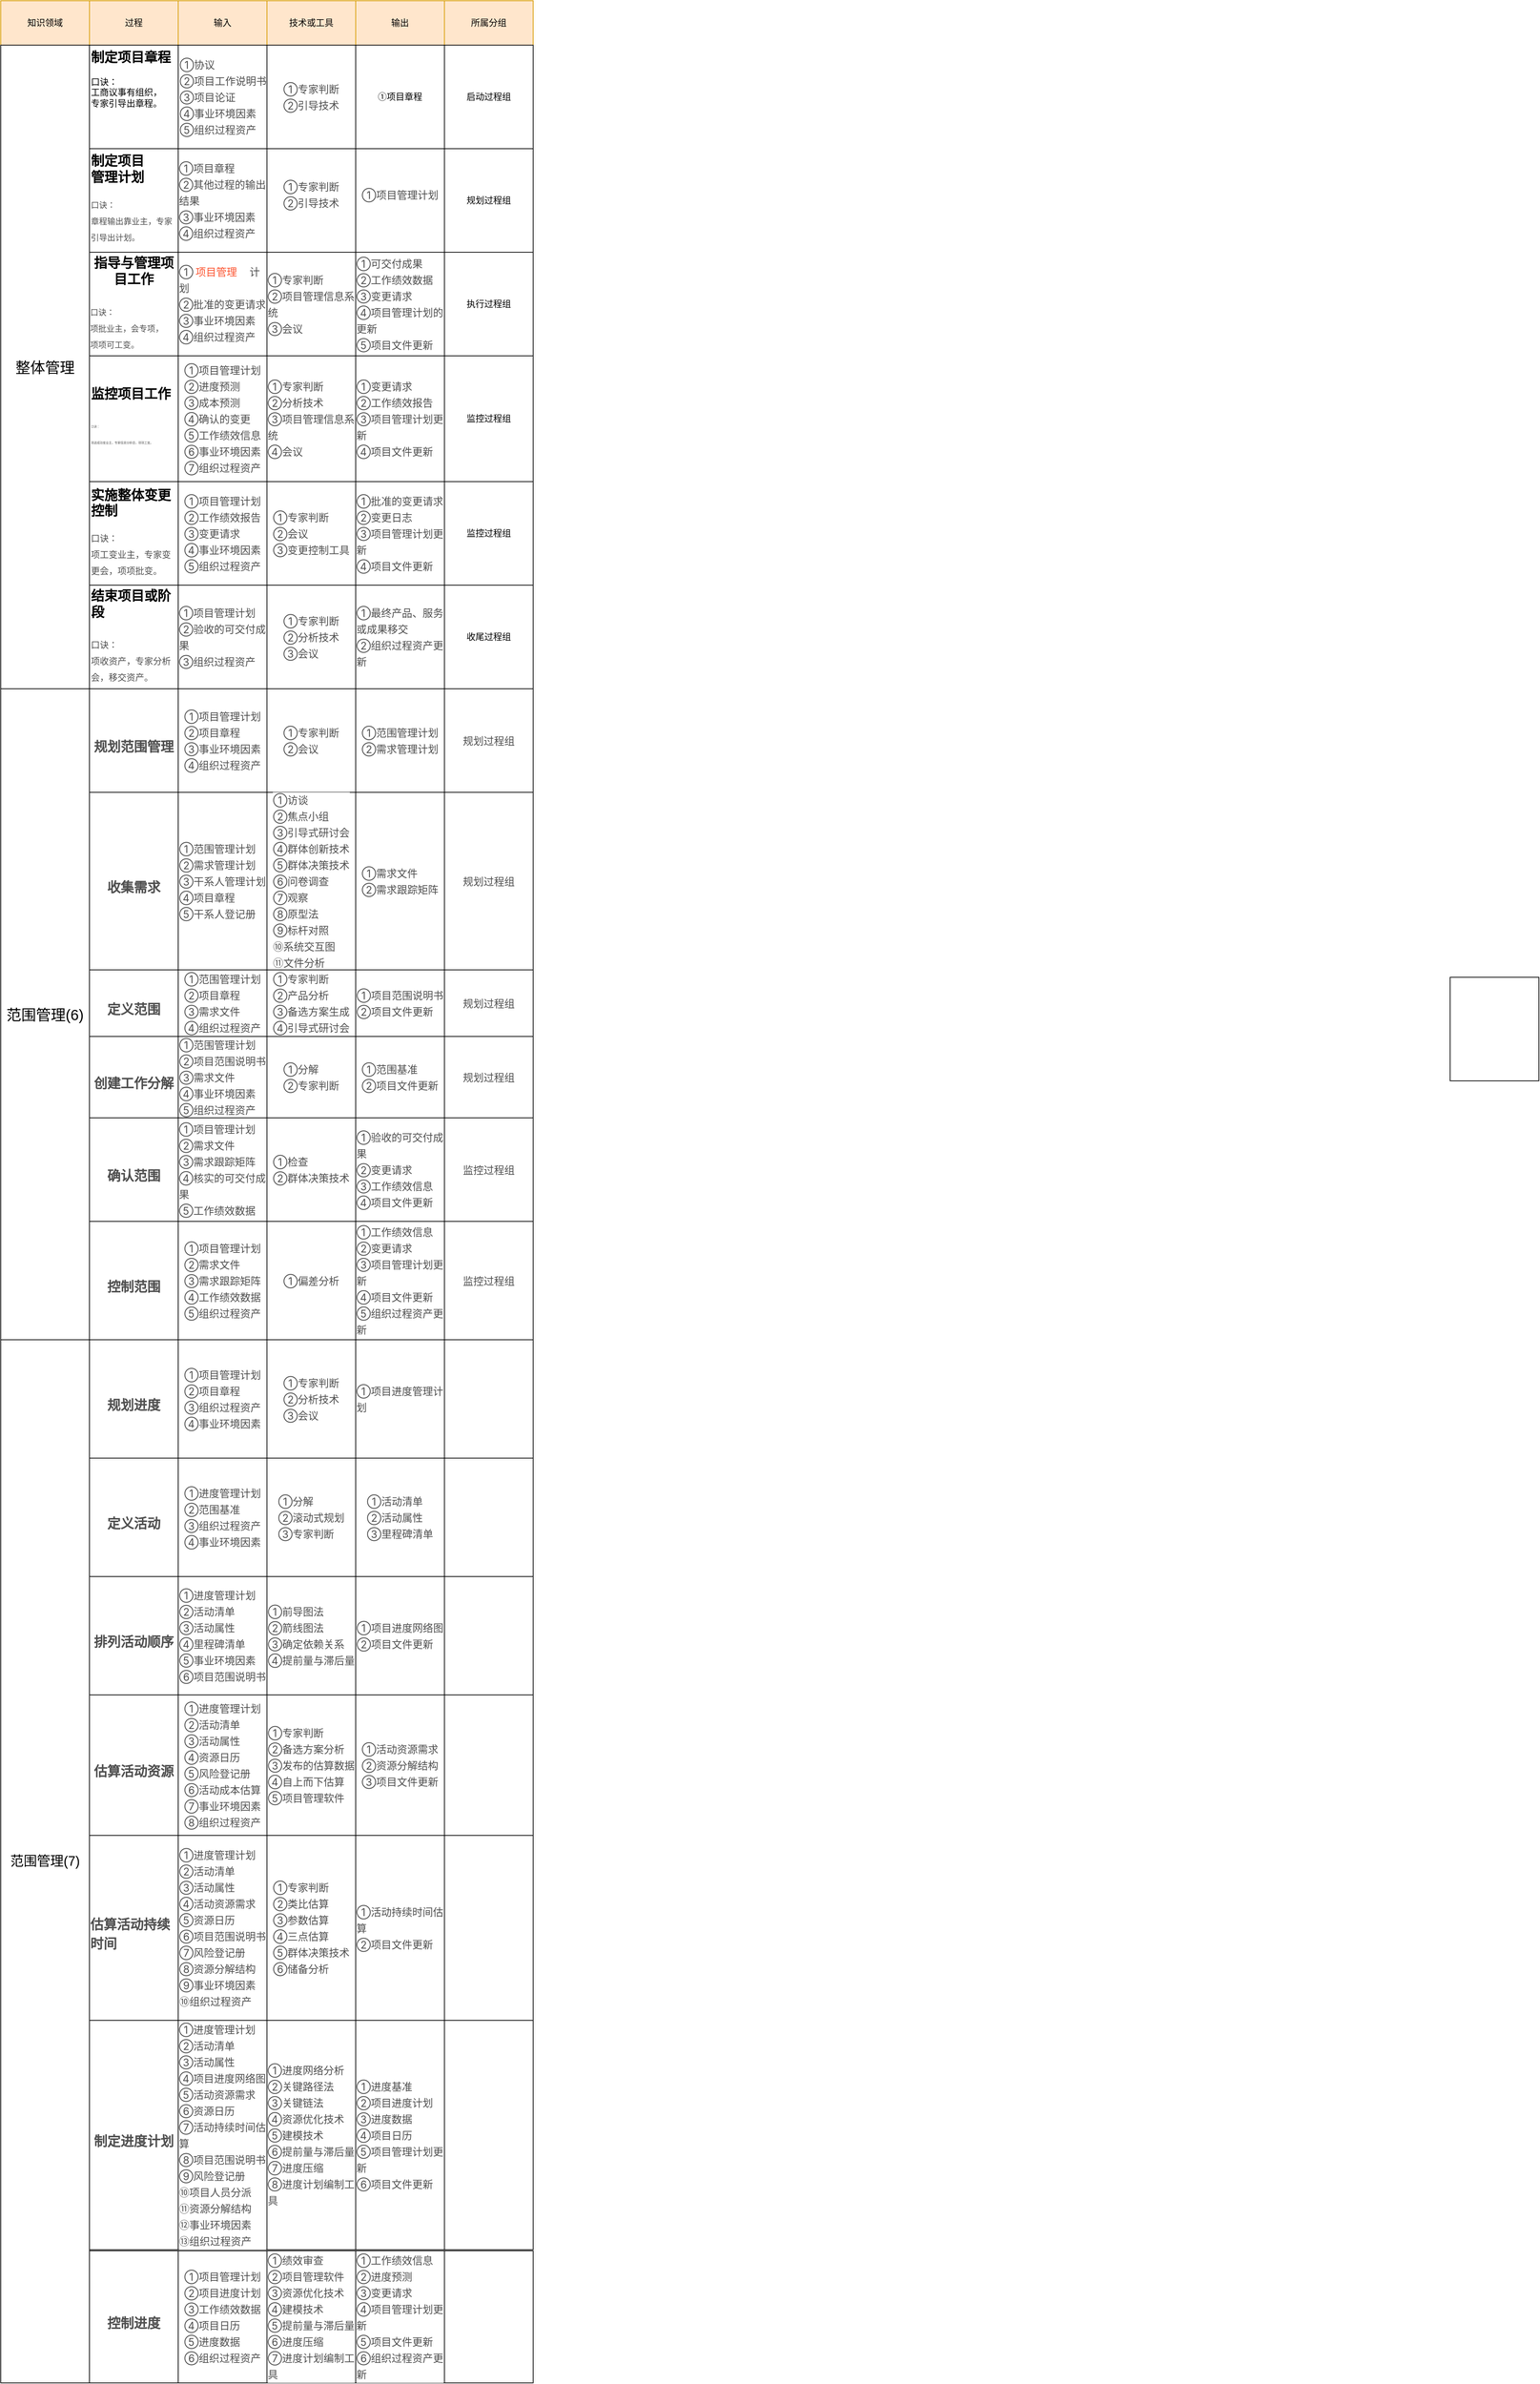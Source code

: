 <mxfile version="22.0.6" type="github">
  <diagram name="第 1 页" id="hXnC2p4p0rNhq8ccNKQz">
    <mxGraphModel dx="2515" dy="1638" grid="1" gridSize="10" guides="1" tooltips="1" connect="1" arrows="1" fold="1" page="1" pageScale="1" pageWidth="827" pageHeight="1169" math="0" shadow="0">
      <root>
        <mxCell id="0" />
        <mxCell id="1" parent="0" />
        <mxCell id="aVHi_4DhGkGElkxJ4JL5-46" value="&lt;p style=&quot;border-color: var(--border-color); color: rgb(79, 79, 79); font-family: -apple-system, &amp;quot;SF UI Text&amp;quot;, Arial, &amp;quot;PingFang SC&amp;quot;, &amp;quot;Hiragino Sans GB&amp;quot;, &amp;quot;Microsoft YaHei&amp;quot;, &amp;quot;WenQuanYi Micro Hei&amp;quot;, sans-serif, SimHei, SimSun; font-size: 14px; text-align: left; background-color: rgb(255, 255, 255); box-sizing: border-box; outline: 0px; margin: 0px; padding: 0px; overflow: auto hidden; line-height: 22px; overflow-wrap: break-word;&quot;&gt;①项目管理计划&lt;/p&gt;&lt;p style=&quot;border-color: var(--border-color); color: rgb(79, 79, 79); font-family: -apple-system, &amp;quot;SF UI Text&amp;quot;, Arial, &amp;quot;PingFang SC&amp;quot;, &amp;quot;Hiragino Sans GB&amp;quot;, &amp;quot;Microsoft YaHei&amp;quot;, &amp;quot;WenQuanYi Micro Hei&amp;quot;, sans-serif, SimHei, SimSun; font-size: 14px; text-align: left; background-color: rgb(255, 255, 255); box-sizing: border-box; outline: 0px; margin: 0px; padding: 0px; overflow: auto hidden; line-height: 22px; overflow-wrap: break-word;&quot;&gt;②项目章程&lt;/p&gt;&lt;p style=&quot;border-color: var(--border-color); color: rgb(79, 79, 79); font-family: -apple-system, &amp;quot;SF UI Text&amp;quot;, Arial, &amp;quot;PingFang SC&amp;quot;, &amp;quot;Hiragino Sans GB&amp;quot;, &amp;quot;Microsoft YaHei&amp;quot;, &amp;quot;WenQuanYi Micro Hei&amp;quot;, sans-serif, SimHei, SimSun; font-size: 14px; text-align: left; background-color: rgb(255, 255, 255); box-sizing: border-box; outline: 0px; margin: 0px; padding: 0px; overflow: auto hidden; line-height: 22px; overflow-wrap: break-word;&quot;&gt;③事业环境因素&lt;/p&gt;&lt;p style=&quot;border-color: var(--border-color); color: rgb(79, 79, 79); font-family: -apple-system, &amp;quot;SF UI Text&amp;quot;, Arial, &amp;quot;PingFang SC&amp;quot;, &amp;quot;Hiragino Sans GB&amp;quot;, &amp;quot;Microsoft YaHei&amp;quot;, &amp;quot;WenQuanYi Micro Hei&amp;quot;, sans-serif, SimHei, SimSun; font-size: 14px; text-align: left; background-color: rgb(255, 255, 255); box-sizing: border-box; outline: 0px; margin: 0px; padding: 0px; overflow: auto hidden; line-height: 22px; overflow-wrap: break-word;&quot;&gt;④组织过程资产&lt;/p&gt;" style="rounded=0;whiteSpace=wrap;html=1;" vertex="1" parent="1">
          <mxGeometry x="-680" y="490" width="120" height="140" as="geometry" />
        </mxCell>
        <mxCell id="aVHi_4DhGkGElkxJ4JL5-47" value="&lt;p style=&quot;border-color: var(--border-color); color: rgb(79, 79, 79); font-family: -apple-system, &amp;quot;SF UI Text&amp;quot;, Arial, &amp;quot;PingFang SC&amp;quot;, &amp;quot;Hiragino Sans GB&amp;quot;, &amp;quot;Microsoft YaHei&amp;quot;, &amp;quot;WenQuanYi Micro Hei&amp;quot;, sans-serif, SimHei, SimSun; font-size: 14px; text-align: left; background-color: rgb(255, 255, 255); box-sizing: border-box; outline: 0px; margin: 0px; padding: 0px; overflow: auto hidden; line-height: 22px; overflow-wrap: break-word;&quot;&gt;①专家判断&lt;/p&gt;&lt;p style=&quot;border-color: var(--border-color); color: rgb(79, 79, 79); font-family: -apple-system, &amp;quot;SF UI Text&amp;quot;, Arial, &amp;quot;PingFang SC&amp;quot;, &amp;quot;Hiragino Sans GB&amp;quot;, &amp;quot;Microsoft YaHei&amp;quot;, &amp;quot;WenQuanYi Micro Hei&amp;quot;, sans-serif, SimHei, SimSun; font-size: 14px; text-align: left; background-color: rgb(255, 255, 255); box-sizing: border-box; outline: 0px; margin: 0px; padding: 0px; overflow: auto hidden; line-height: 22px; overflow-wrap: break-word;&quot;&gt;②会议&lt;/p&gt;" style="rounded=0;whiteSpace=wrap;html=1;" vertex="1" parent="1">
          <mxGeometry x="-560" y="490" width="120" height="140" as="geometry" />
        </mxCell>
        <mxCell id="aVHi_4DhGkGElkxJ4JL5-49" value="&lt;p style=&quot;border-color: var(--border-color); color: rgb(79, 79, 79); font-family: -apple-system, &amp;quot;SF UI Text&amp;quot;, Arial, &amp;quot;PingFang SC&amp;quot;, &amp;quot;Hiragino Sans GB&amp;quot;, &amp;quot;Microsoft YaHei&amp;quot;, &amp;quot;WenQuanYi Micro Hei&amp;quot;, sans-serif, SimHei, SimSun; font-size: 14px; text-align: left; background-color: rgb(255, 255, 255); box-sizing: border-box; outline: 0px; margin: 0px; padding: 0px; overflow: auto hidden; line-height: 22px; overflow-wrap: break-word;&quot;&gt;①范围管理计划&lt;/p&gt;&lt;p style=&quot;border-color: var(--border-color); color: rgb(79, 79, 79); font-family: -apple-system, &amp;quot;SF UI Text&amp;quot;, Arial, &amp;quot;PingFang SC&amp;quot;, &amp;quot;Hiragino Sans GB&amp;quot;, &amp;quot;Microsoft YaHei&amp;quot;, &amp;quot;WenQuanYi Micro Hei&amp;quot;, sans-serif, SimHei, SimSun; font-size: 14px; text-align: left; background-color: rgb(255, 255, 255); box-sizing: border-box; outline: 0px; margin: 0px; padding: 0px; overflow: auto hidden; line-height: 22px; overflow-wrap: break-word;&quot;&gt;②需求管理计划&lt;/p&gt;" style="rounded=0;whiteSpace=wrap;html=1;" vertex="1" parent="1">
          <mxGeometry x="-440" y="490" width="120" height="140" as="geometry" />
        </mxCell>
        <mxCell id="aVHi_4DhGkGElkxJ4JL5-50" value="&lt;h4 style=&quot;border-color: var(--border-color); box-sizing: border-box; outline: 0px; margin: 24px 0px 8px; padding: 0px; font-family: &amp;quot;PingFang SC&amp;quot;, &amp;quot;Microsoft YaHei&amp;quot;, SimHei, Arial, SimSun; font-size: 18px; color: rgb(79, 79, 79); line-height: 26px; overflow-wrap: break-word; text-align: start; background-color: rgb(255, 255, 255);&quot; id=&quot;1%E3%80%81%E8%A7%84%E5%88%92%E8%8C%83%E5%9B%B4%E7%AE%A1%E7%90%86&quot;&gt;规划范围管理&lt;/h4&gt;" style="rounded=0;whiteSpace=wrap;html=1;" vertex="1" parent="1">
          <mxGeometry x="-800" y="490" width="120" height="140" as="geometry" />
        </mxCell>
        <mxCell id="aVHi_4DhGkGElkxJ4JL5-51" value="&lt;p style=&quot;box-sizing: border-box; outline: 0px; margin: 0px; padding: 0px; font-size: 14px; color: rgb(79, 79, 79); overflow: auto hidden; line-height: 22px; overflow-wrap: break-word; text-align: left; font-family: -apple-system, &amp;quot;SF UI Text&amp;quot;, Arial, &amp;quot;PingFang SC&amp;quot;, &amp;quot;Hiragino Sans GB&amp;quot;, &amp;quot;Microsoft YaHei&amp;quot;, &amp;quot;WenQuanYi Micro Hei&amp;quot;, sans-serif, SimHei, SimSun; background-color: rgb(255, 255, 255);&quot;&gt;①范围管理计划&lt;/p&gt;&lt;p style=&quot;box-sizing: border-box; outline: 0px; margin: 0px; padding: 0px; font-size: 14px; color: rgb(79, 79, 79); overflow: auto hidden; line-height: 22px; overflow-wrap: break-word; text-align: left; font-family: -apple-system, &amp;quot;SF UI Text&amp;quot;, Arial, &amp;quot;PingFang SC&amp;quot;, &amp;quot;Hiragino Sans GB&amp;quot;, &amp;quot;Microsoft YaHei&amp;quot;, &amp;quot;WenQuanYi Micro Hei&amp;quot;, sans-serif, SimHei, SimSun; background-color: rgb(255, 255, 255);&quot;&gt;②需求管理计划&lt;/p&gt;&lt;p style=&quot;box-sizing: border-box; outline: 0px; margin: 0px; padding: 0px; font-size: 14px; color: rgb(79, 79, 79); overflow: auto hidden; line-height: 22px; overflow-wrap: break-word; text-align: left; font-family: -apple-system, &amp;quot;SF UI Text&amp;quot;, Arial, &amp;quot;PingFang SC&amp;quot;, &amp;quot;Hiragino Sans GB&amp;quot;, &amp;quot;Microsoft YaHei&amp;quot;, &amp;quot;WenQuanYi Micro Hei&amp;quot;, sans-serif, SimHei, SimSun; background-color: rgb(255, 255, 255);&quot;&gt;③干系人管理计划&lt;/p&gt;&lt;p style=&quot;box-sizing: border-box; outline: 0px; margin: 0px; padding: 0px; font-size: 14px; color: rgb(79, 79, 79); overflow: auto hidden; line-height: 22px; overflow-wrap: break-word; text-align: left; font-family: -apple-system, &amp;quot;SF UI Text&amp;quot;, Arial, &amp;quot;PingFang SC&amp;quot;, &amp;quot;Hiragino Sans GB&amp;quot;, &amp;quot;Microsoft YaHei&amp;quot;, &amp;quot;WenQuanYi Micro Hei&amp;quot;, sans-serif, SimHei, SimSun; background-color: rgb(255, 255, 255);&quot;&gt;④项目章程&lt;/p&gt;&lt;p style=&quot;box-sizing: border-box; outline: 0px; margin: 0px; padding: 0px; font-size: 14px; color: rgb(79, 79, 79); overflow: auto hidden; line-height: 22px; overflow-wrap: break-word; text-align: left; font-family: -apple-system, &amp;quot;SF UI Text&amp;quot;, Arial, &amp;quot;PingFang SC&amp;quot;, &amp;quot;Hiragino Sans GB&amp;quot;, &amp;quot;Microsoft YaHei&amp;quot;, &amp;quot;WenQuanYi Micro Hei&amp;quot;, sans-serif, SimHei, SimSun; background-color: rgb(255, 255, 255);&quot;&gt;⑤干系人登记册&lt;/p&gt;" style="rounded=0;whiteSpace=wrap;html=1;" vertex="1" parent="1">
          <mxGeometry x="-680" y="630" width="120" height="240" as="geometry" />
        </mxCell>
        <mxCell id="aVHi_4DhGkGElkxJ4JL5-52" value="&lt;p style=&quot;box-sizing: border-box; outline: 0px; margin: 0px; padding: 0px; font-size: 14px; color: rgb(79, 79, 79); overflow: auto hidden; line-height: 22px; overflow-wrap: break-word; text-align: left; font-family: -apple-system, &amp;quot;SF UI Text&amp;quot;, Arial, &amp;quot;PingFang SC&amp;quot;, &amp;quot;Hiragino Sans GB&amp;quot;, &amp;quot;Microsoft YaHei&amp;quot;, &amp;quot;WenQuanYi Micro Hei&amp;quot;, sans-serif, SimHei, SimSun; background-color: rgb(255, 255, 255);&quot;&gt;①访谈&lt;/p&gt;&lt;p style=&quot;box-sizing: border-box; outline: 0px; margin: 0px; padding: 0px; font-size: 14px; color: rgb(79, 79, 79); overflow: auto hidden; line-height: 22px; overflow-wrap: break-word; text-align: left; font-family: -apple-system, &amp;quot;SF UI Text&amp;quot;, Arial, &amp;quot;PingFang SC&amp;quot;, &amp;quot;Hiragino Sans GB&amp;quot;, &amp;quot;Microsoft YaHei&amp;quot;, &amp;quot;WenQuanYi Micro Hei&amp;quot;, sans-serif, SimHei, SimSun; background-color: rgb(255, 255, 255);&quot;&gt;②焦点小组&lt;/p&gt;&lt;p style=&quot;box-sizing: border-box; outline: 0px; margin: 0px; padding: 0px; font-size: 14px; color: rgb(79, 79, 79); overflow: auto hidden; line-height: 22px; overflow-wrap: break-word; text-align: left; font-family: -apple-system, &amp;quot;SF UI Text&amp;quot;, Arial, &amp;quot;PingFang SC&amp;quot;, &amp;quot;Hiragino Sans GB&amp;quot;, &amp;quot;Microsoft YaHei&amp;quot;, &amp;quot;WenQuanYi Micro Hei&amp;quot;, sans-serif, SimHei, SimSun; background-color: rgb(255, 255, 255);&quot;&gt;③引导式研讨会&lt;/p&gt;&lt;p style=&quot;box-sizing: border-box; outline: 0px; margin: 0px; padding: 0px; font-size: 14px; color: rgb(79, 79, 79); overflow: auto hidden; line-height: 22px; overflow-wrap: break-word; text-align: left; font-family: -apple-system, &amp;quot;SF UI Text&amp;quot;, Arial, &amp;quot;PingFang SC&amp;quot;, &amp;quot;Hiragino Sans GB&amp;quot;, &amp;quot;Microsoft YaHei&amp;quot;, &amp;quot;WenQuanYi Micro Hei&amp;quot;, sans-serif, SimHei, SimSun; background-color: rgb(255, 255, 255);&quot;&gt;④群体创新技术&lt;/p&gt;&lt;p style=&quot;box-sizing: border-box; outline: 0px; margin: 0px; padding: 0px; font-size: 14px; color: rgb(79, 79, 79); overflow: auto hidden; line-height: 22px; overflow-wrap: break-word; text-align: left; font-family: -apple-system, &amp;quot;SF UI Text&amp;quot;, Arial, &amp;quot;PingFang SC&amp;quot;, &amp;quot;Hiragino Sans GB&amp;quot;, &amp;quot;Microsoft YaHei&amp;quot;, &amp;quot;WenQuanYi Micro Hei&amp;quot;, sans-serif, SimHei, SimSun; background-color: rgb(255, 255, 255);&quot;&gt;⑤群体决策技术&lt;/p&gt;&lt;p style=&quot;box-sizing: border-box; outline: 0px; margin: 0px; padding: 0px; font-size: 14px; color: rgb(79, 79, 79); overflow: auto hidden; line-height: 22px; overflow-wrap: break-word; text-align: left; font-family: -apple-system, &amp;quot;SF UI Text&amp;quot;, Arial, &amp;quot;PingFang SC&amp;quot;, &amp;quot;Hiragino Sans GB&amp;quot;, &amp;quot;Microsoft YaHei&amp;quot;, &amp;quot;WenQuanYi Micro Hei&amp;quot;, sans-serif, SimHei, SimSun; background-color: rgb(255, 255, 255);&quot;&gt;⑥问卷调查&lt;/p&gt;&lt;p style=&quot;box-sizing: border-box; outline: 0px; margin: 0px; padding: 0px; font-size: 14px; color: rgb(79, 79, 79); overflow: auto hidden; line-height: 22px; overflow-wrap: break-word; text-align: left; font-family: -apple-system, &amp;quot;SF UI Text&amp;quot;, Arial, &amp;quot;PingFang SC&amp;quot;, &amp;quot;Hiragino Sans GB&amp;quot;, &amp;quot;Microsoft YaHei&amp;quot;, &amp;quot;WenQuanYi Micro Hei&amp;quot;, sans-serif, SimHei, SimSun; background-color: rgb(255, 255, 255);&quot;&gt;⑦观察&lt;/p&gt;&lt;p style=&quot;box-sizing: border-box; outline: 0px; margin: 0px; padding: 0px; font-size: 14px; color: rgb(79, 79, 79); overflow: auto hidden; line-height: 22px; overflow-wrap: break-word; text-align: left; font-family: -apple-system, &amp;quot;SF UI Text&amp;quot;, Arial, &amp;quot;PingFang SC&amp;quot;, &amp;quot;Hiragino Sans GB&amp;quot;, &amp;quot;Microsoft YaHei&amp;quot;, &amp;quot;WenQuanYi Micro Hei&amp;quot;, sans-serif, SimHei, SimSun; background-color: rgb(255, 255, 255);&quot;&gt;⑧原型法&lt;/p&gt;&lt;p style=&quot;box-sizing: border-box; outline: 0px; margin: 0px; padding: 0px; font-size: 14px; color: rgb(79, 79, 79); overflow: auto hidden; line-height: 22px; overflow-wrap: break-word; text-align: left; font-family: -apple-system, &amp;quot;SF UI Text&amp;quot;, Arial, &amp;quot;PingFang SC&amp;quot;, &amp;quot;Hiragino Sans GB&amp;quot;, &amp;quot;Microsoft YaHei&amp;quot;, &amp;quot;WenQuanYi Micro Hei&amp;quot;, sans-serif, SimHei, SimSun; background-color: rgb(255, 255, 255);&quot;&gt;⑨标杆对照&lt;/p&gt;&lt;p style=&quot;box-sizing: border-box; outline: 0px; margin: 0px; padding: 0px; font-size: 14px; color: rgb(79, 79, 79); overflow: auto hidden; line-height: 22px; overflow-wrap: break-word; text-align: left; font-family: -apple-system, &amp;quot;SF UI Text&amp;quot;, Arial, &amp;quot;PingFang SC&amp;quot;, &amp;quot;Hiragino Sans GB&amp;quot;, &amp;quot;Microsoft YaHei&amp;quot;, &amp;quot;WenQuanYi Micro Hei&amp;quot;, sans-serif, SimHei, SimSun; background-color: rgb(255, 255, 255);&quot;&gt;⑩系统交互图&lt;/p&gt;&lt;p style=&quot;box-sizing: border-box; outline: 0px; margin: 0px; padding: 0px; font-size: 14px; color: rgb(79, 79, 79); overflow: auto hidden; line-height: 22px; overflow-wrap: break-word; text-align: left; font-family: -apple-system, &amp;quot;SF UI Text&amp;quot;, Arial, &amp;quot;PingFang SC&amp;quot;, &amp;quot;Hiragino Sans GB&amp;quot;, &amp;quot;Microsoft YaHei&amp;quot;, &amp;quot;WenQuanYi Micro Hei&amp;quot;, sans-serif, SimHei, SimSun; background-color: rgb(255, 255, 255);&quot;&gt;⑪文件分析&lt;/p&gt;" style="rounded=0;whiteSpace=wrap;html=1;" vertex="1" parent="1">
          <mxGeometry x="-560" y="630" width="120" height="240" as="geometry" />
        </mxCell>
        <mxCell id="aVHi_4DhGkGElkxJ4JL5-53" value="&lt;p style=&quot;box-sizing: border-box; outline: 0px; margin: 0px; padding: 0px; font-size: 14px; color: rgb(79, 79, 79); overflow: auto hidden; line-height: 22px; overflow-wrap: break-word; text-align: left; font-family: -apple-system, &amp;quot;SF UI Text&amp;quot;, Arial, &amp;quot;PingFang SC&amp;quot;, &amp;quot;Hiragino Sans GB&amp;quot;, &amp;quot;Microsoft YaHei&amp;quot;, &amp;quot;WenQuanYi Micro Hei&amp;quot;, sans-serif, SimHei, SimSun; background-color: rgb(255, 255, 255);&quot;&gt;①需求文件&lt;/p&gt;&lt;p style=&quot;box-sizing: border-box; outline: 0px; margin: 0px; padding: 0px; font-size: 14px; color: rgb(79, 79, 79); overflow: auto hidden; line-height: 22px; overflow-wrap: break-word; text-align: left; font-family: -apple-system, &amp;quot;SF UI Text&amp;quot;, Arial, &amp;quot;PingFang SC&amp;quot;, &amp;quot;Hiragino Sans GB&amp;quot;, &amp;quot;Microsoft YaHei&amp;quot;, &amp;quot;WenQuanYi Micro Hei&amp;quot;, sans-serif, SimHei, SimSun; background-color: rgb(255, 255, 255);&quot;&gt;②需求跟踪矩阵&lt;/p&gt;" style="rounded=0;whiteSpace=wrap;html=1;" vertex="1" parent="1">
          <mxGeometry x="-440" y="630" width="120" height="240" as="geometry" />
        </mxCell>
        <mxCell id="aVHi_4DhGkGElkxJ4JL5-54" value="&lt;h4 style=&quot;border-color: var(--border-color); box-sizing: border-box; outline: 0px; margin: 24px 0px 8px; padding: 0px; font-family: &amp;quot;PingFang SC&amp;quot;, &amp;quot;Microsoft YaHei&amp;quot;, SimHei, Arial, SimSun; font-size: 18px; color: rgb(79, 79, 79); line-height: 26px; overflow-wrap: break-word; text-align: start; background-color: rgb(255, 255, 255);&quot; id=&quot;1%E3%80%81%E8%A7%84%E5%88%92%E8%8C%83%E5%9B%B4%E7%AE%A1%E7%90%86&quot;&gt;收集需求&lt;/h4&gt;" style="rounded=0;whiteSpace=wrap;html=1;" vertex="1" parent="1">
          <mxGeometry x="-800" y="630" width="120" height="240" as="geometry" />
        </mxCell>
        <mxCell id="aVHi_4DhGkGElkxJ4JL5-55" value="&lt;p style=&quot;box-sizing: border-box; outline: 0px; margin: 0px; padding: 0px; font-size: 14px; color: rgb(79, 79, 79); overflow: auto hidden; line-height: 22px; overflow-wrap: break-word; text-align: left; font-family: -apple-system, &amp;quot;SF UI Text&amp;quot;, Arial, &amp;quot;PingFang SC&amp;quot;, &amp;quot;Hiragino Sans GB&amp;quot;, &amp;quot;Microsoft YaHei&amp;quot;, &amp;quot;WenQuanYi Micro Hei&amp;quot;, sans-serif, SimHei, SimSun; background-color: rgb(255, 255, 255);&quot;&gt;①范围管理计划&lt;/p&gt;&lt;p style=&quot;box-sizing: border-box; outline: 0px; margin: 0px; padding: 0px; font-size: 14px; color: rgb(79, 79, 79); overflow: auto hidden; line-height: 22px; overflow-wrap: break-word; text-align: left; font-family: -apple-system, &amp;quot;SF UI Text&amp;quot;, Arial, &amp;quot;PingFang SC&amp;quot;, &amp;quot;Hiragino Sans GB&amp;quot;, &amp;quot;Microsoft YaHei&amp;quot;, &amp;quot;WenQuanYi Micro Hei&amp;quot;, sans-serif, SimHei, SimSun; background-color: rgb(255, 255, 255);&quot;&gt;②项目章程&lt;/p&gt;&lt;p style=&quot;box-sizing: border-box; outline: 0px; margin: 0px; padding: 0px; font-size: 14px; color: rgb(79, 79, 79); overflow: auto hidden; line-height: 22px; overflow-wrap: break-word; text-align: left; font-family: -apple-system, &amp;quot;SF UI Text&amp;quot;, Arial, &amp;quot;PingFang SC&amp;quot;, &amp;quot;Hiragino Sans GB&amp;quot;, &amp;quot;Microsoft YaHei&amp;quot;, &amp;quot;WenQuanYi Micro Hei&amp;quot;, sans-serif, SimHei, SimSun; background-color: rgb(255, 255, 255);&quot;&gt;③需求文件&lt;/p&gt;&lt;p style=&quot;box-sizing: border-box; outline: 0px; margin: 0px; padding: 0px; font-size: 14px; color: rgb(79, 79, 79); overflow: auto hidden; line-height: 22px; overflow-wrap: break-word; text-align: left; font-family: -apple-system, &amp;quot;SF UI Text&amp;quot;, Arial, &amp;quot;PingFang SC&amp;quot;, &amp;quot;Hiragino Sans GB&amp;quot;, &amp;quot;Microsoft YaHei&amp;quot;, &amp;quot;WenQuanYi Micro Hei&amp;quot;, sans-serif, SimHei, SimSun; background-color: rgb(255, 255, 255);&quot;&gt;④组织过程资产&lt;/p&gt;" style="rounded=0;whiteSpace=wrap;html=1;" vertex="1" parent="1">
          <mxGeometry x="-680" y="870" width="120" height="90" as="geometry" />
        </mxCell>
        <mxCell id="aVHi_4DhGkGElkxJ4JL5-56" value="&lt;p style=&quot;box-sizing: border-box; outline: 0px; margin: 0px; padding: 0px; font-size: 14px; color: rgb(79, 79, 79); overflow: auto hidden; line-height: 22px; overflow-wrap: break-word; text-align: left; font-family: -apple-system, &amp;quot;SF UI Text&amp;quot;, Arial, &amp;quot;PingFang SC&amp;quot;, &amp;quot;Hiragino Sans GB&amp;quot;, &amp;quot;Microsoft YaHei&amp;quot;, &amp;quot;WenQuanYi Micro Hei&amp;quot;, sans-serif, SimHei, SimSun; background-color: rgb(255, 255, 255);&quot;&gt;①专家判断&lt;/p&gt;&lt;p style=&quot;box-sizing: border-box; outline: 0px; margin: 0px; padding: 0px; font-size: 14px; color: rgb(79, 79, 79); overflow: auto hidden; line-height: 22px; overflow-wrap: break-word; text-align: left; font-family: -apple-system, &amp;quot;SF UI Text&amp;quot;, Arial, &amp;quot;PingFang SC&amp;quot;, &amp;quot;Hiragino Sans GB&amp;quot;, &amp;quot;Microsoft YaHei&amp;quot;, &amp;quot;WenQuanYi Micro Hei&amp;quot;, sans-serif, SimHei, SimSun; background-color: rgb(255, 255, 255);&quot;&gt;②产品分析&lt;/p&gt;&lt;p style=&quot;box-sizing: border-box; outline: 0px; margin: 0px; padding: 0px; font-size: 14px; color: rgb(79, 79, 79); overflow: auto hidden; line-height: 22px; overflow-wrap: break-word; text-align: left; font-family: -apple-system, &amp;quot;SF UI Text&amp;quot;, Arial, &amp;quot;PingFang SC&amp;quot;, &amp;quot;Hiragino Sans GB&amp;quot;, &amp;quot;Microsoft YaHei&amp;quot;, &amp;quot;WenQuanYi Micro Hei&amp;quot;, sans-serif, SimHei, SimSun; background-color: rgb(255, 255, 255);&quot;&gt;③备选方案生成&lt;/p&gt;&lt;p style=&quot;box-sizing: border-box; outline: 0px; margin: 0px; padding: 0px; font-size: 14px; color: rgb(79, 79, 79); overflow: auto hidden; line-height: 22px; overflow-wrap: break-word; text-align: left; font-family: -apple-system, &amp;quot;SF UI Text&amp;quot;, Arial, &amp;quot;PingFang SC&amp;quot;, &amp;quot;Hiragino Sans GB&amp;quot;, &amp;quot;Microsoft YaHei&amp;quot;, &amp;quot;WenQuanYi Micro Hei&amp;quot;, sans-serif, SimHei, SimSun; background-color: rgb(255, 255, 255);&quot;&gt;④引导式研讨会&lt;/p&gt;" style="rounded=0;whiteSpace=wrap;html=1;" vertex="1" parent="1">
          <mxGeometry x="-560" y="870" width="120" height="90" as="geometry" />
        </mxCell>
        <mxCell id="aVHi_4DhGkGElkxJ4JL5-57" value="&lt;p style=&quot;box-sizing: border-box; outline: 0px; margin: 0px; padding: 0px; font-size: 14px; color: rgb(79, 79, 79); overflow: auto hidden; line-height: 22px; overflow-wrap: break-word; text-align: left; font-family: -apple-system, &amp;quot;SF UI Text&amp;quot;, Arial, &amp;quot;PingFang SC&amp;quot;, &amp;quot;Hiragino Sans GB&amp;quot;, &amp;quot;Microsoft YaHei&amp;quot;, &amp;quot;WenQuanYi Micro Hei&amp;quot;, sans-serif, SimHei, SimSun; background-color: rgb(255, 255, 255);&quot;&gt;①项目范围说明书&lt;/p&gt;&lt;p style=&quot;box-sizing: border-box; outline: 0px; margin: 0px; padding: 0px; font-size: 14px; color: rgb(79, 79, 79); overflow: auto hidden; line-height: 22px; overflow-wrap: break-word; text-align: left; font-family: -apple-system, &amp;quot;SF UI Text&amp;quot;, Arial, &amp;quot;PingFang SC&amp;quot;, &amp;quot;Hiragino Sans GB&amp;quot;, &amp;quot;Microsoft YaHei&amp;quot;, &amp;quot;WenQuanYi Micro Hei&amp;quot;, sans-serif, SimHei, SimSun; background-color: rgb(255, 255, 255);&quot;&gt;②项目文件更新&lt;/p&gt;" style="rounded=0;whiteSpace=wrap;html=1;" vertex="1" parent="1">
          <mxGeometry x="-440" y="870" width="120" height="90" as="geometry" />
        </mxCell>
        <mxCell id="aVHi_4DhGkGElkxJ4JL5-58" value="&lt;h4 style=&quot;border-color: var(--border-color); box-sizing: border-box; outline: 0px; margin: 24px 0px 8px; padding: 0px; font-family: &amp;quot;PingFang SC&amp;quot;, &amp;quot;Microsoft YaHei&amp;quot;, SimHei, Arial, SimSun; font-size: 18px; color: rgb(79, 79, 79); line-height: 26px; overflow-wrap: break-word; text-align: start; background-color: rgb(255, 255, 255);&quot; id=&quot;1%E3%80%81%E8%A7%84%E5%88%92%E8%8C%83%E5%9B%B4%E7%AE%A1%E7%90%86&quot;&gt;定义范围&lt;/h4&gt;" style="rounded=0;whiteSpace=wrap;html=1;" vertex="1" parent="1">
          <mxGeometry x="-800" y="870" width="120" height="90" as="geometry" />
        </mxCell>
        <mxCell id="aVHi_4DhGkGElkxJ4JL5-59" value="&lt;p style=&quot;box-sizing: border-box; outline: 0px; margin: 0px; padding: 0px; font-size: 14px; color: rgb(79, 79, 79); overflow: auto hidden; line-height: 22px; overflow-wrap: break-word; text-align: left; font-family: -apple-system, &amp;quot;SF UI Text&amp;quot;, Arial, &amp;quot;PingFang SC&amp;quot;, &amp;quot;Hiragino Sans GB&amp;quot;, &amp;quot;Microsoft YaHei&amp;quot;, &amp;quot;WenQuanYi Micro Hei&amp;quot;, sans-serif, SimHei, SimSun; background-color: rgb(255, 255, 255);&quot;&gt;①范围管理计划&lt;/p&gt;&lt;p style=&quot;box-sizing: border-box; outline: 0px; margin: 0px; padding: 0px; font-size: 14px; color: rgb(79, 79, 79); overflow: auto hidden; line-height: 22px; overflow-wrap: break-word; text-align: left; font-family: -apple-system, &amp;quot;SF UI Text&amp;quot;, Arial, &amp;quot;PingFang SC&amp;quot;, &amp;quot;Hiragino Sans GB&amp;quot;, &amp;quot;Microsoft YaHei&amp;quot;, &amp;quot;WenQuanYi Micro Hei&amp;quot;, sans-serif, SimHei, SimSun; background-color: rgb(255, 255, 255);&quot;&gt;②项目范围说明书&lt;/p&gt;&lt;p style=&quot;box-sizing: border-box; outline: 0px; margin: 0px; padding: 0px; font-size: 14px; color: rgb(79, 79, 79); overflow: auto hidden; line-height: 22px; overflow-wrap: break-word; text-align: left; font-family: -apple-system, &amp;quot;SF UI Text&amp;quot;, Arial, &amp;quot;PingFang SC&amp;quot;, &amp;quot;Hiragino Sans GB&amp;quot;, &amp;quot;Microsoft YaHei&amp;quot;, &amp;quot;WenQuanYi Micro Hei&amp;quot;, sans-serif, SimHei, SimSun; background-color: rgb(255, 255, 255);&quot;&gt;③需求文件&lt;/p&gt;&lt;p style=&quot;box-sizing: border-box; outline: 0px; margin: 0px; padding: 0px; font-size: 14px; color: rgb(79, 79, 79); overflow: auto hidden; line-height: 22px; overflow-wrap: break-word; text-align: left; font-family: -apple-system, &amp;quot;SF UI Text&amp;quot;, Arial, &amp;quot;PingFang SC&amp;quot;, &amp;quot;Hiragino Sans GB&amp;quot;, &amp;quot;Microsoft YaHei&amp;quot;, &amp;quot;WenQuanYi Micro Hei&amp;quot;, sans-serif, SimHei, SimSun; background-color: rgb(255, 255, 255);&quot;&gt;④事业环境因素&lt;/p&gt;&lt;p style=&quot;box-sizing: border-box; outline: 0px; margin: 0px; padding: 0px; font-size: 14px; color: rgb(79, 79, 79); overflow: auto hidden; line-height: 22px; overflow-wrap: break-word; text-align: left; font-family: -apple-system, &amp;quot;SF UI Text&amp;quot;, Arial, &amp;quot;PingFang SC&amp;quot;, &amp;quot;Hiragino Sans GB&amp;quot;, &amp;quot;Microsoft YaHei&amp;quot;, &amp;quot;WenQuanYi Micro Hei&amp;quot;, sans-serif, SimHei, SimSun; background-color: rgb(255, 255, 255);&quot;&gt;⑤组织过程资产&lt;/p&gt;" style="rounded=0;whiteSpace=wrap;html=1;" vertex="1" parent="1">
          <mxGeometry x="-680" y="960" width="120" height="110" as="geometry" />
        </mxCell>
        <mxCell id="aVHi_4DhGkGElkxJ4JL5-60" value="&lt;p style=&quot;box-sizing: border-box; outline: 0px; margin: 0px; padding: 0px; font-size: 14px; color: rgb(79, 79, 79); overflow: auto hidden; line-height: 22px; overflow-wrap: break-word; text-align: left; font-family: -apple-system, &amp;quot;SF UI Text&amp;quot;, Arial, &amp;quot;PingFang SC&amp;quot;, &amp;quot;Hiragino Sans GB&amp;quot;, &amp;quot;Microsoft YaHei&amp;quot;, &amp;quot;WenQuanYi Micro Hei&amp;quot;, sans-serif, SimHei, SimSun; background-color: rgb(255, 255, 255);&quot;&gt;①分解&lt;/p&gt;&lt;p style=&quot;box-sizing: border-box; outline: 0px; margin: 0px; padding: 0px; font-size: 14px; color: rgb(79, 79, 79); overflow: auto hidden; line-height: 22px; overflow-wrap: break-word; text-align: left; font-family: -apple-system, &amp;quot;SF UI Text&amp;quot;, Arial, &amp;quot;PingFang SC&amp;quot;, &amp;quot;Hiragino Sans GB&amp;quot;, &amp;quot;Microsoft YaHei&amp;quot;, &amp;quot;WenQuanYi Micro Hei&amp;quot;, sans-serif, SimHei, SimSun; background-color: rgb(255, 255, 255);&quot;&gt;②专家判断&lt;/p&gt;" style="rounded=0;whiteSpace=wrap;html=1;" vertex="1" parent="1">
          <mxGeometry x="-560" y="960" width="120" height="110" as="geometry" />
        </mxCell>
        <mxCell id="aVHi_4DhGkGElkxJ4JL5-61" value="&lt;p style=&quot;box-sizing: border-box; outline: 0px; margin: 0px; padding: 0px; font-size: 14px; color: rgb(79, 79, 79); overflow: auto hidden; line-height: 22px; overflow-wrap: break-word; text-align: left; font-family: -apple-system, &amp;quot;SF UI Text&amp;quot;, Arial, &amp;quot;PingFang SC&amp;quot;, &amp;quot;Hiragino Sans GB&amp;quot;, &amp;quot;Microsoft YaHei&amp;quot;, &amp;quot;WenQuanYi Micro Hei&amp;quot;, sans-serif, SimHei, SimSun; background-color: rgb(255, 255, 255);&quot;&gt;①范围基准&lt;/p&gt;&lt;p style=&quot;box-sizing: border-box; outline: 0px; margin: 0px; padding: 0px; font-size: 14px; color: rgb(79, 79, 79); overflow: auto hidden; line-height: 22px; overflow-wrap: break-word; text-align: left; font-family: -apple-system, &amp;quot;SF UI Text&amp;quot;, Arial, &amp;quot;PingFang SC&amp;quot;, &amp;quot;Hiragino Sans GB&amp;quot;, &amp;quot;Microsoft YaHei&amp;quot;, &amp;quot;WenQuanYi Micro Hei&amp;quot;, sans-serif, SimHei, SimSun; background-color: rgb(255, 255, 255);&quot;&gt;②项目文件更新&lt;/p&gt;" style="rounded=0;whiteSpace=wrap;html=1;" vertex="1" parent="1">
          <mxGeometry x="-440" y="960" width="120" height="110" as="geometry" />
        </mxCell>
        <mxCell id="aVHi_4DhGkGElkxJ4JL5-62" value="&lt;h4 style=&quot;border-color: var(--border-color); box-sizing: border-box; outline: 0px; margin: 24px 0px 8px; padding: 0px; font-family: &amp;quot;PingFang SC&amp;quot;, &amp;quot;Microsoft YaHei&amp;quot;, SimHei, Arial, SimSun; font-size: 18px; color: rgb(79, 79, 79); line-height: 26px; overflow-wrap: break-word; text-align: start; background-color: rgb(255, 255, 255);&quot; id=&quot;1%E3%80%81%E8%A7%84%E5%88%92%E8%8C%83%E5%9B%B4%E7%AE%A1%E7%90%86&quot;&gt;创建工作分解&lt;/h4&gt;" style="rounded=0;whiteSpace=wrap;html=1;" vertex="1" parent="1">
          <mxGeometry x="-800" y="960" width="120" height="110" as="geometry" />
        </mxCell>
        <mxCell id="aVHi_4DhGkGElkxJ4JL5-83" value="&lt;p style=&quot;border-color: var(--border-color); color: rgb(79, 79, 79); font-family: -apple-system, &amp;quot;SF UI Text&amp;quot;, Arial, &amp;quot;PingFang SC&amp;quot;, &amp;quot;Hiragino Sans GB&amp;quot;, &amp;quot;Microsoft YaHei&amp;quot;, &amp;quot;WenQuanYi Micro Hei&amp;quot;, sans-serif, SimHei, SimSun; font-size: 14px; text-align: left; background-color: rgb(255, 255, 255); box-sizing: border-box; outline: 0px; margin: 0px; padding: 0px; overflow: auto hidden; line-height: 22px; overflow-wrap: break-word;&quot;&gt;&lt;br&gt;&lt;/p&gt;" style="rounded=0;whiteSpace=wrap;html=1;" vertex="1" parent="1">
          <mxGeometry x="1040" y="880" width="120" height="140" as="geometry" />
        </mxCell>
        <mxCell id="aVHi_4DhGkGElkxJ4JL5-90" value="&lt;p style=&quot;box-sizing: border-box; outline: 0px; margin: 0px; padding: 0px; font-size: 14px; color: rgb(79, 79, 79); overflow: auto hidden; line-height: 22px; overflow-wrap: break-word; text-align: left; font-family: -apple-system, &amp;quot;SF UI Text&amp;quot;, Arial, &amp;quot;PingFang SC&amp;quot;, &amp;quot;Hiragino Sans GB&amp;quot;, &amp;quot;Microsoft YaHei&amp;quot;, &amp;quot;WenQuanYi Micro Hei&amp;quot;, sans-serif, SimHei, SimSun; background-color: rgb(255, 255, 255);&quot;&gt;①项目管理计划&lt;/p&gt;&lt;p style=&quot;box-sizing: border-box; outline: 0px; margin: 0px; padding: 0px; font-size: 14px; color: rgb(79, 79, 79); overflow: auto hidden; line-height: 22px; overflow-wrap: break-word; text-align: left; font-family: -apple-system, &amp;quot;SF UI Text&amp;quot;, Arial, &amp;quot;PingFang SC&amp;quot;, &amp;quot;Hiragino Sans GB&amp;quot;, &amp;quot;Microsoft YaHei&amp;quot;, &amp;quot;WenQuanYi Micro Hei&amp;quot;, sans-serif, SimHei, SimSun; background-color: rgb(255, 255, 255);&quot;&gt;②需求文件&lt;/p&gt;&lt;p style=&quot;box-sizing: border-box; outline: 0px; margin: 0px; padding: 0px; font-size: 14px; color: rgb(79, 79, 79); overflow: auto hidden; line-height: 22px; overflow-wrap: break-word; text-align: left; font-family: -apple-system, &amp;quot;SF UI Text&amp;quot;, Arial, &amp;quot;PingFang SC&amp;quot;, &amp;quot;Hiragino Sans GB&amp;quot;, &amp;quot;Microsoft YaHei&amp;quot;, &amp;quot;WenQuanYi Micro Hei&amp;quot;, sans-serif, SimHei, SimSun; background-color: rgb(255, 255, 255);&quot;&gt;③需求跟踪矩阵&lt;/p&gt;&lt;p style=&quot;box-sizing: border-box; outline: 0px; margin: 0px; padding: 0px; font-size: 14px; color: rgb(79, 79, 79); overflow: auto hidden; line-height: 22px; overflow-wrap: break-word; text-align: left; font-family: -apple-system, &amp;quot;SF UI Text&amp;quot;, Arial, &amp;quot;PingFang SC&amp;quot;, &amp;quot;Hiragino Sans GB&amp;quot;, &amp;quot;Microsoft YaHei&amp;quot;, &amp;quot;WenQuanYi Micro Hei&amp;quot;, sans-serif, SimHei, SimSun; background-color: rgb(255, 255, 255);&quot;&gt;④核实的可交付成果&lt;/p&gt;&lt;p style=&quot;box-sizing: border-box; outline: 0px; margin: 0px; padding: 0px; font-size: 14px; color: rgb(79, 79, 79); overflow: auto hidden; line-height: 22px; overflow-wrap: break-word; text-align: left; font-family: -apple-system, &amp;quot;SF UI Text&amp;quot;, Arial, &amp;quot;PingFang SC&amp;quot;, &amp;quot;Hiragino Sans GB&amp;quot;, &amp;quot;Microsoft YaHei&amp;quot;, &amp;quot;WenQuanYi Micro Hei&amp;quot;, sans-serif, SimHei, SimSun; background-color: rgb(255, 255, 255);&quot;&gt;⑤工作绩效数据&lt;/p&gt;" style="rounded=0;whiteSpace=wrap;html=1;" vertex="1" parent="1">
          <mxGeometry x="-680" y="1070" width="120" height="140" as="geometry" />
        </mxCell>
        <mxCell id="aVHi_4DhGkGElkxJ4JL5-91" value="&lt;p style=&quot;box-sizing: border-box; outline: 0px; margin: 0px; padding: 0px; font-size: 14px; color: rgb(79, 79, 79); overflow: auto hidden; line-height: 22px; overflow-wrap: break-word; text-align: left; font-family: -apple-system, &amp;quot;SF UI Text&amp;quot;, Arial, &amp;quot;PingFang SC&amp;quot;, &amp;quot;Hiragino Sans GB&amp;quot;, &amp;quot;Microsoft YaHei&amp;quot;, &amp;quot;WenQuanYi Micro Hei&amp;quot;, sans-serif, SimHei, SimSun; background-color: rgb(255, 255, 255);&quot;&gt;①检查&lt;/p&gt;&lt;p style=&quot;box-sizing: border-box; outline: 0px; margin: 0px; padding: 0px; font-size: 14px; color: rgb(79, 79, 79); overflow: auto hidden; line-height: 22px; overflow-wrap: break-word; text-align: left; font-family: -apple-system, &amp;quot;SF UI Text&amp;quot;, Arial, &amp;quot;PingFang SC&amp;quot;, &amp;quot;Hiragino Sans GB&amp;quot;, &amp;quot;Microsoft YaHei&amp;quot;, &amp;quot;WenQuanYi Micro Hei&amp;quot;, sans-serif, SimHei, SimSun; background-color: rgb(255, 255, 255);&quot;&gt;②群体决策技术&lt;/p&gt;" style="rounded=0;whiteSpace=wrap;html=1;" vertex="1" parent="1">
          <mxGeometry x="-560" y="1070" width="120" height="140" as="geometry" />
        </mxCell>
        <mxCell id="aVHi_4DhGkGElkxJ4JL5-92" value="&lt;p style=&quot;box-sizing: border-box; outline: 0px; margin: 0px; padding: 0px; font-size: 14px; color: rgb(79, 79, 79); overflow: auto hidden; line-height: 22px; overflow-wrap: break-word; text-align: left; font-family: -apple-system, &amp;quot;SF UI Text&amp;quot;, Arial, &amp;quot;PingFang SC&amp;quot;, &amp;quot;Hiragino Sans GB&amp;quot;, &amp;quot;Microsoft YaHei&amp;quot;, &amp;quot;WenQuanYi Micro Hei&amp;quot;, sans-serif, SimHei, SimSun; background-color: rgb(255, 255, 255);&quot;&gt;①验收的可交付成果&lt;/p&gt;&lt;p style=&quot;box-sizing: border-box; outline: 0px; margin: 0px; padding: 0px; font-size: 14px; color: rgb(79, 79, 79); overflow: auto hidden; line-height: 22px; overflow-wrap: break-word; text-align: left; font-family: -apple-system, &amp;quot;SF UI Text&amp;quot;, Arial, &amp;quot;PingFang SC&amp;quot;, &amp;quot;Hiragino Sans GB&amp;quot;, &amp;quot;Microsoft YaHei&amp;quot;, &amp;quot;WenQuanYi Micro Hei&amp;quot;, sans-serif, SimHei, SimSun; background-color: rgb(255, 255, 255);&quot;&gt;②变更请求&lt;/p&gt;&lt;p style=&quot;box-sizing: border-box; outline: 0px; margin: 0px; padding: 0px; font-size: 14px; color: rgb(79, 79, 79); overflow: auto hidden; line-height: 22px; overflow-wrap: break-word; text-align: left; font-family: -apple-system, &amp;quot;SF UI Text&amp;quot;, Arial, &amp;quot;PingFang SC&amp;quot;, &amp;quot;Hiragino Sans GB&amp;quot;, &amp;quot;Microsoft YaHei&amp;quot;, &amp;quot;WenQuanYi Micro Hei&amp;quot;, sans-serif, SimHei, SimSun; background-color: rgb(255, 255, 255);&quot;&gt;③工作绩效信息&lt;/p&gt;&lt;p style=&quot;box-sizing: border-box; outline: 0px; margin: 0px; padding: 0px; font-size: 14px; color: rgb(79, 79, 79); overflow: auto hidden; line-height: 22px; overflow-wrap: break-word; text-align: left; font-family: -apple-system, &amp;quot;SF UI Text&amp;quot;, Arial, &amp;quot;PingFang SC&amp;quot;, &amp;quot;Hiragino Sans GB&amp;quot;, &amp;quot;Microsoft YaHei&amp;quot;, &amp;quot;WenQuanYi Micro Hei&amp;quot;, sans-serif, SimHei, SimSun; background-color: rgb(255, 255, 255);&quot;&gt;④项目文件更新&lt;/p&gt;" style="rounded=0;whiteSpace=wrap;html=1;" vertex="1" parent="1">
          <mxGeometry x="-440" y="1070" width="120" height="140" as="geometry" />
        </mxCell>
        <mxCell id="aVHi_4DhGkGElkxJ4JL5-93" value="&lt;h4 style=&quot;box-sizing: border-box; outline: 0px; margin: 24px 0px 8px; padding: 0px; font-family: &amp;quot;PingFang SC&amp;quot;, &amp;quot;Microsoft YaHei&amp;quot;, SimHei, Arial, SimSun; font-size: 18px; color: rgb(79, 79, 79); line-height: 26px; overflow-wrap: break-word; text-align: start; background-color: rgb(255, 255, 255);&quot; id=&quot;5%E3%80%81%E7%A1%AE%E8%AE%A4%E8%8C%83%E5%9B%B4&quot;&gt;确认范围&lt;/h4&gt;" style="rounded=0;whiteSpace=wrap;html=1;" vertex="1" parent="1">
          <mxGeometry x="-800" y="1070" width="120" height="140" as="geometry" />
        </mxCell>
        <mxCell id="aVHi_4DhGkGElkxJ4JL5-102" value="&lt;p style=&quot;box-sizing: border-box; outline: 0px; margin: 0px; padding: 0px; font-size: 14px; color: rgb(79, 79, 79); overflow: auto hidden; line-height: 22px; overflow-wrap: break-word; text-align: left; font-family: -apple-system, &amp;quot;SF UI Text&amp;quot;, Arial, &amp;quot;PingFang SC&amp;quot;, &amp;quot;Hiragino Sans GB&amp;quot;, &amp;quot;Microsoft YaHei&amp;quot;, &amp;quot;WenQuanYi Micro Hei&amp;quot;, sans-serif, SimHei, SimSun; background-color: rgb(255, 255, 255);&quot;&gt;①项目管理计划&lt;/p&gt;&lt;p style=&quot;box-sizing: border-box; outline: 0px; margin: 0px; padding: 0px; font-size: 14px; color: rgb(79, 79, 79); overflow: auto hidden; line-height: 22px; overflow-wrap: break-word; text-align: left; font-family: -apple-system, &amp;quot;SF UI Text&amp;quot;, Arial, &amp;quot;PingFang SC&amp;quot;, &amp;quot;Hiragino Sans GB&amp;quot;, &amp;quot;Microsoft YaHei&amp;quot;, &amp;quot;WenQuanYi Micro Hei&amp;quot;, sans-serif, SimHei, SimSun; background-color: rgb(255, 255, 255);&quot;&gt;②需求文件&lt;/p&gt;&lt;p style=&quot;box-sizing: border-box; outline: 0px; margin: 0px; padding: 0px; font-size: 14px; color: rgb(79, 79, 79); overflow: auto hidden; line-height: 22px; overflow-wrap: break-word; text-align: left; font-family: -apple-system, &amp;quot;SF UI Text&amp;quot;, Arial, &amp;quot;PingFang SC&amp;quot;, &amp;quot;Hiragino Sans GB&amp;quot;, &amp;quot;Microsoft YaHei&amp;quot;, &amp;quot;WenQuanYi Micro Hei&amp;quot;, sans-serif, SimHei, SimSun; background-color: rgb(255, 255, 255);&quot;&gt;③需求跟踪矩阵&lt;/p&gt;&lt;p style=&quot;box-sizing: border-box; outline: 0px; margin: 0px; padding: 0px; font-size: 14px; color: rgb(79, 79, 79); overflow: auto hidden; line-height: 22px; overflow-wrap: break-word; text-align: left; font-family: -apple-system, &amp;quot;SF UI Text&amp;quot;, Arial, &amp;quot;PingFang SC&amp;quot;, &amp;quot;Hiragino Sans GB&amp;quot;, &amp;quot;Microsoft YaHei&amp;quot;, &amp;quot;WenQuanYi Micro Hei&amp;quot;, sans-serif, SimHei, SimSun; background-color: rgb(255, 255, 255);&quot;&gt;④工作绩效数据&lt;/p&gt;&lt;p style=&quot;box-sizing: border-box; outline: 0px; margin: 0px; padding: 0px; font-size: 14px; color: rgb(79, 79, 79); overflow: auto hidden; line-height: 22px; overflow-wrap: break-word; text-align: left; font-family: -apple-system, &amp;quot;SF UI Text&amp;quot;, Arial, &amp;quot;PingFang SC&amp;quot;, &amp;quot;Hiragino Sans GB&amp;quot;, &amp;quot;Microsoft YaHei&amp;quot;, &amp;quot;WenQuanYi Micro Hei&amp;quot;, sans-serif, SimHei, SimSun; background-color: rgb(255, 255, 255);&quot;&gt;⑤组织过程资产&lt;/p&gt;" style="rounded=0;whiteSpace=wrap;html=1;" vertex="1" parent="1">
          <mxGeometry x="-680" y="1210" width="120" height="160" as="geometry" />
        </mxCell>
        <mxCell id="aVHi_4DhGkGElkxJ4JL5-103" value="&lt;p style=&quot;box-sizing: border-box; outline: 0px; margin: 0px; padding: 0px; font-size: 14px; color: rgb(79, 79, 79); overflow: auto hidden; line-height: 22px; overflow-wrap: break-word; text-align: left; font-family: -apple-system, &amp;quot;SF UI Text&amp;quot;, Arial, &amp;quot;PingFang SC&amp;quot;, &amp;quot;Hiragino Sans GB&amp;quot;, &amp;quot;Microsoft YaHei&amp;quot;, &amp;quot;WenQuanYi Micro Hei&amp;quot;, sans-serif, SimHei, SimSun; background-color: rgb(255, 255, 255);&quot;&gt;①偏差分析&lt;br&gt;&lt;/p&gt;" style="rounded=0;whiteSpace=wrap;html=1;" vertex="1" parent="1">
          <mxGeometry x="-560" y="1210" width="120" height="160" as="geometry" />
        </mxCell>
        <mxCell id="aVHi_4DhGkGElkxJ4JL5-104" value="&lt;p style=&quot;box-sizing: border-box; outline: 0px; margin: 0px; padding: 0px; font-size: 14px; color: rgb(79, 79, 79); overflow: auto hidden; line-height: 22px; overflow-wrap: break-word; text-align: left; font-family: -apple-system, &amp;quot;SF UI Text&amp;quot;, Arial, &amp;quot;PingFang SC&amp;quot;, &amp;quot;Hiragino Sans GB&amp;quot;, &amp;quot;Microsoft YaHei&amp;quot;, &amp;quot;WenQuanYi Micro Hei&amp;quot;, sans-serif, SimHei, SimSun; background-color: rgb(255, 255, 255);&quot;&gt;①工作绩效信息&lt;/p&gt;&lt;p style=&quot;box-sizing: border-box; outline: 0px; margin: 0px; padding: 0px; font-size: 14px; color: rgb(79, 79, 79); overflow: auto hidden; line-height: 22px; overflow-wrap: break-word; text-align: left; font-family: -apple-system, &amp;quot;SF UI Text&amp;quot;, Arial, &amp;quot;PingFang SC&amp;quot;, &amp;quot;Hiragino Sans GB&amp;quot;, &amp;quot;Microsoft YaHei&amp;quot;, &amp;quot;WenQuanYi Micro Hei&amp;quot;, sans-serif, SimHei, SimSun; background-color: rgb(255, 255, 255);&quot;&gt;②变更请求&lt;/p&gt;&lt;p style=&quot;box-sizing: border-box; outline: 0px; margin: 0px; padding: 0px; font-size: 14px; color: rgb(79, 79, 79); overflow: auto hidden; line-height: 22px; overflow-wrap: break-word; text-align: left; font-family: -apple-system, &amp;quot;SF UI Text&amp;quot;, Arial, &amp;quot;PingFang SC&amp;quot;, &amp;quot;Hiragino Sans GB&amp;quot;, &amp;quot;Microsoft YaHei&amp;quot;, &amp;quot;WenQuanYi Micro Hei&amp;quot;, sans-serif, SimHei, SimSun; background-color: rgb(255, 255, 255);&quot;&gt;③项目管理计划更新&lt;/p&gt;&lt;p style=&quot;box-sizing: border-box; outline: 0px; margin: 0px; padding: 0px; font-size: 14px; color: rgb(79, 79, 79); overflow: auto hidden; line-height: 22px; overflow-wrap: break-word; text-align: left; font-family: -apple-system, &amp;quot;SF UI Text&amp;quot;, Arial, &amp;quot;PingFang SC&amp;quot;, &amp;quot;Hiragino Sans GB&amp;quot;, &amp;quot;Microsoft YaHei&amp;quot;, &amp;quot;WenQuanYi Micro Hei&amp;quot;, sans-serif, SimHei, SimSun; background-color: rgb(255, 255, 255);&quot;&gt;④项目文件更新&lt;/p&gt;&lt;p style=&quot;box-sizing: border-box; outline: 0px; margin: 0px; padding: 0px; font-size: 14px; color: rgb(79, 79, 79); overflow: auto hidden; line-height: 22px; overflow-wrap: break-word; text-align: left; font-family: -apple-system, &amp;quot;SF UI Text&amp;quot;, Arial, &amp;quot;PingFang SC&amp;quot;, &amp;quot;Hiragino Sans GB&amp;quot;, &amp;quot;Microsoft YaHei&amp;quot;, &amp;quot;WenQuanYi Micro Hei&amp;quot;, sans-serif, SimHei, SimSun; background-color: rgb(255, 255, 255);&quot;&gt;⑤组织过程资产更新&lt;/p&gt;" style="rounded=0;whiteSpace=wrap;html=1;" vertex="1" parent="1">
          <mxGeometry x="-440" y="1210" width="120" height="160" as="geometry" />
        </mxCell>
        <mxCell id="aVHi_4DhGkGElkxJ4JL5-105" value="&lt;h4 style=&quot;box-sizing: border-box; outline: 0px; margin: 24px 0px 8px; padding: 0px; font-family: &amp;quot;PingFang SC&amp;quot;, &amp;quot;Microsoft YaHei&amp;quot;, SimHei, Arial, SimSun; font-size: 18px; color: rgb(79, 79, 79); line-height: 26px; overflow-wrap: break-word; text-align: start; background-color: rgb(255, 255, 255);&quot; id=&quot;5%E3%80%81%E7%A1%AE%E8%AE%A4%E8%8C%83%E5%9B%B4&quot;&gt;控制范围&lt;/h4&gt;" style="rounded=0;whiteSpace=wrap;html=1;" vertex="1" parent="1">
          <mxGeometry x="-800" y="1210" width="120" height="160" as="geometry" />
        </mxCell>
        <mxCell id="aVHi_4DhGkGElkxJ4JL5-107" value="&lt;p style=&quot;border-color: var(--border-color); color: rgb(79, 79, 79); font-family: -apple-system, &amp;quot;SF UI Text&amp;quot;, Arial, &amp;quot;PingFang SC&amp;quot;, &amp;quot;Hiragino Sans GB&amp;quot;, &amp;quot;Microsoft YaHei&amp;quot;, &amp;quot;WenQuanYi Micro Hei&amp;quot;, sans-serif, SimHei, SimSun; font-size: 14px; text-align: left; background-color: rgb(255, 255, 255); box-sizing: border-box; outline: 0px; margin: 0px; padding: 0px; overflow: auto hidden; line-height: 22px; overflow-wrap: break-word;&quot;&gt;规划过程组&lt;/p&gt;" style="rounded=0;whiteSpace=wrap;html=1;" vertex="1" parent="1">
          <mxGeometry x="-320" y="490" width="120" height="140" as="geometry" />
        </mxCell>
        <mxCell id="aVHi_4DhGkGElkxJ4JL5-108" value="&lt;p style=&quot;box-sizing: border-box; outline: 0px; margin: 0px; padding: 0px; font-size: 14px; color: rgb(79, 79, 79); overflow: auto hidden; line-height: 22px; overflow-wrap: break-word; text-align: left; font-family: -apple-system, &amp;quot;SF UI Text&amp;quot;, Arial, &amp;quot;PingFang SC&amp;quot;, &amp;quot;Hiragino Sans GB&amp;quot;, &amp;quot;Microsoft YaHei&amp;quot;, &amp;quot;WenQuanYi Micro Hei&amp;quot;, sans-serif, SimHei, SimSun; background-color: rgb(255, 255, 255);&quot;&gt;规划过程组&lt;br&gt;&lt;/p&gt;" style="rounded=0;whiteSpace=wrap;html=1;" vertex="1" parent="1">
          <mxGeometry x="-320" y="630" width="120" height="240" as="geometry" />
        </mxCell>
        <mxCell id="aVHi_4DhGkGElkxJ4JL5-109" value="&lt;p style=&quot;box-sizing: border-box; outline: 0px; margin: 0px; padding: 0px; font-size: 14px; color: rgb(79, 79, 79); overflow: auto hidden; line-height: 22px; overflow-wrap: break-word; text-align: left; font-family: -apple-system, &amp;quot;SF UI Text&amp;quot;, Arial, &amp;quot;PingFang SC&amp;quot;, &amp;quot;Hiragino Sans GB&amp;quot;, &amp;quot;Microsoft YaHei&amp;quot;, &amp;quot;WenQuanYi Micro Hei&amp;quot;, sans-serif, SimHei, SimSun; background-color: rgb(255, 255, 255);&quot;&gt;规划过程组&lt;br&gt;&lt;/p&gt;" style="rounded=0;whiteSpace=wrap;html=1;" vertex="1" parent="1">
          <mxGeometry x="-320" y="870" width="120" height="90" as="geometry" />
        </mxCell>
        <mxCell id="aVHi_4DhGkGElkxJ4JL5-110" value="&lt;p style=&quot;box-sizing: border-box; outline: 0px; margin: 0px; padding: 0px; font-size: 14px; color: rgb(79, 79, 79); overflow: auto hidden; line-height: 22px; overflow-wrap: break-word; text-align: left; font-family: -apple-system, &amp;quot;SF UI Text&amp;quot;, Arial, &amp;quot;PingFang SC&amp;quot;, &amp;quot;Hiragino Sans GB&amp;quot;, &amp;quot;Microsoft YaHei&amp;quot;, &amp;quot;WenQuanYi Micro Hei&amp;quot;, sans-serif, SimHei, SimSun; background-color: rgb(255, 255, 255);&quot;&gt;规划过程组&lt;br&gt;&lt;/p&gt;" style="rounded=0;whiteSpace=wrap;html=1;" vertex="1" parent="1">
          <mxGeometry x="-320" y="960" width="120" height="110" as="geometry" />
        </mxCell>
        <mxCell id="aVHi_4DhGkGElkxJ4JL5-111" value="&lt;p style=&quot;box-sizing: border-box; outline: 0px; margin: 0px; padding: 0px; font-size: 14px; color: rgb(79, 79, 79); overflow: auto hidden; line-height: 22px; overflow-wrap: break-word; text-align: left; font-family: -apple-system, &amp;quot;SF UI Text&amp;quot;, Arial, &amp;quot;PingFang SC&amp;quot;, &amp;quot;Hiragino Sans GB&amp;quot;, &amp;quot;Microsoft YaHei&amp;quot;, &amp;quot;WenQuanYi Micro Hei&amp;quot;, sans-serif, SimHei, SimSun; background-color: rgb(255, 255, 255);&quot;&gt;监控过程组&lt;/p&gt;" style="rounded=0;whiteSpace=wrap;html=1;" vertex="1" parent="1">
          <mxGeometry x="-320" y="1070" width="120" height="140" as="geometry" />
        </mxCell>
        <mxCell id="aVHi_4DhGkGElkxJ4JL5-112" value="&lt;p style=&quot;box-sizing: border-box; outline: 0px; margin: 0px; padding: 0px; font-size: 14px; color: rgb(79, 79, 79); overflow: auto hidden; line-height: 22px; overflow-wrap: break-word; text-align: left; font-family: -apple-system, &amp;quot;SF UI Text&amp;quot;, Arial, &amp;quot;PingFang SC&amp;quot;, &amp;quot;Hiragino Sans GB&amp;quot;, &amp;quot;Microsoft YaHei&amp;quot;, &amp;quot;WenQuanYi Micro Hei&amp;quot;, sans-serif, SimHei, SimSun; background-color: rgb(255, 255, 255);&quot;&gt;监控过程组&lt;br&gt;&lt;/p&gt;" style="rounded=0;whiteSpace=wrap;html=1;" vertex="1" parent="1">
          <mxGeometry x="-320" y="1210" width="120" height="160" as="geometry" />
        </mxCell>
        <mxCell id="aVHi_4DhGkGElkxJ4JL5-113" value="&lt;font style=&quot;font-size: 20px;&quot;&gt;范围管理(6)&lt;/font&gt;" style="rounded=0;whiteSpace=wrap;html=1;" vertex="1" parent="1">
          <mxGeometry x="-920" y="490" width="120" height="880" as="geometry" />
        </mxCell>
        <mxCell id="aVHi_4DhGkGElkxJ4JL5-115" value="输入" style="rounded=0;whiteSpace=wrap;html=1;fillColor=#ffe6cc;strokeColor=#d79b00;" vertex="1" parent="1">
          <mxGeometry x="-680" y="-440" width="120" height="60" as="geometry" />
        </mxCell>
        <mxCell id="aVHi_4DhGkGElkxJ4JL5-116" value="技术或工具" style="rounded=0;whiteSpace=wrap;html=1;fillColor=#ffe6cc;strokeColor=#d79b00;" vertex="1" parent="1">
          <mxGeometry x="-560" y="-440" width="120" height="60" as="geometry" />
        </mxCell>
        <mxCell id="aVHi_4DhGkGElkxJ4JL5-117" value="输出" style="rounded=0;whiteSpace=wrap;html=1;fillColor=#ffe6cc;strokeColor=#d79b00;" vertex="1" parent="1">
          <mxGeometry x="-440" y="-440" width="120" height="60" as="geometry" />
        </mxCell>
        <mxCell id="aVHi_4DhGkGElkxJ4JL5-118" value="过程" style="rounded=0;whiteSpace=wrap;html=1;fillColor=#ffe6cc;strokeColor=#d79b00;" vertex="1" parent="1">
          <mxGeometry x="-800" y="-440" width="120" height="60" as="geometry" />
        </mxCell>
        <mxCell id="aVHi_4DhGkGElkxJ4JL5-119" value="所属分组" style="rounded=0;whiteSpace=wrap;html=1;fillColor=#ffe6cc;strokeColor=#d79b00;" vertex="1" parent="1">
          <mxGeometry x="-320" y="-440" width="120" height="60" as="geometry" />
        </mxCell>
        <mxCell id="aVHi_4DhGkGElkxJ4JL5-120" value="知识领域" style="rounded=0;whiteSpace=wrap;html=1;fillColor=#ffe6cc;strokeColor=#d79b00;" vertex="1" parent="1">
          <mxGeometry x="-920" y="-440" width="120" height="60" as="geometry" />
        </mxCell>
        <mxCell id="aVHi_4DhGkGElkxJ4JL5-121" value="&lt;font style=&quot;font-size: 20px;&quot;&gt;整体管理&lt;/font&gt;" style="rounded=0;whiteSpace=wrap;html=1;" vertex="1" parent="1">
          <mxGeometry x="-920" y="-380" width="120" height="870" as="geometry" />
        </mxCell>
        <mxCell id="aVHi_4DhGkGElkxJ4JL5-122" value="&lt;font style=&quot;font-size: 18px;&quot;&gt;&lt;b&gt;制定项目章程&lt;/b&gt;&lt;/font&gt;&lt;br&gt;&lt;br&gt;口诀：&lt;br&gt;工商议事有组织，&lt;br style=&quot;border-color: var(--border-color);&quot;&gt;&lt;span style=&quot;&quot;&gt;专家引导出章程。&lt;/span&gt;" style="rounded=0;whiteSpace=wrap;html=1;align=left;verticalAlign=top;" vertex="1" parent="1">
          <mxGeometry x="-800" y="-380" width="120" height="140" as="geometry" />
        </mxCell>
        <mxCell id="aVHi_4DhGkGElkxJ4JL5-123" value="&lt;p style=&quot;box-sizing: border-box; outline: 0px; margin: 0px; padding: 0px; font-size: 14px; color: rgb(79, 79, 79); overflow: auto hidden; line-height: 22px; overflow-wrap: break-word; font-family: -apple-system, &amp;quot;SF UI Text&amp;quot;, Arial, &amp;quot;PingFang SC&amp;quot;, &amp;quot;Hiragino Sans GB&amp;quot;, &amp;quot;Microsoft YaHei&amp;quot;, &amp;quot;WenQuanYi Micro Hei&amp;quot;, sans-serif, SimHei, SimSun; background-color: rgb(255, 255, 255);&quot;&gt;①协议&lt;/p&gt;&lt;p style=&quot;box-sizing: border-box; outline: 0px; margin: 0px; padding: 0px; font-size: 14px; color: rgb(79, 79, 79); overflow: auto hidden; line-height: 22px; overflow-wrap: break-word; font-family: -apple-system, &amp;quot;SF UI Text&amp;quot;, Arial, &amp;quot;PingFang SC&amp;quot;, &amp;quot;Hiragino Sans GB&amp;quot;, &amp;quot;Microsoft YaHei&amp;quot;, &amp;quot;WenQuanYi Micro Hei&amp;quot;, sans-serif, SimHei, SimSun; background-color: rgb(255, 255, 255);&quot;&gt;②项目工作说明书&lt;/p&gt;&lt;p style=&quot;box-sizing: border-box; outline: 0px; margin: 0px; padding: 0px; font-size: 14px; color: rgb(79, 79, 79); overflow: auto hidden; line-height: 22px; overflow-wrap: break-word; font-family: -apple-system, &amp;quot;SF UI Text&amp;quot;, Arial, &amp;quot;PingFang SC&amp;quot;, &amp;quot;Hiragino Sans GB&amp;quot;, &amp;quot;Microsoft YaHei&amp;quot;, &amp;quot;WenQuanYi Micro Hei&amp;quot;, sans-serif, SimHei, SimSun; background-color: rgb(255, 255, 255);&quot;&gt;③项目论证&lt;/p&gt;&lt;p style=&quot;box-sizing: border-box; outline: 0px; margin: 0px; padding: 0px; font-size: 14px; color: rgb(79, 79, 79); overflow: auto hidden; line-height: 22px; overflow-wrap: break-word; font-family: -apple-system, &amp;quot;SF UI Text&amp;quot;, Arial, &amp;quot;PingFang SC&amp;quot;, &amp;quot;Hiragino Sans GB&amp;quot;, &amp;quot;Microsoft YaHei&amp;quot;, &amp;quot;WenQuanYi Micro Hei&amp;quot;, sans-serif, SimHei, SimSun; background-color: rgb(255, 255, 255);&quot;&gt;④事业环境因素&lt;/p&gt;&lt;p style=&quot;box-sizing: border-box; outline: 0px; margin: 0px; padding: 0px; font-size: 14px; color: rgb(79, 79, 79); overflow: auto hidden; line-height: 22px; overflow-wrap: break-word; font-family: -apple-system, &amp;quot;SF UI Text&amp;quot;, Arial, &amp;quot;PingFang SC&amp;quot;, &amp;quot;Hiragino Sans GB&amp;quot;, &amp;quot;Microsoft YaHei&amp;quot;, &amp;quot;WenQuanYi Micro Hei&amp;quot;, sans-serif, SimHei, SimSun; background-color: rgb(255, 255, 255);&quot;&gt;⑤组织过程资产&lt;/p&gt;" style="rounded=0;whiteSpace=wrap;html=1;align=left;" vertex="1" parent="1">
          <mxGeometry x="-680" y="-380" width="120" height="140" as="geometry" />
        </mxCell>
        <mxCell id="aVHi_4DhGkGElkxJ4JL5-124" value="&lt;p style=&quot;box-sizing: border-box; outline: 0px; margin: 0px; padding: 0px; font-size: 14px; color: rgb(79, 79, 79); overflow: auto hidden; line-height: 22px; overflow-wrap: break-word; text-align: left; font-family: -apple-system, &amp;quot;SF UI Text&amp;quot;, Arial, &amp;quot;PingFang SC&amp;quot;, &amp;quot;Hiragino Sans GB&amp;quot;, &amp;quot;Microsoft YaHei&amp;quot;, &amp;quot;WenQuanYi Micro Hei&amp;quot;, sans-serif, SimHei, SimSun; background-color: rgb(255, 255, 255);&quot;&gt;①专家判断&lt;/p&gt;&lt;p style=&quot;box-sizing: border-box; outline: 0px; margin: 0px; padding: 0px; font-size: 14px; color: rgb(79, 79, 79); overflow: auto hidden; line-height: 22px; overflow-wrap: break-word; text-align: left; font-family: -apple-system, &amp;quot;SF UI Text&amp;quot;, Arial, &amp;quot;PingFang SC&amp;quot;, &amp;quot;Hiragino Sans GB&amp;quot;, &amp;quot;Microsoft YaHei&amp;quot;, &amp;quot;WenQuanYi Micro Hei&amp;quot;, sans-serif, SimHei, SimSun; background-color: rgb(255, 255, 255);&quot;&gt;②引导技术&lt;/p&gt;" style="rounded=0;whiteSpace=wrap;html=1;" vertex="1" parent="1">
          <mxGeometry x="-560" y="-380" width="120" height="140" as="geometry" />
        </mxCell>
        <mxCell id="aVHi_4DhGkGElkxJ4JL5-125" value="①项目章程" style="rounded=0;whiteSpace=wrap;html=1;" vertex="1" parent="1">
          <mxGeometry x="-440" y="-380" width="120" height="140" as="geometry" />
        </mxCell>
        <mxCell id="aVHi_4DhGkGElkxJ4JL5-126" value="启动过程组" style="rounded=0;whiteSpace=wrap;html=1;" vertex="1" parent="1">
          <mxGeometry x="-320" y="-380" width="120" height="140" as="geometry" />
        </mxCell>
        <mxCell id="aVHi_4DhGkGElkxJ4JL5-127" value="&lt;font style=&quot;font-size: 18px;&quot;&gt;&lt;b&gt;制定项目&lt;br&gt;管理计划&lt;/b&gt;&lt;/font&gt;&lt;br&gt;&lt;br&gt;&lt;p style=&quot;border-color: var(--border-color); font-size: 11px; box-sizing: border-box; outline: 0px; margin: 0px; padding: 0px; color: rgb(79, 79, 79); overflow: auto hidden; line-height: 22px; overflow-wrap: break-word; font-family: -apple-system, &amp;quot;SF UI Text&amp;quot;, Arial, &amp;quot;PingFang SC&amp;quot;, &amp;quot;Hiragino Sans GB&amp;quot;, &amp;quot;Microsoft YaHei&amp;quot;, &amp;quot;WenQuanYi Micro Hei&amp;quot;, sans-serif, SimHei, SimSun; background-color: rgb(255, 255, 255);&quot;&gt;&lt;font style=&quot;border-color: var(--border-color);&quot;&gt;口诀：&lt;/font&gt;&lt;/p&gt;&lt;p style=&quot;border-color: var(--border-color); font-size: 11px; box-sizing: border-box; outline: 0px; margin: 0px; padding: 0px; color: rgb(79, 79, 79); overflow: auto hidden; line-height: 22px; overflow-wrap: break-word; font-family: -apple-system, &amp;quot;SF UI Text&amp;quot;, Arial, &amp;quot;PingFang SC&amp;quot;, &amp;quot;Hiragino Sans GB&amp;quot;, &amp;quot;Microsoft YaHei&amp;quot;, &amp;quot;WenQuanYi Micro Hei&amp;quot;, sans-serif, SimHei, SimSun; background-color: rgb(255, 255, 255);&quot;&gt;&lt;font style=&quot;border-color: var(--border-color);&quot;&gt;章程输出靠业主，专家引导出计划。&lt;/font&gt;&lt;/p&gt;" style="rounded=0;whiteSpace=wrap;html=1;align=left;verticalAlign=top;" vertex="1" parent="1">
          <mxGeometry x="-800" y="-240" width="120" height="140" as="geometry" />
        </mxCell>
        <mxCell id="aVHi_4DhGkGElkxJ4JL5-128" value="&lt;font style=&quot;font-size: 18px;&quot;&gt;&lt;b&gt;指导与管理项目工作&lt;/b&gt;&lt;br&gt;&lt;br&gt;&lt;p style=&quot;border-color: var(--border-color); font-size: 11px; text-align: left; box-sizing: border-box; outline: 0px; margin: 0px; padding: 0px; color: rgb(79, 79, 79); overflow: auto hidden; line-height: 22px; overflow-wrap: break-word; font-family: -apple-system, &amp;quot;SF UI Text&amp;quot;, Arial, &amp;quot;PingFang SC&amp;quot;, &amp;quot;Hiragino Sans GB&amp;quot;, &amp;quot;Microsoft YaHei&amp;quot;, &amp;quot;WenQuanYi Micro Hei&amp;quot;, sans-serif, SimHei, SimSun; background-color: rgb(255, 255, 255);&quot;&gt;&lt;font style=&quot;border-color: var(--border-color);&quot;&gt;口诀：&lt;/font&gt;&lt;/p&gt;&lt;p style=&quot;border-color: var(--border-color); font-size: 11px; text-align: left; box-sizing: border-box; outline: 0px; margin: 0px; padding: 0px; color: rgb(79, 79, 79); overflow: auto hidden; line-height: 22px; overflow-wrap: break-word; font-family: -apple-system, &amp;quot;SF UI Text&amp;quot;, Arial, &amp;quot;PingFang SC&amp;quot;, &amp;quot;Hiragino Sans GB&amp;quot;, &amp;quot;Microsoft YaHei&amp;quot;, &amp;quot;WenQuanYi Micro Hei&amp;quot;, sans-serif, SimHei, SimSun; background-color: rgb(255, 255, 255);&quot;&gt;项批业主，会专项，&lt;/p&gt;&lt;p style=&quot;border-color: var(--border-color); font-size: 11px; text-align: left; box-sizing: border-box; outline: 0px; margin: 0px; padding: 0px; color: rgb(79, 79, 79); overflow: auto hidden; line-height: 22px; overflow-wrap: break-word; font-family: -apple-system, &amp;quot;SF UI Text&amp;quot;, Arial, &amp;quot;PingFang SC&amp;quot;, &amp;quot;Hiragino Sans GB&amp;quot;, &amp;quot;Microsoft YaHei&amp;quot;, &amp;quot;WenQuanYi Micro Hei&amp;quot;, sans-serif, SimHei, SimSun; background-color: rgb(255, 255, 255);&quot;&gt;项项可工变。&lt;/p&gt;&lt;/font&gt;" style="rounded=0;whiteSpace=wrap;html=1;" vertex="1" parent="1">
          <mxGeometry x="-800" y="-100" width="120" height="140" as="geometry" />
        </mxCell>
        <mxCell id="aVHi_4DhGkGElkxJ4JL5-129" value="&lt;font style=&quot;font-size: 18px;&quot;&gt;&lt;b&gt;监控项目工作&lt;/b&gt;&lt;br&gt;&lt;br&gt;&lt;p style=&quot;border-color: var(--border-color); font-size: 4px; box-sizing: border-box; outline: 0px; margin: 0px; padding: 0px; color: rgb(79, 79, 79); overflow: auto hidden; line-height: 22px; overflow-wrap: break-word; font-family: -apple-system, &amp;quot;SF UI Text&amp;quot;, Arial, &amp;quot;PingFang SC&amp;quot;, &amp;quot;Hiragino Sans GB&amp;quot;, &amp;quot;Microsoft YaHei&amp;quot;, &amp;quot;WenQuanYi Micro Hei&amp;quot;, sans-serif, SimHei, SimSun; background-color: rgb(255, 255, 255);&quot;&gt;&lt;font style=&quot;border-color: var(--border-color);&quot;&gt;口诀：&lt;/font&gt;&lt;/p&gt;&lt;p style=&quot;border-color: var(--border-color); font-size: 4px; box-sizing: border-box; outline: 0px; margin: 0px; padding: 0px; color: rgb(79, 79, 79); overflow: auto hidden; line-height: 22px; overflow-wrap: break-word; font-family: -apple-system, &amp;quot;SF UI Text&amp;quot;, Arial, &amp;quot;PingFang SC&amp;quot;, &amp;quot;Hiragino Sans GB&amp;quot;, &amp;quot;Microsoft YaHei&amp;quot;, &amp;quot;WenQuanYi Micro Hei&amp;quot;, sans-serif, SimHei, SimSun; background-color: rgb(255, 255, 255);&quot;&gt;&lt;font style=&quot;border-color: var(--border-color);&quot;&gt;项进成功变业主，专家信息分析会，项项工变。&lt;/font&gt;&lt;/p&gt;&lt;/font&gt;" style="rounded=0;whiteSpace=wrap;html=1;align=left;" vertex="1" parent="1">
          <mxGeometry x="-800" y="40" width="120" height="170" as="geometry" />
        </mxCell>
        <mxCell id="aVHi_4DhGkGElkxJ4JL5-130" value="&lt;font style=&quot;font-size: 18px;&quot;&gt;&lt;b&gt;实施整体变更控制&lt;/b&gt;&lt;/font&gt;&lt;br&gt;&lt;br&gt;&lt;p style=&quot;border-color: var(--border-color); box-sizing: border-box; outline: 0px; margin: 0px; padding: 0px; color: rgb(79, 79, 79); overflow: auto hidden; line-height: 22px; overflow-wrap: break-word; font-family: -apple-system, &amp;quot;SF UI Text&amp;quot;, Arial, &amp;quot;PingFang SC&amp;quot;, &amp;quot;Hiragino Sans GB&amp;quot;, &amp;quot;Microsoft YaHei&amp;quot;, &amp;quot;WenQuanYi Micro Hei&amp;quot;, sans-serif, SimHei, SimSun; background-color: rgb(255, 255, 255);&quot;&gt;&lt;font style=&quot;border-color: var(--border-color);&quot;&gt;口诀：&lt;/font&gt;&lt;/p&gt;&lt;p style=&quot;border-color: var(--border-color); box-sizing: border-box; outline: 0px; margin: 0px; padding: 0px; color: rgb(79, 79, 79); overflow: auto hidden; line-height: 22px; overflow-wrap: break-word; font-family: -apple-system, &amp;quot;SF UI Text&amp;quot;, Arial, &amp;quot;PingFang SC&amp;quot;, &amp;quot;Hiragino Sans GB&amp;quot;, &amp;quot;Microsoft YaHei&amp;quot;, &amp;quot;WenQuanYi Micro Hei&amp;quot;, sans-serif, SimHei, SimSun; background-color: rgb(255, 255, 255);&quot;&gt;&lt;font style=&quot;border-color: var(--border-color);&quot;&gt;项工变业主，专家变更会，项项批变。&lt;/font&gt;&lt;/p&gt;" style="rounded=0;whiteSpace=wrap;html=1;align=left;" vertex="1" parent="1">
          <mxGeometry x="-800" y="210" width="120" height="140" as="geometry" />
        </mxCell>
        <mxCell id="aVHi_4DhGkGElkxJ4JL5-131" value="&lt;font style=&quot;font-size: 18px;&quot;&gt;&lt;b&gt;结束项目或阶段&lt;/b&gt;&lt;br&gt;&lt;br&gt;&lt;p style=&quot;border-color: var(--border-color); font-size: 12px; box-sizing: border-box; outline: 0px; margin: 0px; padding: 0px; color: rgb(79, 79, 79); overflow: auto hidden; line-height: 22px; overflow-wrap: break-word; font-family: -apple-system, &amp;quot;SF UI Text&amp;quot;, Arial, &amp;quot;PingFang SC&amp;quot;, &amp;quot;Hiragino Sans GB&amp;quot;, &amp;quot;Microsoft YaHei&amp;quot;, &amp;quot;WenQuanYi Micro Hei&amp;quot;, sans-serif, SimHei, SimSun; background-color: rgb(255, 255, 255);&quot;&gt;口诀：&lt;/p&gt;&lt;p style=&quot;border-color: var(--border-color); font-size: 12px; box-sizing: border-box; outline: 0px; margin: 0px; padding: 0px; color: rgb(79, 79, 79); overflow: auto hidden; line-height: 22px; overflow-wrap: break-word; font-family: -apple-system, &amp;quot;SF UI Text&amp;quot;, Arial, &amp;quot;PingFang SC&amp;quot;, &amp;quot;Hiragino Sans GB&amp;quot;, &amp;quot;Microsoft YaHei&amp;quot;, &amp;quot;WenQuanYi Micro Hei&amp;quot;, sans-serif, SimHei, SimSun; background-color: rgb(255, 255, 255);&quot;&gt;项收资产，专家分析会，移交资产。&lt;/p&gt;&lt;/font&gt;" style="rounded=0;whiteSpace=wrap;html=1;align=left;" vertex="1" parent="1">
          <mxGeometry x="-800" y="350" width="120" height="140" as="geometry" />
        </mxCell>
        <mxCell id="aVHi_4DhGkGElkxJ4JL5-132" value="&lt;p style=&quot;box-sizing: border-box; outline: 0px; margin: 0px; padding: 0px; font-size: 14px; color: rgb(79, 79, 79); overflow: auto hidden; line-height: 22px; overflow-wrap: break-word; text-align: left; font-family: -apple-system, &amp;quot;SF UI Text&amp;quot;, Arial, &amp;quot;PingFang SC&amp;quot;, &amp;quot;Hiragino Sans GB&amp;quot;, &amp;quot;Microsoft YaHei&amp;quot;, &amp;quot;WenQuanYi Micro Hei&amp;quot;, sans-serif, SimHei, SimSun; background-color: rgb(255, 255, 255);&quot;&gt;①项目章程&lt;/p&gt;&lt;p style=&quot;box-sizing: border-box; outline: 0px; margin: 0px; padding: 0px; font-size: 14px; color: rgb(79, 79, 79); overflow: auto hidden; line-height: 22px; overflow-wrap: break-word; text-align: left; font-family: -apple-system, &amp;quot;SF UI Text&amp;quot;, Arial, &amp;quot;PingFang SC&amp;quot;, &amp;quot;Hiragino Sans GB&amp;quot;, &amp;quot;Microsoft YaHei&amp;quot;, &amp;quot;WenQuanYi Micro Hei&amp;quot;, sans-serif, SimHei, SimSun; background-color: rgb(255, 255, 255);&quot;&gt;②其他过程的输出结果&lt;/p&gt;&lt;p style=&quot;box-sizing: border-box; outline: 0px; margin: 0px; padding: 0px; font-size: 14px; color: rgb(79, 79, 79); overflow: auto hidden; line-height: 22px; overflow-wrap: break-word; text-align: left; font-family: -apple-system, &amp;quot;SF UI Text&amp;quot;, Arial, &amp;quot;PingFang SC&amp;quot;, &amp;quot;Hiragino Sans GB&amp;quot;, &amp;quot;Microsoft YaHei&amp;quot;, &amp;quot;WenQuanYi Micro Hei&amp;quot;, sans-serif, SimHei, SimSun; background-color: rgb(255, 255, 255);&quot;&gt;③事业环境因素&lt;/p&gt;&lt;p style=&quot;box-sizing: border-box; outline: 0px; margin: 0px; padding: 0px; font-size: 14px; color: rgb(79, 79, 79); overflow: auto hidden; line-height: 22px; overflow-wrap: break-word; text-align: left; font-family: -apple-system, &amp;quot;SF UI Text&amp;quot;, Arial, &amp;quot;PingFang SC&amp;quot;, &amp;quot;Hiragino Sans GB&amp;quot;, &amp;quot;Microsoft YaHei&amp;quot;, &amp;quot;WenQuanYi Micro Hei&amp;quot;, sans-serif, SimHei, SimSun; background-color: rgb(255, 255, 255);&quot;&gt;④组织过程资产&lt;/p&gt;" style="rounded=0;whiteSpace=wrap;html=1;" vertex="1" parent="1">
          <mxGeometry x="-680" y="-240" width="120" height="140" as="geometry" />
        </mxCell>
        <mxCell id="aVHi_4DhGkGElkxJ4JL5-133" value="&#xa;&lt;p style=&quot;box-sizing: border-box; outline: 0px; margin: 0px; padding: 0px; font-weight: 400; font-size: 14px; color: rgb(79, 79, 79); overflow: auto hidden; line-height: 22px; overflow-wrap: break-word; text-align: left; font-family: -apple-system, &amp;quot;SF UI Text&amp;quot;, Arial, &amp;quot;PingFang SC&amp;quot;, &amp;quot;Hiragino Sans GB&amp;quot;, &amp;quot;Microsoft YaHei&amp;quot;, &amp;quot;WenQuanYi Micro Hei&amp;quot;, sans-serif, SimHei, SimSun; font-style: normal; font-variant-ligatures: normal; font-variant-caps: normal; letter-spacing: normal; orphans: 2; text-indent: 0px; text-transform: none; widows: 2; word-spacing: 0px; -webkit-text-stroke-width: 0px; background-color: rgb(255, 255, 255); text-decoration-thickness: initial; text-decoration-style: initial; text-decoration-color: initial;&quot;&gt;①专家判断&lt;/p&gt;&lt;p style=&quot;box-sizing: border-box; outline: 0px; margin: 0px; padding: 0px; font-weight: 400; font-size: 14px; color: rgb(79, 79, 79); overflow: auto hidden; line-height: 22px; overflow-wrap: break-word; text-align: left; font-family: -apple-system, &amp;quot;SF UI Text&amp;quot;, Arial, &amp;quot;PingFang SC&amp;quot;, &amp;quot;Hiragino Sans GB&amp;quot;, &amp;quot;Microsoft YaHei&amp;quot;, &amp;quot;WenQuanYi Micro Hei&amp;quot;, sans-serif, SimHei, SimSun; font-style: normal; font-variant-ligatures: normal; font-variant-caps: normal; letter-spacing: normal; orphans: 2; text-indent: 0px; text-transform: none; widows: 2; word-spacing: 0px; -webkit-text-stroke-width: 0px; background-color: rgb(255, 255, 255); text-decoration-thickness: initial; text-decoration-style: initial; text-decoration-color: initial;&quot;&gt;②引导技术&lt;/p&gt;&#xa;&#xa;" style="rounded=0;whiteSpace=wrap;html=1;" vertex="1" parent="1">
          <mxGeometry x="-560" y="-240" width="120" height="140" as="geometry" />
        </mxCell>
        <mxCell id="aVHi_4DhGkGElkxJ4JL5-134" value="&#xa;&lt;span style=&quot;color: rgb(79, 79, 79); font-family: -apple-system, &amp;quot;SF UI Text&amp;quot;, Arial, &amp;quot;PingFang SC&amp;quot;, &amp;quot;Hiragino Sans GB&amp;quot;, &amp;quot;Microsoft YaHei&amp;quot;, &amp;quot;WenQuanYi Micro Hei&amp;quot;, sans-serif, SimHei, SimSun; font-size: 14px; font-style: normal; font-variant-ligatures: normal; font-variant-caps: normal; font-weight: 400; letter-spacing: normal; orphans: 2; text-align: left; text-indent: 0px; text-transform: none; widows: 2; word-spacing: 0px; -webkit-text-stroke-width: 0px; background-color: rgb(255, 255, 255); text-decoration-thickness: initial; text-decoration-style: initial; text-decoration-color: initial; float: none; display: inline !important;&quot;&gt;①项目管理计划&lt;/span&gt;&#xa;&#xa;" style="rounded=0;whiteSpace=wrap;html=1;" vertex="1" parent="1">
          <mxGeometry x="-440" y="-240" width="120" height="140" as="geometry" />
        </mxCell>
        <mxCell id="aVHi_4DhGkGElkxJ4JL5-135" value="规划过程组" style="rounded=0;whiteSpace=wrap;html=1;" vertex="1" parent="1">
          <mxGeometry x="-320" y="-240" width="120" height="140" as="geometry" />
        </mxCell>
        <mxCell id="aVHi_4DhGkGElkxJ4JL5-136" value="&lt;p style=&quot;box-sizing: border-box; outline: 0px; margin: 0px; padding: 0px; font-size: 14px; color: rgb(79, 79, 79); overflow: auto hidden; line-height: 22px; overflow-wrap: break-word; text-align: left; font-family: -apple-system, &amp;quot;SF UI Text&amp;quot;, Arial, &amp;quot;PingFang SC&amp;quot;, &amp;quot;Hiragino Sans GB&amp;quot;, &amp;quot;Microsoft YaHei&amp;quot;, &amp;quot;WenQuanYi Micro Hei&amp;quot;, sans-serif, SimHei, SimSun; background-color: rgb(255, 255, 255);&quot;&gt;①&lt;a style=&quot;box-sizing: border-box; outline: none; margin: 0px 3px 0px 0px; padding: 0px 14px 0px 3px; text-decoration-line: none; cursor: pointer; color: rgb(252, 85, 49); overflow-wrap: break-word; border-radius: 3px; background: url(&amp;quot;../img/iconHighlight.svg&amp;quot;) right top / 12px 14px no-repeat transparent; box-shadow: none;&quot; data-pretit=&quot;项目管理&quot; data-tit=&quot;项目管理&quot; data-report-click=&quot;{&amp;quot;spm&amp;quot;:&amp;quot;1001.21.3001.702&amp;quot;,&amp;quot;dest&amp;quot;:&amp;quot;https://so.csdn.net/so/search?q=%E9%A1%B9%E7%9B%AE%E7%AE%A1%E7%90%86&amp;amp;spm=1001.21.3001.702&amp;quot;,&amp;quot;extra&amp;quot;:&amp;quot;{\&amp;quot;searchword\&amp;quot;:\&amp;quot;项目管理\&amp;quot;}&amp;quot;}&quot; class=&quot;hl hl-1&quot; target=&quot;_blank&quot; href=&quot;https://so.csdn.net/so/search?q=%E9%A1%B9%E7%9B%AE%E7%AE%A1%E7%90%86&amp;amp;spm=1001.21.3001.702&quot;&gt;项目管理&lt;/a&gt;计划&lt;/p&gt;&lt;p style=&quot;box-sizing: border-box; outline: 0px; margin: 0px; padding: 0px; font-size: 14px; color: rgb(79, 79, 79); overflow: auto hidden; line-height: 22px; overflow-wrap: break-word; text-align: left; font-family: -apple-system, &amp;quot;SF UI Text&amp;quot;, Arial, &amp;quot;PingFang SC&amp;quot;, &amp;quot;Hiragino Sans GB&amp;quot;, &amp;quot;Microsoft YaHei&amp;quot;, &amp;quot;WenQuanYi Micro Hei&amp;quot;, sans-serif, SimHei, SimSun; background-color: rgb(255, 255, 255);&quot;&gt;②批准的变更请求&lt;/p&gt;&lt;p style=&quot;box-sizing: border-box; outline: 0px; margin: 0px; padding: 0px; font-size: 14px; color: rgb(79, 79, 79); overflow: auto hidden; line-height: 22px; overflow-wrap: break-word; text-align: left; font-family: -apple-system, &amp;quot;SF UI Text&amp;quot;, Arial, &amp;quot;PingFang SC&amp;quot;, &amp;quot;Hiragino Sans GB&amp;quot;, &amp;quot;Microsoft YaHei&amp;quot;, &amp;quot;WenQuanYi Micro Hei&amp;quot;, sans-serif, SimHei, SimSun; background-color: rgb(255, 255, 255);&quot;&gt;③事业环境因素&lt;/p&gt;&lt;p style=&quot;box-sizing: border-box; outline: 0px; margin: 0px; padding: 0px; font-size: 14px; color: rgb(79, 79, 79); overflow: auto hidden; line-height: 22px; overflow-wrap: break-word; text-align: left; font-family: -apple-system, &amp;quot;SF UI Text&amp;quot;, Arial, &amp;quot;PingFang SC&amp;quot;, &amp;quot;Hiragino Sans GB&amp;quot;, &amp;quot;Microsoft YaHei&amp;quot;, &amp;quot;WenQuanYi Micro Hei&amp;quot;, sans-serif, SimHei, SimSun; background-color: rgb(255, 255, 255);&quot;&gt;④组织过程资产&lt;/p&gt;" style="rounded=0;whiteSpace=wrap;html=1;" vertex="1" parent="1">
          <mxGeometry x="-680" y="-100" width="120" height="140" as="geometry" />
        </mxCell>
        <mxCell id="aVHi_4DhGkGElkxJ4JL5-137" value="&lt;p style=&quot;box-sizing: border-box; outline: 0px; margin: 0px; padding: 0px; font-size: 14px; color: rgb(79, 79, 79); overflow: auto hidden; line-height: 22px; overflow-wrap: break-word; text-align: left; font-family: -apple-system, &amp;quot;SF UI Text&amp;quot;, Arial, &amp;quot;PingFang SC&amp;quot;, &amp;quot;Hiragino Sans GB&amp;quot;, &amp;quot;Microsoft YaHei&amp;quot;, &amp;quot;WenQuanYi Micro Hei&amp;quot;, sans-serif, SimHei, SimSun; background-color: rgb(255, 255, 255);&quot;&gt;①专家判断&lt;/p&gt;&lt;p style=&quot;box-sizing: border-box; outline: 0px; margin: 0px; padding: 0px; font-size: 14px; color: rgb(79, 79, 79); overflow: auto hidden; line-height: 22px; overflow-wrap: break-word; text-align: left; font-family: -apple-system, &amp;quot;SF UI Text&amp;quot;, Arial, &amp;quot;PingFang SC&amp;quot;, &amp;quot;Hiragino Sans GB&amp;quot;, &amp;quot;Microsoft YaHei&amp;quot;, &amp;quot;WenQuanYi Micro Hei&amp;quot;, sans-serif, SimHei, SimSun; background-color: rgb(255, 255, 255);&quot;&gt;②项目管理信息系统&lt;/p&gt;&lt;p style=&quot;box-sizing: border-box; outline: 0px; margin: 0px; padding: 0px; font-size: 14px; color: rgb(79, 79, 79); overflow: auto hidden; line-height: 22px; overflow-wrap: break-word; text-align: left; font-family: -apple-system, &amp;quot;SF UI Text&amp;quot;, Arial, &amp;quot;PingFang SC&amp;quot;, &amp;quot;Hiragino Sans GB&amp;quot;, &amp;quot;Microsoft YaHei&amp;quot;, &amp;quot;WenQuanYi Micro Hei&amp;quot;, sans-serif, SimHei, SimSun; background-color: rgb(255, 255, 255);&quot;&gt;③会议&lt;/p&gt;" style="rounded=0;whiteSpace=wrap;html=1;" vertex="1" parent="1">
          <mxGeometry x="-560" y="-100" width="120" height="140" as="geometry" />
        </mxCell>
        <mxCell id="aVHi_4DhGkGElkxJ4JL5-138" value="&lt;p style=&quot;box-sizing: border-box; outline: 0px; margin: 0px; padding: 0px; font-size: 14px; color: rgb(79, 79, 79); overflow: auto hidden; line-height: 22px; overflow-wrap: break-word; text-align: left; font-family: -apple-system, &amp;quot;SF UI Text&amp;quot;, Arial, &amp;quot;PingFang SC&amp;quot;, &amp;quot;Hiragino Sans GB&amp;quot;, &amp;quot;Microsoft YaHei&amp;quot;, &amp;quot;WenQuanYi Micro Hei&amp;quot;, sans-serif, SimHei, SimSun; background-color: rgb(255, 255, 255);&quot;&gt;①可交付成果&lt;/p&gt;&lt;p style=&quot;box-sizing: border-box; outline: 0px; margin: 0px; padding: 0px; font-size: 14px; color: rgb(79, 79, 79); overflow: auto hidden; line-height: 22px; overflow-wrap: break-word; text-align: left; font-family: -apple-system, &amp;quot;SF UI Text&amp;quot;, Arial, &amp;quot;PingFang SC&amp;quot;, &amp;quot;Hiragino Sans GB&amp;quot;, &amp;quot;Microsoft YaHei&amp;quot;, &amp;quot;WenQuanYi Micro Hei&amp;quot;, sans-serif, SimHei, SimSun; background-color: rgb(255, 255, 255);&quot;&gt;②工作绩效数据&lt;/p&gt;&lt;p style=&quot;box-sizing: border-box; outline: 0px; margin: 0px; padding: 0px; font-size: 14px; color: rgb(79, 79, 79); overflow: auto hidden; line-height: 22px; overflow-wrap: break-word; text-align: left; font-family: -apple-system, &amp;quot;SF UI Text&amp;quot;, Arial, &amp;quot;PingFang SC&amp;quot;, &amp;quot;Hiragino Sans GB&amp;quot;, &amp;quot;Microsoft YaHei&amp;quot;, &amp;quot;WenQuanYi Micro Hei&amp;quot;, sans-serif, SimHei, SimSun; background-color: rgb(255, 255, 255);&quot;&gt;③变更请求&lt;/p&gt;&lt;p style=&quot;box-sizing: border-box; outline: 0px; margin: 0px; padding: 0px; font-size: 14px; color: rgb(79, 79, 79); overflow: auto hidden; line-height: 22px; overflow-wrap: break-word; text-align: left; font-family: -apple-system, &amp;quot;SF UI Text&amp;quot;, Arial, &amp;quot;PingFang SC&amp;quot;, &amp;quot;Hiragino Sans GB&amp;quot;, &amp;quot;Microsoft YaHei&amp;quot;, &amp;quot;WenQuanYi Micro Hei&amp;quot;, sans-serif, SimHei, SimSun; background-color: rgb(255, 255, 255);&quot;&gt;④项目管理计划的更新&lt;/p&gt;&lt;p style=&quot;box-sizing: border-box; outline: 0px; margin: 0px; padding: 0px; font-size: 14px; color: rgb(79, 79, 79); overflow: auto hidden; line-height: 22px; overflow-wrap: break-word; text-align: left; font-family: -apple-system, &amp;quot;SF UI Text&amp;quot;, Arial, &amp;quot;PingFang SC&amp;quot;, &amp;quot;Hiragino Sans GB&amp;quot;, &amp;quot;Microsoft YaHei&amp;quot;, &amp;quot;WenQuanYi Micro Hei&amp;quot;, sans-serif, SimHei, SimSun; background-color: rgb(255, 255, 255);&quot;&gt;⑤项目文件更新&lt;/p&gt;" style="rounded=0;whiteSpace=wrap;html=1;" vertex="1" parent="1">
          <mxGeometry x="-440" y="-100" width="120" height="140" as="geometry" />
        </mxCell>
        <mxCell id="aVHi_4DhGkGElkxJ4JL5-139" value="执行过程组" style="rounded=0;whiteSpace=wrap;html=1;" vertex="1" parent="1">
          <mxGeometry x="-320" y="-100" width="120" height="140" as="geometry" />
        </mxCell>
        <mxCell id="aVHi_4DhGkGElkxJ4JL5-140" value="&lt;p style=&quot;box-sizing: border-box; outline: 0px; margin: 0px; padding: 0px; font-size: 14px; color: rgb(79, 79, 79); overflow: auto hidden; line-height: 22px; overflow-wrap: break-word; text-align: left; font-family: -apple-system, &amp;quot;SF UI Text&amp;quot;, Arial, &amp;quot;PingFang SC&amp;quot;, &amp;quot;Hiragino Sans GB&amp;quot;, &amp;quot;Microsoft YaHei&amp;quot;, &amp;quot;WenQuanYi Micro Hei&amp;quot;, sans-serif, SimHei, SimSun; background-color: rgb(255, 255, 255);&quot;&gt;①项目管理计划&lt;/p&gt;&lt;p style=&quot;box-sizing: border-box; outline: 0px; margin: 0px; padding: 0px; font-size: 14px; color: rgb(79, 79, 79); overflow: auto hidden; line-height: 22px; overflow-wrap: break-word; text-align: left; font-family: -apple-system, &amp;quot;SF UI Text&amp;quot;, Arial, &amp;quot;PingFang SC&amp;quot;, &amp;quot;Hiragino Sans GB&amp;quot;, &amp;quot;Microsoft YaHei&amp;quot;, &amp;quot;WenQuanYi Micro Hei&amp;quot;, sans-serif, SimHei, SimSun; background-color: rgb(255, 255, 255);&quot;&gt;②进度预测&lt;/p&gt;&lt;p style=&quot;box-sizing: border-box; outline: 0px; margin: 0px; padding: 0px; font-size: 14px; color: rgb(79, 79, 79); overflow: auto hidden; line-height: 22px; overflow-wrap: break-word; text-align: left; font-family: -apple-system, &amp;quot;SF UI Text&amp;quot;, Arial, &amp;quot;PingFang SC&amp;quot;, &amp;quot;Hiragino Sans GB&amp;quot;, &amp;quot;Microsoft YaHei&amp;quot;, &amp;quot;WenQuanYi Micro Hei&amp;quot;, sans-serif, SimHei, SimSun; background-color: rgb(255, 255, 255);&quot;&gt;③成本预测&lt;/p&gt;&lt;p style=&quot;box-sizing: border-box; outline: 0px; margin: 0px; padding: 0px; font-size: 14px; color: rgb(79, 79, 79); overflow: auto hidden; line-height: 22px; overflow-wrap: break-word; text-align: left; font-family: -apple-system, &amp;quot;SF UI Text&amp;quot;, Arial, &amp;quot;PingFang SC&amp;quot;, &amp;quot;Hiragino Sans GB&amp;quot;, &amp;quot;Microsoft YaHei&amp;quot;, &amp;quot;WenQuanYi Micro Hei&amp;quot;, sans-serif, SimHei, SimSun; background-color: rgb(255, 255, 255);&quot;&gt;④确认的变更&lt;/p&gt;&lt;p style=&quot;box-sizing: border-box; outline: 0px; margin: 0px; padding: 0px; font-size: 14px; color: rgb(79, 79, 79); overflow: auto hidden; line-height: 22px; overflow-wrap: break-word; text-align: left; font-family: -apple-system, &amp;quot;SF UI Text&amp;quot;, Arial, &amp;quot;PingFang SC&amp;quot;, &amp;quot;Hiragino Sans GB&amp;quot;, &amp;quot;Microsoft YaHei&amp;quot;, &amp;quot;WenQuanYi Micro Hei&amp;quot;, sans-serif, SimHei, SimSun; background-color: rgb(255, 255, 255);&quot;&gt;⑤工作绩效信息&lt;/p&gt;&lt;p style=&quot;box-sizing: border-box; outline: 0px; margin: 0px; padding: 0px; font-size: 14px; color: rgb(79, 79, 79); overflow: auto hidden; line-height: 22px; overflow-wrap: break-word; text-align: left; font-family: -apple-system, &amp;quot;SF UI Text&amp;quot;, Arial, &amp;quot;PingFang SC&amp;quot;, &amp;quot;Hiragino Sans GB&amp;quot;, &amp;quot;Microsoft YaHei&amp;quot;, &amp;quot;WenQuanYi Micro Hei&amp;quot;, sans-serif, SimHei, SimSun; background-color: rgb(255, 255, 255);&quot;&gt;⑥事业环境因素&lt;/p&gt;&lt;p style=&quot;box-sizing: border-box; outline: 0px; margin: 0px; padding: 0px; font-size: 14px; color: rgb(79, 79, 79); overflow: auto hidden; line-height: 22px; overflow-wrap: break-word; text-align: left; font-family: -apple-system, &amp;quot;SF UI Text&amp;quot;, Arial, &amp;quot;PingFang SC&amp;quot;, &amp;quot;Hiragino Sans GB&amp;quot;, &amp;quot;Microsoft YaHei&amp;quot;, &amp;quot;WenQuanYi Micro Hei&amp;quot;, sans-serif, SimHei, SimSun; background-color: rgb(255, 255, 255);&quot;&gt;⑦组织过程资产&lt;/p&gt;" style="rounded=0;whiteSpace=wrap;html=1;" vertex="1" parent="1">
          <mxGeometry x="-680" y="40" width="120" height="170" as="geometry" />
        </mxCell>
        <mxCell id="aVHi_4DhGkGElkxJ4JL5-141" value="&lt;p style=&quot;box-sizing: border-box; outline: 0px; margin: 0px; padding: 0px; font-size: 14px; color: rgb(79, 79, 79); overflow: auto hidden; line-height: 22px; overflow-wrap: break-word; text-align: left; font-family: -apple-system, &amp;quot;SF UI Text&amp;quot;, Arial, &amp;quot;PingFang SC&amp;quot;, &amp;quot;Hiragino Sans GB&amp;quot;, &amp;quot;Microsoft YaHei&amp;quot;, &amp;quot;WenQuanYi Micro Hei&amp;quot;, sans-serif, SimHei, SimSun; background-color: rgb(255, 255, 255);&quot;&gt;①专家判断&lt;/p&gt;&lt;p style=&quot;box-sizing: border-box; outline: 0px; margin: 0px; padding: 0px; font-size: 14px; color: rgb(79, 79, 79); overflow: auto hidden; line-height: 22px; overflow-wrap: break-word; text-align: left; font-family: -apple-system, &amp;quot;SF UI Text&amp;quot;, Arial, &amp;quot;PingFang SC&amp;quot;, &amp;quot;Hiragino Sans GB&amp;quot;, &amp;quot;Microsoft YaHei&amp;quot;, &amp;quot;WenQuanYi Micro Hei&amp;quot;, sans-serif, SimHei, SimSun; background-color: rgb(255, 255, 255);&quot;&gt;②分析技术&lt;/p&gt;&lt;p style=&quot;box-sizing: border-box; outline: 0px; margin: 0px; padding: 0px; font-size: 14px; color: rgb(79, 79, 79); overflow: auto hidden; line-height: 22px; overflow-wrap: break-word; text-align: left; font-family: -apple-system, &amp;quot;SF UI Text&amp;quot;, Arial, &amp;quot;PingFang SC&amp;quot;, &amp;quot;Hiragino Sans GB&amp;quot;, &amp;quot;Microsoft YaHei&amp;quot;, &amp;quot;WenQuanYi Micro Hei&amp;quot;, sans-serif, SimHei, SimSun; background-color: rgb(255, 255, 255);&quot;&gt;③项目管理信息系统&lt;/p&gt;&lt;p style=&quot;box-sizing: border-box; outline: 0px; margin: 0px; padding: 0px; font-size: 14px; color: rgb(79, 79, 79); overflow: auto hidden; line-height: 22px; overflow-wrap: break-word; text-align: left; font-family: -apple-system, &amp;quot;SF UI Text&amp;quot;, Arial, &amp;quot;PingFang SC&amp;quot;, &amp;quot;Hiragino Sans GB&amp;quot;, &amp;quot;Microsoft YaHei&amp;quot;, &amp;quot;WenQuanYi Micro Hei&amp;quot;, sans-serif, SimHei, SimSun; background-color: rgb(255, 255, 255);&quot;&gt;④会议&lt;/p&gt;" style="rounded=0;whiteSpace=wrap;html=1;" vertex="1" parent="1">
          <mxGeometry x="-560" y="40" width="120" height="170" as="geometry" />
        </mxCell>
        <mxCell id="aVHi_4DhGkGElkxJ4JL5-142" value="&lt;p style=&quot;box-sizing: border-box; outline: 0px; margin: 0px; padding: 0px; font-size: 14px; color: rgb(79, 79, 79); overflow: auto hidden; line-height: 22px; overflow-wrap: break-word; text-align: left; font-family: -apple-system, &amp;quot;SF UI Text&amp;quot;, Arial, &amp;quot;PingFang SC&amp;quot;, &amp;quot;Hiragino Sans GB&amp;quot;, &amp;quot;Microsoft YaHei&amp;quot;, &amp;quot;WenQuanYi Micro Hei&amp;quot;, sans-serif, SimHei, SimSun; background-color: rgb(255, 255, 255);&quot;&gt;①变更请求&lt;/p&gt;&lt;p style=&quot;box-sizing: border-box; outline: 0px; margin: 0px; padding: 0px; font-size: 14px; color: rgb(79, 79, 79); overflow: auto hidden; line-height: 22px; overflow-wrap: break-word; text-align: left; font-family: -apple-system, &amp;quot;SF UI Text&amp;quot;, Arial, &amp;quot;PingFang SC&amp;quot;, &amp;quot;Hiragino Sans GB&amp;quot;, &amp;quot;Microsoft YaHei&amp;quot;, &amp;quot;WenQuanYi Micro Hei&amp;quot;, sans-serif, SimHei, SimSun; background-color: rgb(255, 255, 255);&quot;&gt;②工作绩效报告&lt;/p&gt;&lt;p style=&quot;box-sizing: border-box; outline: 0px; margin: 0px; padding: 0px; font-size: 14px; color: rgb(79, 79, 79); overflow: auto hidden; line-height: 22px; overflow-wrap: break-word; text-align: left; font-family: -apple-system, &amp;quot;SF UI Text&amp;quot;, Arial, &amp;quot;PingFang SC&amp;quot;, &amp;quot;Hiragino Sans GB&amp;quot;, &amp;quot;Microsoft YaHei&amp;quot;, &amp;quot;WenQuanYi Micro Hei&amp;quot;, sans-serif, SimHei, SimSun; background-color: rgb(255, 255, 255);&quot;&gt;③项目管理计划更新&lt;/p&gt;&lt;p style=&quot;box-sizing: border-box; outline: 0px; margin: 0px; padding: 0px; font-size: 14px; color: rgb(79, 79, 79); overflow: auto hidden; line-height: 22px; overflow-wrap: break-word; text-align: left; font-family: -apple-system, &amp;quot;SF UI Text&amp;quot;, Arial, &amp;quot;PingFang SC&amp;quot;, &amp;quot;Hiragino Sans GB&amp;quot;, &amp;quot;Microsoft YaHei&amp;quot;, &amp;quot;WenQuanYi Micro Hei&amp;quot;, sans-serif, SimHei, SimSun; background-color: rgb(255, 255, 255);&quot;&gt;④项目文件更新&lt;/p&gt;" style="rounded=0;whiteSpace=wrap;html=1;" vertex="1" parent="1">
          <mxGeometry x="-440" y="40" width="120" height="170" as="geometry" />
        </mxCell>
        <mxCell id="aVHi_4DhGkGElkxJ4JL5-143" value="监控过程组" style="rounded=0;whiteSpace=wrap;html=1;" vertex="1" parent="1">
          <mxGeometry x="-320" y="40" width="120" height="170" as="geometry" />
        </mxCell>
        <mxCell id="aVHi_4DhGkGElkxJ4JL5-144" value="&lt;p style=&quot;box-sizing: border-box; outline: 0px; margin: 0px; padding: 0px; font-size: 14px; color: rgb(79, 79, 79); overflow: auto hidden; line-height: 22px; overflow-wrap: break-word; text-align: left; font-family: -apple-system, &amp;quot;SF UI Text&amp;quot;, Arial, &amp;quot;PingFang SC&amp;quot;, &amp;quot;Hiragino Sans GB&amp;quot;, &amp;quot;Microsoft YaHei&amp;quot;, &amp;quot;WenQuanYi Micro Hei&amp;quot;, sans-serif, SimHei, SimSun; background-color: rgb(255, 255, 255);&quot;&gt;①项目管理计划&lt;/p&gt;&lt;p style=&quot;box-sizing: border-box; outline: 0px; margin: 0px; padding: 0px; font-size: 14px; color: rgb(79, 79, 79); overflow: auto hidden; line-height: 22px; overflow-wrap: break-word; text-align: left; font-family: -apple-system, &amp;quot;SF UI Text&amp;quot;, Arial, &amp;quot;PingFang SC&amp;quot;, &amp;quot;Hiragino Sans GB&amp;quot;, &amp;quot;Microsoft YaHei&amp;quot;, &amp;quot;WenQuanYi Micro Hei&amp;quot;, sans-serif, SimHei, SimSun; background-color: rgb(255, 255, 255);&quot;&gt;②工作绩效报告&lt;/p&gt;&lt;p style=&quot;box-sizing: border-box; outline: 0px; margin: 0px; padding: 0px; font-size: 14px; color: rgb(79, 79, 79); overflow: auto hidden; line-height: 22px; overflow-wrap: break-word; text-align: left; font-family: -apple-system, &amp;quot;SF UI Text&amp;quot;, Arial, &amp;quot;PingFang SC&amp;quot;, &amp;quot;Hiragino Sans GB&amp;quot;, &amp;quot;Microsoft YaHei&amp;quot;, &amp;quot;WenQuanYi Micro Hei&amp;quot;, sans-serif, SimHei, SimSun; background-color: rgb(255, 255, 255);&quot;&gt;③变更请求&lt;/p&gt;&lt;p style=&quot;box-sizing: border-box; outline: 0px; margin: 0px; padding: 0px; font-size: 14px; color: rgb(79, 79, 79); overflow: auto hidden; line-height: 22px; overflow-wrap: break-word; text-align: left; font-family: -apple-system, &amp;quot;SF UI Text&amp;quot;, Arial, &amp;quot;PingFang SC&amp;quot;, &amp;quot;Hiragino Sans GB&amp;quot;, &amp;quot;Microsoft YaHei&amp;quot;, &amp;quot;WenQuanYi Micro Hei&amp;quot;, sans-serif, SimHei, SimSun; background-color: rgb(255, 255, 255);&quot;&gt;④事业环境因素&lt;/p&gt;&lt;p style=&quot;box-sizing: border-box; outline: 0px; margin: 0px; padding: 0px; font-size: 14px; color: rgb(79, 79, 79); overflow: auto hidden; line-height: 22px; overflow-wrap: break-word; text-align: left; font-family: -apple-system, &amp;quot;SF UI Text&amp;quot;, Arial, &amp;quot;PingFang SC&amp;quot;, &amp;quot;Hiragino Sans GB&amp;quot;, &amp;quot;Microsoft YaHei&amp;quot;, &amp;quot;WenQuanYi Micro Hei&amp;quot;, sans-serif, SimHei, SimSun; background-color: rgb(255, 255, 255);&quot;&gt;⑤组织过程资产&lt;/p&gt;" style="rounded=0;whiteSpace=wrap;html=1;" vertex="1" parent="1">
          <mxGeometry x="-680" y="210" width="120" height="140" as="geometry" />
        </mxCell>
        <mxCell id="aVHi_4DhGkGElkxJ4JL5-145" value="&lt;p style=&quot;box-sizing: border-box; outline: 0px; margin: 0px; padding: 0px; font-size: 14px; color: rgb(79, 79, 79); overflow: auto hidden; line-height: 22px; overflow-wrap: break-word; text-align: left; font-family: -apple-system, &amp;quot;SF UI Text&amp;quot;, Arial, &amp;quot;PingFang SC&amp;quot;, &amp;quot;Hiragino Sans GB&amp;quot;, &amp;quot;Microsoft YaHei&amp;quot;, &amp;quot;WenQuanYi Micro Hei&amp;quot;, sans-serif, SimHei, SimSun; background-color: rgb(255, 255, 255);&quot;&gt;①专家判断&lt;/p&gt;&lt;p style=&quot;box-sizing: border-box; outline: 0px; margin: 0px; padding: 0px; font-size: 14px; color: rgb(79, 79, 79); overflow: auto hidden; line-height: 22px; overflow-wrap: break-word; text-align: left; font-family: -apple-system, &amp;quot;SF UI Text&amp;quot;, Arial, &amp;quot;PingFang SC&amp;quot;, &amp;quot;Hiragino Sans GB&amp;quot;, &amp;quot;Microsoft YaHei&amp;quot;, &amp;quot;WenQuanYi Micro Hei&amp;quot;, sans-serif, SimHei, SimSun; background-color: rgb(255, 255, 255);&quot;&gt;②会议&lt;/p&gt;&lt;p style=&quot;box-sizing: border-box; outline: 0px; margin: 0px; padding: 0px; font-size: 14px; color: rgb(79, 79, 79); overflow: auto hidden; line-height: 22px; overflow-wrap: break-word; text-align: left; font-family: -apple-system, &amp;quot;SF UI Text&amp;quot;, Arial, &amp;quot;PingFang SC&amp;quot;, &amp;quot;Hiragino Sans GB&amp;quot;, &amp;quot;Microsoft YaHei&amp;quot;, &amp;quot;WenQuanYi Micro Hei&amp;quot;, sans-serif, SimHei, SimSun; background-color: rgb(255, 255, 255);&quot;&gt;③变更控制工具&lt;/p&gt;" style="rounded=0;whiteSpace=wrap;html=1;" vertex="1" parent="1">
          <mxGeometry x="-560" y="210" width="120" height="140" as="geometry" />
        </mxCell>
        <mxCell id="aVHi_4DhGkGElkxJ4JL5-146" value="&lt;p style=&quot;box-sizing: border-box; outline: 0px; margin: 0px; padding: 0px; font-size: 14px; color: rgb(79, 79, 79); overflow: auto hidden; line-height: 22px; overflow-wrap: break-word; text-align: left; font-family: -apple-system, &amp;quot;SF UI Text&amp;quot;, Arial, &amp;quot;PingFang SC&amp;quot;, &amp;quot;Hiragino Sans GB&amp;quot;, &amp;quot;Microsoft YaHei&amp;quot;, &amp;quot;WenQuanYi Micro Hei&amp;quot;, sans-serif, SimHei, SimSun; background-color: rgb(255, 255, 255);&quot;&gt;①批准的变更请求&lt;/p&gt;&lt;p style=&quot;box-sizing: border-box; outline: 0px; margin: 0px; padding: 0px; font-size: 14px; color: rgb(79, 79, 79); overflow: auto hidden; line-height: 22px; overflow-wrap: break-word; text-align: left; font-family: -apple-system, &amp;quot;SF UI Text&amp;quot;, Arial, &amp;quot;PingFang SC&amp;quot;, &amp;quot;Hiragino Sans GB&amp;quot;, &amp;quot;Microsoft YaHei&amp;quot;, &amp;quot;WenQuanYi Micro Hei&amp;quot;, sans-serif, SimHei, SimSun; background-color: rgb(255, 255, 255);&quot;&gt;②变更日志&lt;/p&gt;&lt;p style=&quot;box-sizing: border-box; outline: 0px; margin: 0px; padding: 0px; font-size: 14px; color: rgb(79, 79, 79); overflow: auto hidden; line-height: 22px; overflow-wrap: break-word; text-align: left; font-family: -apple-system, &amp;quot;SF UI Text&amp;quot;, Arial, &amp;quot;PingFang SC&amp;quot;, &amp;quot;Hiragino Sans GB&amp;quot;, &amp;quot;Microsoft YaHei&amp;quot;, &amp;quot;WenQuanYi Micro Hei&amp;quot;, sans-serif, SimHei, SimSun; background-color: rgb(255, 255, 255);&quot;&gt;③项目管理计划更新&lt;/p&gt;&lt;p style=&quot;box-sizing: border-box; outline: 0px; margin: 0px; padding: 0px; font-size: 14px; color: rgb(79, 79, 79); overflow: auto hidden; line-height: 22px; overflow-wrap: break-word; text-align: left; font-family: -apple-system, &amp;quot;SF UI Text&amp;quot;, Arial, &amp;quot;PingFang SC&amp;quot;, &amp;quot;Hiragino Sans GB&amp;quot;, &amp;quot;Microsoft YaHei&amp;quot;, &amp;quot;WenQuanYi Micro Hei&amp;quot;, sans-serif, SimHei, SimSun; background-color: rgb(255, 255, 255);&quot;&gt;④项目文件更新&lt;/p&gt;" style="rounded=0;whiteSpace=wrap;html=1;" vertex="1" parent="1">
          <mxGeometry x="-440" y="210" width="120" height="140" as="geometry" />
        </mxCell>
        <mxCell id="aVHi_4DhGkGElkxJ4JL5-147" value="监控过程组" style="rounded=0;whiteSpace=wrap;html=1;" vertex="1" parent="1">
          <mxGeometry x="-320" y="210" width="120" height="140" as="geometry" />
        </mxCell>
        <mxCell id="aVHi_4DhGkGElkxJ4JL5-148" value="&lt;p style=&quot;box-sizing: border-box; outline: 0px; margin: 0px; padding: 0px; font-size: 14px; color: rgb(79, 79, 79); overflow: auto hidden; line-height: 22px; overflow-wrap: break-word; text-align: left; font-family: -apple-system, &amp;quot;SF UI Text&amp;quot;, Arial, &amp;quot;PingFang SC&amp;quot;, &amp;quot;Hiragino Sans GB&amp;quot;, &amp;quot;Microsoft YaHei&amp;quot;, &amp;quot;WenQuanYi Micro Hei&amp;quot;, sans-serif, SimHei, SimSun; background-color: rgb(255, 255, 255);&quot;&gt;①项目管理计划&lt;/p&gt;&lt;p style=&quot;box-sizing: border-box; outline: 0px; margin: 0px; padding: 0px; font-size: 14px; color: rgb(79, 79, 79); overflow: auto hidden; line-height: 22px; overflow-wrap: break-word; text-align: left; font-family: -apple-system, &amp;quot;SF UI Text&amp;quot;, Arial, &amp;quot;PingFang SC&amp;quot;, &amp;quot;Hiragino Sans GB&amp;quot;, &amp;quot;Microsoft YaHei&amp;quot;, &amp;quot;WenQuanYi Micro Hei&amp;quot;, sans-serif, SimHei, SimSun; background-color: rgb(255, 255, 255);&quot;&gt;②验收的可交付成果&lt;/p&gt;&lt;p style=&quot;box-sizing: border-box; outline: 0px; margin: 0px; padding: 0px; font-size: 14px; color: rgb(79, 79, 79); overflow: auto hidden; line-height: 22px; overflow-wrap: break-word; text-align: left; font-family: -apple-system, &amp;quot;SF UI Text&amp;quot;, Arial, &amp;quot;PingFang SC&amp;quot;, &amp;quot;Hiragino Sans GB&amp;quot;, &amp;quot;Microsoft YaHei&amp;quot;, &amp;quot;WenQuanYi Micro Hei&amp;quot;, sans-serif, SimHei, SimSun; background-color: rgb(255, 255, 255);&quot;&gt;③组织过程资产&lt;/p&gt;" style="rounded=0;whiteSpace=wrap;html=1;" vertex="1" parent="1">
          <mxGeometry x="-680" y="350" width="120" height="140" as="geometry" />
        </mxCell>
        <mxCell id="aVHi_4DhGkGElkxJ4JL5-149" value="&lt;p style=&quot;box-sizing: border-box; outline: 0px; margin: 0px; padding: 0px; font-size: 14px; color: rgb(79, 79, 79); overflow: auto hidden; line-height: 22px; overflow-wrap: break-word; text-align: left; font-family: -apple-system, &amp;quot;SF UI Text&amp;quot;, Arial, &amp;quot;PingFang SC&amp;quot;, &amp;quot;Hiragino Sans GB&amp;quot;, &amp;quot;Microsoft YaHei&amp;quot;, &amp;quot;WenQuanYi Micro Hei&amp;quot;, sans-serif, SimHei, SimSun; background-color: rgb(255, 255, 255);&quot;&gt;①专家判断&lt;/p&gt;&lt;p style=&quot;box-sizing: border-box; outline: 0px; margin: 0px; padding: 0px; font-size: 14px; color: rgb(79, 79, 79); overflow: auto hidden; line-height: 22px; overflow-wrap: break-word; text-align: left; font-family: -apple-system, &amp;quot;SF UI Text&amp;quot;, Arial, &amp;quot;PingFang SC&amp;quot;, &amp;quot;Hiragino Sans GB&amp;quot;, &amp;quot;Microsoft YaHei&amp;quot;, &amp;quot;WenQuanYi Micro Hei&amp;quot;, sans-serif, SimHei, SimSun; background-color: rgb(255, 255, 255);&quot;&gt;②分析技术&lt;/p&gt;&lt;p style=&quot;box-sizing: border-box; outline: 0px; margin: 0px; padding: 0px; font-size: 14px; color: rgb(79, 79, 79); overflow: auto hidden; line-height: 22px; overflow-wrap: break-word; text-align: left; font-family: -apple-system, &amp;quot;SF UI Text&amp;quot;, Arial, &amp;quot;PingFang SC&amp;quot;, &amp;quot;Hiragino Sans GB&amp;quot;, &amp;quot;Microsoft YaHei&amp;quot;, &amp;quot;WenQuanYi Micro Hei&amp;quot;, sans-serif, SimHei, SimSun; background-color: rgb(255, 255, 255);&quot;&gt;③会议&lt;/p&gt;" style="rounded=0;whiteSpace=wrap;html=1;" vertex="1" parent="1">
          <mxGeometry x="-560" y="350" width="120" height="140" as="geometry" />
        </mxCell>
        <mxCell id="aVHi_4DhGkGElkxJ4JL5-150" value="&lt;p style=&quot;box-sizing: border-box; outline: 0px; margin: 0px; padding: 0px; font-size: 14px; color: rgb(79, 79, 79); overflow: auto hidden; line-height: 22px; overflow-wrap: break-word; text-align: left; font-family: -apple-system, &amp;quot;SF UI Text&amp;quot;, Arial, &amp;quot;PingFang SC&amp;quot;, &amp;quot;Hiragino Sans GB&amp;quot;, &amp;quot;Microsoft YaHei&amp;quot;, &amp;quot;WenQuanYi Micro Hei&amp;quot;, sans-serif, SimHei, SimSun; background-color: rgb(255, 255, 255);&quot;&gt;①最终产品、服务或成果移交&lt;/p&gt;&lt;p style=&quot;box-sizing: border-box; outline: 0px; margin: 0px; padding: 0px; font-size: 14px; color: rgb(79, 79, 79); overflow: auto hidden; line-height: 22px; overflow-wrap: break-word; text-align: left; font-family: -apple-system, &amp;quot;SF UI Text&amp;quot;, Arial, &amp;quot;PingFang SC&amp;quot;, &amp;quot;Hiragino Sans GB&amp;quot;, &amp;quot;Microsoft YaHei&amp;quot;, &amp;quot;WenQuanYi Micro Hei&amp;quot;, sans-serif, SimHei, SimSun; background-color: rgb(255, 255, 255);&quot;&gt;②组织过程资产更新&lt;/p&gt;" style="rounded=0;whiteSpace=wrap;html=1;" vertex="1" parent="1">
          <mxGeometry x="-440" y="350" width="120" height="140" as="geometry" />
        </mxCell>
        <mxCell id="aVHi_4DhGkGElkxJ4JL5-151" value="收尾过程组" style="rounded=0;whiteSpace=wrap;html=1;" vertex="1" parent="1">
          <mxGeometry x="-320" y="350" width="120" height="140" as="geometry" />
        </mxCell>
        <mxCell id="aVHi_4DhGkGElkxJ4JL5-152" value="&lt;p style=&quot;box-sizing: border-box; outline: 0px; margin: 0px; padding: 0px; font-size: 14px; color: rgb(79, 79, 79); overflow: auto hidden; line-height: 22px; overflow-wrap: break-word; text-align: left; font-family: -apple-system, &amp;quot;SF UI Text&amp;quot;, Arial, &amp;quot;PingFang SC&amp;quot;, &amp;quot;Hiragino Sans GB&amp;quot;, &amp;quot;Microsoft YaHei&amp;quot;, &amp;quot;WenQuanYi Micro Hei&amp;quot;, sans-serif, SimHei, SimSun; background-color: rgb(255, 255, 255);&quot;&gt;①项目管理计划&lt;/p&gt;&lt;p style=&quot;box-sizing: border-box; outline: 0px; margin: 0px; padding: 0px; font-size: 14px; color: rgb(79, 79, 79); overflow: auto hidden; line-height: 22px; overflow-wrap: break-word; text-align: left; font-family: -apple-system, &amp;quot;SF UI Text&amp;quot;, Arial, &amp;quot;PingFang SC&amp;quot;, &amp;quot;Hiragino Sans GB&amp;quot;, &amp;quot;Microsoft YaHei&amp;quot;, &amp;quot;WenQuanYi Micro Hei&amp;quot;, sans-serif, SimHei, SimSun; background-color: rgb(255, 255, 255);&quot;&gt;②项目章程&lt;/p&gt;&lt;p style=&quot;box-sizing: border-box; outline: 0px; margin: 0px; padding: 0px; font-size: 14px; color: rgb(79, 79, 79); overflow: auto hidden; line-height: 22px; overflow-wrap: break-word; text-align: left; font-family: -apple-system, &amp;quot;SF UI Text&amp;quot;, Arial, &amp;quot;PingFang SC&amp;quot;, &amp;quot;Hiragino Sans GB&amp;quot;, &amp;quot;Microsoft YaHei&amp;quot;, &amp;quot;WenQuanYi Micro Hei&amp;quot;, sans-serif, SimHei, SimSun; background-color: rgb(255, 255, 255);&quot;&gt;③组织过程资产&lt;/p&gt;&lt;p style=&quot;box-sizing: border-box; outline: 0px; margin: 0px; padding: 0px; font-size: 14px; color: rgb(79, 79, 79); overflow: auto hidden; line-height: 22px; overflow-wrap: break-word; text-align: left; font-family: -apple-system, &amp;quot;SF UI Text&amp;quot;, Arial, &amp;quot;PingFang SC&amp;quot;, &amp;quot;Hiragino Sans GB&amp;quot;, &amp;quot;Microsoft YaHei&amp;quot;, &amp;quot;WenQuanYi Micro Hei&amp;quot;, sans-serif, SimHei, SimSun; background-color: rgb(255, 255, 255);&quot;&gt;④事业环境因素&lt;/p&gt;" style="rounded=0;whiteSpace=wrap;html=1;" vertex="1" parent="1">
          <mxGeometry x="-680" y="1370" width="120" height="160" as="geometry" />
        </mxCell>
        <mxCell id="aVHi_4DhGkGElkxJ4JL5-153" value="&lt;p style=&quot;box-sizing: border-box; outline: 0px; margin: 0px; padding: 0px; font-size: 14px; color: rgb(79, 79, 79); overflow: auto hidden; line-height: 22px; overflow-wrap: break-word; text-align: left; font-family: -apple-system, &amp;quot;SF UI Text&amp;quot;, Arial, &amp;quot;PingFang SC&amp;quot;, &amp;quot;Hiragino Sans GB&amp;quot;, &amp;quot;Microsoft YaHei&amp;quot;, &amp;quot;WenQuanYi Micro Hei&amp;quot;, sans-serif, SimHei, SimSun; background-color: rgb(255, 255, 255);&quot;&gt;①专家判断&lt;/p&gt;&lt;p style=&quot;box-sizing: border-box; outline: 0px; margin: 0px; padding: 0px; font-size: 14px; color: rgb(79, 79, 79); overflow: auto hidden; line-height: 22px; overflow-wrap: break-word; text-align: left; font-family: -apple-system, &amp;quot;SF UI Text&amp;quot;, Arial, &amp;quot;PingFang SC&amp;quot;, &amp;quot;Hiragino Sans GB&amp;quot;, &amp;quot;Microsoft YaHei&amp;quot;, &amp;quot;WenQuanYi Micro Hei&amp;quot;, sans-serif, SimHei, SimSun; background-color: rgb(255, 255, 255);&quot;&gt;②分析技术&lt;/p&gt;&lt;p style=&quot;box-sizing: border-box; outline: 0px; margin: 0px; padding: 0px; font-size: 14px; color: rgb(79, 79, 79); overflow: auto hidden; line-height: 22px; overflow-wrap: break-word; text-align: left; font-family: -apple-system, &amp;quot;SF UI Text&amp;quot;, Arial, &amp;quot;PingFang SC&amp;quot;, &amp;quot;Hiragino Sans GB&amp;quot;, &amp;quot;Microsoft YaHei&amp;quot;, &amp;quot;WenQuanYi Micro Hei&amp;quot;, sans-serif, SimHei, SimSun; background-color: rgb(255, 255, 255);&quot;&gt;③会议&lt;/p&gt;" style="rounded=0;whiteSpace=wrap;html=1;" vertex="1" parent="1">
          <mxGeometry x="-560" y="1370" width="120" height="160" as="geometry" />
        </mxCell>
        <mxCell id="aVHi_4DhGkGElkxJ4JL5-154" value="&lt;p style=&quot;box-sizing: border-box; outline: 0px; margin: 0px; padding: 0px; font-size: 14px; color: rgb(79, 79, 79); overflow: auto hidden; line-height: 22px; overflow-wrap: break-word; text-align: left; font-family: -apple-system, &amp;quot;SF UI Text&amp;quot;, Arial, &amp;quot;PingFang SC&amp;quot;, &amp;quot;Hiragino Sans GB&amp;quot;, &amp;quot;Microsoft YaHei&amp;quot;, &amp;quot;WenQuanYi Micro Hei&amp;quot;, sans-serif, SimHei, SimSun; background-color: rgb(255, 255, 255);&quot;&gt;①项目进度管理计划&lt;br&gt;&lt;/p&gt;" style="rounded=0;whiteSpace=wrap;html=1;" vertex="1" parent="1">
          <mxGeometry x="-440" y="1370" width="120" height="160" as="geometry" />
        </mxCell>
        <mxCell id="aVHi_4DhGkGElkxJ4JL5-155" value="&lt;h4 style=&quot;box-sizing: border-box; outline: 0px; margin: 24px 0px 8px; padding: 0px; font-family: &amp;quot;PingFang SC&amp;quot;, &amp;quot;Microsoft YaHei&amp;quot;, SimHei, Arial, SimSun; font-size: 18px; color: rgb(79, 79, 79); line-height: 26px; overflow-wrap: break-word; text-align: start; background-color: rgb(255, 255, 255);&quot; id=&quot;5%E3%80%81%E7%A1%AE%E8%AE%A4%E8%8C%83%E5%9B%B4&quot;&gt;规划进度&lt;/h4&gt;" style="rounded=0;whiteSpace=wrap;html=1;" vertex="1" parent="1">
          <mxGeometry x="-800" y="1370" width="120" height="160" as="geometry" />
        </mxCell>
        <mxCell id="aVHi_4DhGkGElkxJ4JL5-156" value="&lt;p style=&quot;box-sizing: border-box; outline: 0px; margin: 0px; padding: 0px; font-size: 14px; color: rgb(79, 79, 79); overflow: auto hidden; line-height: 22px; overflow-wrap: break-word; text-align: left; font-family: -apple-system, &amp;quot;SF UI Text&amp;quot;, Arial, &amp;quot;PingFang SC&amp;quot;, &amp;quot;Hiragino Sans GB&amp;quot;, &amp;quot;Microsoft YaHei&amp;quot;, &amp;quot;WenQuanYi Micro Hei&amp;quot;, sans-serif, SimHei, SimSun; background-color: rgb(255, 255, 255);&quot;&gt;&lt;br&gt;&lt;/p&gt;" style="rounded=0;whiteSpace=wrap;html=1;" vertex="1" parent="1">
          <mxGeometry x="-320" y="1370" width="120" height="160" as="geometry" />
        </mxCell>
        <mxCell id="aVHi_4DhGkGElkxJ4JL5-157" value="&lt;p style=&quot;box-sizing: border-box; outline: 0px; margin: 0px; padding: 0px; font-size: 14px; color: rgb(79, 79, 79); overflow: auto hidden; line-height: 22px; overflow-wrap: break-word; text-align: left; font-family: -apple-system, &amp;quot;SF UI Text&amp;quot;, Arial, &amp;quot;PingFang SC&amp;quot;, &amp;quot;Hiragino Sans GB&amp;quot;, &amp;quot;Microsoft YaHei&amp;quot;, &amp;quot;WenQuanYi Micro Hei&amp;quot;, sans-serif, SimHei, SimSun; background-color: rgb(255, 255, 255);&quot;&gt;①进度管理计划&lt;/p&gt;&lt;p style=&quot;box-sizing: border-box; outline: 0px; margin: 0px; padding: 0px; font-size: 14px; color: rgb(79, 79, 79); overflow: auto hidden; line-height: 22px; overflow-wrap: break-word; text-align: left; font-family: -apple-system, &amp;quot;SF UI Text&amp;quot;, Arial, &amp;quot;PingFang SC&amp;quot;, &amp;quot;Hiragino Sans GB&amp;quot;, &amp;quot;Microsoft YaHei&amp;quot;, &amp;quot;WenQuanYi Micro Hei&amp;quot;, sans-serif, SimHei, SimSun; background-color: rgb(255, 255, 255);&quot;&gt;②范围基准&lt;/p&gt;&lt;p style=&quot;box-sizing: border-box; outline: 0px; margin: 0px; padding: 0px; font-size: 14px; color: rgb(79, 79, 79); overflow: auto hidden; line-height: 22px; overflow-wrap: break-word; text-align: left; font-family: -apple-system, &amp;quot;SF UI Text&amp;quot;, Arial, &amp;quot;PingFang SC&amp;quot;, &amp;quot;Hiragino Sans GB&amp;quot;, &amp;quot;Microsoft YaHei&amp;quot;, &amp;quot;WenQuanYi Micro Hei&amp;quot;, sans-serif, SimHei, SimSun; background-color: rgb(255, 255, 255);&quot;&gt;③组织过程资产&lt;/p&gt;&lt;p style=&quot;box-sizing: border-box; outline: 0px; margin: 0px; padding: 0px; font-size: 14px; color: rgb(79, 79, 79); overflow: auto hidden; line-height: 22px; overflow-wrap: break-word; text-align: left; font-family: -apple-system, &amp;quot;SF UI Text&amp;quot;, Arial, &amp;quot;PingFang SC&amp;quot;, &amp;quot;Hiragino Sans GB&amp;quot;, &amp;quot;Microsoft YaHei&amp;quot;, &amp;quot;WenQuanYi Micro Hei&amp;quot;, sans-serif, SimHei, SimSun; background-color: rgb(255, 255, 255);&quot;&gt;④事业环境因素&lt;/p&gt;" style="rounded=0;whiteSpace=wrap;html=1;" vertex="1" parent="1">
          <mxGeometry x="-680" y="1530" width="120" height="160" as="geometry" />
        </mxCell>
        <mxCell id="aVHi_4DhGkGElkxJ4JL5-158" value="&lt;p style=&quot;box-sizing: border-box; outline: 0px; margin: 0px; padding: 0px; font-size: 14px; color: rgb(79, 79, 79); overflow: auto hidden; line-height: 22px; overflow-wrap: break-word; text-align: left; font-family: -apple-system, &amp;quot;SF UI Text&amp;quot;, Arial, &amp;quot;PingFang SC&amp;quot;, &amp;quot;Hiragino Sans GB&amp;quot;, &amp;quot;Microsoft YaHei&amp;quot;, &amp;quot;WenQuanYi Micro Hei&amp;quot;, sans-serif, SimHei, SimSun; background-color: rgb(255, 255, 255);&quot;&gt;①分解&lt;/p&gt;&lt;p style=&quot;box-sizing: border-box; outline: 0px; margin: 0px; padding: 0px; font-size: 14px; color: rgb(79, 79, 79); overflow: auto hidden; line-height: 22px; overflow-wrap: break-word; text-align: left; font-family: -apple-system, &amp;quot;SF UI Text&amp;quot;, Arial, &amp;quot;PingFang SC&amp;quot;, &amp;quot;Hiragino Sans GB&amp;quot;, &amp;quot;Microsoft YaHei&amp;quot;, &amp;quot;WenQuanYi Micro Hei&amp;quot;, sans-serif, SimHei, SimSun; background-color: rgb(255, 255, 255);&quot;&gt;②滚动式规划&lt;/p&gt;&lt;p style=&quot;box-sizing: border-box; outline: 0px; margin: 0px; padding: 0px; font-size: 14px; color: rgb(79, 79, 79); overflow: auto hidden; line-height: 22px; overflow-wrap: break-word; text-align: left; font-family: -apple-system, &amp;quot;SF UI Text&amp;quot;, Arial, &amp;quot;PingFang SC&amp;quot;, &amp;quot;Hiragino Sans GB&amp;quot;, &amp;quot;Microsoft YaHei&amp;quot;, &amp;quot;WenQuanYi Micro Hei&amp;quot;, sans-serif, SimHei, SimSun; background-color: rgb(255, 255, 255);&quot;&gt;③专家判断&lt;/p&gt;" style="rounded=0;whiteSpace=wrap;html=1;" vertex="1" parent="1">
          <mxGeometry x="-560" y="1530" width="120" height="160" as="geometry" />
        </mxCell>
        <mxCell id="aVHi_4DhGkGElkxJ4JL5-159" value="&lt;p style=&quot;box-sizing: border-box; outline: 0px; margin: 0px; padding: 0px; font-size: 14px; color: rgb(79, 79, 79); overflow: auto hidden; line-height: 22px; overflow-wrap: break-word; text-align: left; font-family: -apple-system, &amp;quot;SF UI Text&amp;quot;, Arial, &amp;quot;PingFang SC&amp;quot;, &amp;quot;Hiragino Sans GB&amp;quot;, &amp;quot;Microsoft YaHei&amp;quot;, &amp;quot;WenQuanYi Micro Hei&amp;quot;, sans-serif, SimHei, SimSun; background-color: rgb(255, 255, 255);&quot;&gt;①活动清单&lt;/p&gt;&lt;p style=&quot;box-sizing: border-box; outline: 0px; margin: 0px; padding: 0px; font-size: 14px; color: rgb(79, 79, 79); overflow: auto hidden; line-height: 22px; overflow-wrap: break-word; text-align: left; font-family: -apple-system, &amp;quot;SF UI Text&amp;quot;, Arial, &amp;quot;PingFang SC&amp;quot;, &amp;quot;Hiragino Sans GB&amp;quot;, &amp;quot;Microsoft YaHei&amp;quot;, &amp;quot;WenQuanYi Micro Hei&amp;quot;, sans-serif, SimHei, SimSun; background-color: rgb(255, 255, 255);&quot;&gt;②活动属性&lt;/p&gt;&lt;p style=&quot;box-sizing: border-box; outline: 0px; margin: 0px; padding: 0px; font-size: 14px; color: rgb(79, 79, 79); overflow: auto hidden; line-height: 22px; overflow-wrap: break-word; text-align: left; font-family: -apple-system, &amp;quot;SF UI Text&amp;quot;, Arial, &amp;quot;PingFang SC&amp;quot;, &amp;quot;Hiragino Sans GB&amp;quot;, &amp;quot;Microsoft YaHei&amp;quot;, &amp;quot;WenQuanYi Micro Hei&amp;quot;, sans-serif, SimHei, SimSun; background-color: rgb(255, 255, 255);&quot;&gt;③里程碑清单&lt;/p&gt;" style="rounded=0;whiteSpace=wrap;html=1;" vertex="1" parent="1">
          <mxGeometry x="-440" y="1530" width="120" height="160" as="geometry" />
        </mxCell>
        <mxCell id="aVHi_4DhGkGElkxJ4JL5-160" value="&lt;h4 style=&quot;box-sizing: border-box; outline: 0px; margin: 24px 0px 8px; padding: 0px; font-family: &amp;quot;PingFang SC&amp;quot;, &amp;quot;Microsoft YaHei&amp;quot;, SimHei, Arial, SimSun; font-size: 18px; color: rgb(79, 79, 79); line-height: 26px; overflow-wrap: break-word; text-align: start; background-color: rgb(255, 255, 255);&quot; id=&quot;5%E3%80%81%E7%A1%AE%E8%AE%A4%E8%8C%83%E5%9B%B4&quot;&gt;定义活动&lt;/h4&gt;" style="rounded=0;whiteSpace=wrap;html=1;" vertex="1" parent="1">
          <mxGeometry x="-800" y="1530" width="120" height="160" as="geometry" />
        </mxCell>
        <mxCell id="aVHi_4DhGkGElkxJ4JL5-161" value="&lt;p style=&quot;box-sizing: border-box; outline: 0px; margin: 0px; padding: 0px; font-size: 14px; color: rgb(79, 79, 79); overflow: auto hidden; line-height: 22px; overflow-wrap: break-word; text-align: left; font-family: -apple-system, &amp;quot;SF UI Text&amp;quot;, Arial, &amp;quot;PingFang SC&amp;quot;, &amp;quot;Hiragino Sans GB&amp;quot;, &amp;quot;Microsoft YaHei&amp;quot;, &amp;quot;WenQuanYi Micro Hei&amp;quot;, sans-serif, SimHei, SimSun; background-color: rgb(255, 255, 255);&quot;&gt;&lt;br&gt;&lt;/p&gt;" style="rounded=0;whiteSpace=wrap;html=1;" vertex="1" parent="1">
          <mxGeometry x="-320" y="1530" width="120" height="160" as="geometry" />
        </mxCell>
        <mxCell id="aVHi_4DhGkGElkxJ4JL5-162" value="&lt;p style=&quot;box-sizing: border-box; outline: 0px; margin: 0px; padding: 0px; font-size: 14px; color: rgb(79, 79, 79); overflow: auto hidden; line-height: 22px; overflow-wrap: break-word; text-align: left; font-family: -apple-system, &amp;quot;SF UI Text&amp;quot;, Arial, &amp;quot;PingFang SC&amp;quot;, &amp;quot;Hiragino Sans GB&amp;quot;, &amp;quot;Microsoft YaHei&amp;quot;, &amp;quot;WenQuanYi Micro Hei&amp;quot;, sans-serif, SimHei, SimSun; background-color: rgb(255, 255, 255);&quot;&gt;①进度管理计划&lt;/p&gt;&lt;p style=&quot;box-sizing: border-box; outline: 0px; margin: 0px; padding: 0px; font-size: 14px; color: rgb(79, 79, 79); overflow: auto hidden; line-height: 22px; overflow-wrap: break-word; text-align: left; font-family: -apple-system, &amp;quot;SF UI Text&amp;quot;, Arial, &amp;quot;PingFang SC&amp;quot;, &amp;quot;Hiragino Sans GB&amp;quot;, &amp;quot;Microsoft YaHei&amp;quot;, &amp;quot;WenQuanYi Micro Hei&amp;quot;, sans-serif, SimHei, SimSun; background-color: rgb(255, 255, 255);&quot;&gt;②活动清单&lt;/p&gt;&lt;p style=&quot;box-sizing: border-box; outline: 0px; margin: 0px; padding: 0px; font-size: 14px; color: rgb(79, 79, 79); overflow: auto hidden; line-height: 22px; overflow-wrap: break-word; text-align: left; font-family: -apple-system, &amp;quot;SF UI Text&amp;quot;, Arial, &amp;quot;PingFang SC&amp;quot;, &amp;quot;Hiragino Sans GB&amp;quot;, &amp;quot;Microsoft YaHei&amp;quot;, &amp;quot;WenQuanYi Micro Hei&amp;quot;, sans-serif, SimHei, SimSun; background-color: rgb(255, 255, 255);&quot;&gt;③活动属性&lt;/p&gt;&lt;p style=&quot;box-sizing: border-box; outline: 0px; margin: 0px; padding: 0px; font-size: 14px; color: rgb(79, 79, 79); overflow: auto hidden; line-height: 22px; overflow-wrap: break-word; text-align: left; font-family: -apple-system, &amp;quot;SF UI Text&amp;quot;, Arial, &amp;quot;PingFang SC&amp;quot;, &amp;quot;Hiragino Sans GB&amp;quot;, &amp;quot;Microsoft YaHei&amp;quot;, &amp;quot;WenQuanYi Micro Hei&amp;quot;, sans-serif, SimHei, SimSun; background-color: rgb(255, 255, 255);&quot;&gt;④里程碑清单&lt;/p&gt;&lt;p style=&quot;box-sizing: border-box; outline: 0px; margin: 0px; padding: 0px; font-size: 14px; color: rgb(79, 79, 79); overflow: auto hidden; line-height: 22px; overflow-wrap: break-word; text-align: left; font-family: -apple-system, &amp;quot;SF UI Text&amp;quot;, Arial, &amp;quot;PingFang SC&amp;quot;, &amp;quot;Hiragino Sans GB&amp;quot;, &amp;quot;Microsoft YaHei&amp;quot;, &amp;quot;WenQuanYi Micro Hei&amp;quot;, sans-serif, SimHei, SimSun; background-color: rgb(255, 255, 255);&quot;&gt;⑤事业环境因素&lt;/p&gt;&lt;p style=&quot;box-sizing: border-box; outline: 0px; margin: 0px; padding: 0px; font-size: 14px; color: rgb(79, 79, 79); overflow: auto hidden; line-height: 22px; overflow-wrap: break-word; text-align: left; font-family: -apple-system, &amp;quot;SF UI Text&amp;quot;, Arial, &amp;quot;PingFang SC&amp;quot;, &amp;quot;Hiragino Sans GB&amp;quot;, &amp;quot;Microsoft YaHei&amp;quot;, &amp;quot;WenQuanYi Micro Hei&amp;quot;, sans-serif, SimHei, SimSun; background-color: rgb(255, 255, 255);&quot;&gt;⑥项目范围说明书&lt;/p&gt;" style="rounded=0;whiteSpace=wrap;html=1;" vertex="1" parent="1">
          <mxGeometry x="-680" y="1690" width="120" height="160" as="geometry" />
        </mxCell>
        <mxCell id="aVHi_4DhGkGElkxJ4JL5-163" value="&lt;p style=&quot;box-sizing: border-box; outline: 0px; margin: 0px; padding: 0px; font-size: 14px; color: rgb(79, 79, 79); overflow: auto hidden; line-height: 22px; overflow-wrap: break-word; text-align: left; font-family: -apple-system, &amp;quot;SF UI Text&amp;quot;, Arial, &amp;quot;PingFang SC&amp;quot;, &amp;quot;Hiragino Sans GB&amp;quot;, &amp;quot;Microsoft YaHei&amp;quot;, &amp;quot;WenQuanYi Micro Hei&amp;quot;, sans-serif, SimHei, SimSun; background-color: rgb(255, 255, 255);&quot;&gt;①前导图法&lt;/p&gt;&lt;p style=&quot;box-sizing: border-box; outline: 0px; margin: 0px; padding: 0px; font-size: 14px; color: rgb(79, 79, 79); overflow: auto hidden; line-height: 22px; overflow-wrap: break-word; text-align: left; font-family: -apple-system, &amp;quot;SF UI Text&amp;quot;, Arial, &amp;quot;PingFang SC&amp;quot;, &amp;quot;Hiragino Sans GB&amp;quot;, &amp;quot;Microsoft YaHei&amp;quot;, &amp;quot;WenQuanYi Micro Hei&amp;quot;, sans-serif, SimHei, SimSun; background-color: rgb(255, 255, 255);&quot;&gt;②箭线图法&lt;/p&gt;&lt;p style=&quot;box-sizing: border-box; outline: 0px; margin: 0px; padding: 0px; font-size: 14px; color: rgb(79, 79, 79); overflow: auto hidden; line-height: 22px; overflow-wrap: break-word; text-align: left; font-family: -apple-system, &amp;quot;SF UI Text&amp;quot;, Arial, &amp;quot;PingFang SC&amp;quot;, &amp;quot;Hiragino Sans GB&amp;quot;, &amp;quot;Microsoft YaHei&amp;quot;, &amp;quot;WenQuanYi Micro Hei&amp;quot;, sans-serif, SimHei, SimSun; background-color: rgb(255, 255, 255);&quot;&gt;③确定依赖关系&lt;/p&gt;&lt;p style=&quot;box-sizing: border-box; outline: 0px; margin: 0px; padding: 0px; font-size: 14px; color: rgb(79, 79, 79); overflow: auto hidden; line-height: 22px; overflow-wrap: break-word; text-align: left; font-family: -apple-system, &amp;quot;SF UI Text&amp;quot;, Arial, &amp;quot;PingFang SC&amp;quot;, &amp;quot;Hiragino Sans GB&amp;quot;, &amp;quot;Microsoft YaHei&amp;quot;, &amp;quot;WenQuanYi Micro Hei&amp;quot;, sans-serif, SimHei, SimSun; background-color: rgb(255, 255, 255);&quot;&gt;④提前量与滞后量&lt;/p&gt;" style="rounded=0;whiteSpace=wrap;html=1;" vertex="1" parent="1">
          <mxGeometry x="-560" y="1690" width="120" height="160" as="geometry" />
        </mxCell>
        <mxCell id="aVHi_4DhGkGElkxJ4JL5-164" value="&lt;p style=&quot;box-sizing: border-box; outline: 0px; margin: 0px; padding: 0px; font-size: 14px; color: rgb(79, 79, 79); overflow: auto hidden; line-height: 22px; overflow-wrap: break-word; text-align: left; font-family: -apple-system, &amp;quot;SF UI Text&amp;quot;, Arial, &amp;quot;PingFang SC&amp;quot;, &amp;quot;Hiragino Sans GB&amp;quot;, &amp;quot;Microsoft YaHei&amp;quot;, &amp;quot;WenQuanYi Micro Hei&amp;quot;, sans-serif, SimHei, SimSun; background-color: rgb(255, 255, 255);&quot;&gt;①项目进度网络图&lt;/p&gt;&lt;p style=&quot;box-sizing: border-box; outline: 0px; margin: 0px; padding: 0px; font-size: 14px; color: rgb(79, 79, 79); overflow: auto hidden; line-height: 22px; overflow-wrap: break-word; text-align: left; font-family: -apple-system, &amp;quot;SF UI Text&amp;quot;, Arial, &amp;quot;PingFang SC&amp;quot;, &amp;quot;Hiragino Sans GB&amp;quot;, &amp;quot;Microsoft YaHei&amp;quot;, &amp;quot;WenQuanYi Micro Hei&amp;quot;, sans-serif, SimHei, SimSun; background-color: rgb(255, 255, 255);&quot;&gt;②项目文件更新&lt;/p&gt;" style="rounded=0;whiteSpace=wrap;html=1;" vertex="1" parent="1">
          <mxGeometry x="-440" y="1690" width="120" height="160" as="geometry" />
        </mxCell>
        <mxCell id="aVHi_4DhGkGElkxJ4JL5-165" value="&lt;h4 style=&quot;box-sizing: border-box; outline: 0px; margin: 24px 0px 8px; padding: 0px; font-family: &amp;quot;PingFang SC&amp;quot;, &amp;quot;Microsoft YaHei&amp;quot;, SimHei, Arial, SimSun; font-size: 18px; color: rgb(79, 79, 79); line-height: 26px; overflow-wrap: break-word; text-align: start; background-color: rgb(255, 255, 255);&quot; id=&quot;5%E3%80%81%E7%A1%AE%E8%AE%A4%E8%8C%83%E5%9B%B4&quot;&gt;排列活动顺序&lt;/h4&gt;" style="rounded=0;whiteSpace=wrap;html=1;" vertex="1" parent="1">
          <mxGeometry x="-800" y="1690" width="120" height="160" as="geometry" />
        </mxCell>
        <mxCell id="aVHi_4DhGkGElkxJ4JL5-166" value="&lt;p style=&quot;box-sizing: border-box; outline: 0px; margin: 0px; padding: 0px; font-size: 14px; color: rgb(79, 79, 79); overflow: auto hidden; line-height: 22px; overflow-wrap: break-word; text-align: left; font-family: -apple-system, &amp;quot;SF UI Text&amp;quot;, Arial, &amp;quot;PingFang SC&amp;quot;, &amp;quot;Hiragino Sans GB&amp;quot;, &amp;quot;Microsoft YaHei&amp;quot;, &amp;quot;WenQuanYi Micro Hei&amp;quot;, sans-serif, SimHei, SimSun; background-color: rgb(255, 255, 255);&quot;&gt;&lt;br&gt;&lt;/p&gt;" style="rounded=0;whiteSpace=wrap;html=1;" vertex="1" parent="1">
          <mxGeometry x="-320" y="1690" width="120" height="160" as="geometry" />
        </mxCell>
        <mxCell id="aVHi_4DhGkGElkxJ4JL5-167" value="&lt;p style=&quot;box-sizing: border-box; outline: 0px; margin: 0px; padding: 0px; font-size: 14px; color: rgb(79, 79, 79); overflow: auto hidden; line-height: 22px; overflow-wrap: break-word; text-align: left; font-family: -apple-system, &amp;quot;SF UI Text&amp;quot;, Arial, &amp;quot;PingFang SC&amp;quot;, &amp;quot;Hiragino Sans GB&amp;quot;, &amp;quot;Microsoft YaHei&amp;quot;, &amp;quot;WenQuanYi Micro Hei&amp;quot;, sans-serif, SimHei, SimSun; background-color: rgb(255, 255, 255);&quot;&gt;①进度管理计划&lt;/p&gt;&lt;p style=&quot;box-sizing: border-box; outline: 0px; margin: 0px; padding: 0px; font-size: 14px; color: rgb(79, 79, 79); overflow: auto hidden; line-height: 22px; overflow-wrap: break-word; text-align: left; font-family: -apple-system, &amp;quot;SF UI Text&amp;quot;, Arial, &amp;quot;PingFang SC&amp;quot;, &amp;quot;Hiragino Sans GB&amp;quot;, &amp;quot;Microsoft YaHei&amp;quot;, &amp;quot;WenQuanYi Micro Hei&amp;quot;, sans-serif, SimHei, SimSun; background-color: rgb(255, 255, 255);&quot;&gt;②活动清单&lt;/p&gt;&lt;p style=&quot;box-sizing: border-box; outline: 0px; margin: 0px; padding: 0px; font-size: 14px; color: rgb(79, 79, 79); overflow: auto hidden; line-height: 22px; overflow-wrap: break-word; text-align: left; font-family: -apple-system, &amp;quot;SF UI Text&amp;quot;, Arial, &amp;quot;PingFang SC&amp;quot;, &amp;quot;Hiragino Sans GB&amp;quot;, &amp;quot;Microsoft YaHei&amp;quot;, &amp;quot;WenQuanYi Micro Hei&amp;quot;, sans-serif, SimHei, SimSun; background-color: rgb(255, 255, 255);&quot;&gt;③活动属性&lt;/p&gt;&lt;p style=&quot;box-sizing: border-box; outline: 0px; margin: 0px; padding: 0px; font-size: 14px; color: rgb(79, 79, 79); overflow: auto hidden; line-height: 22px; overflow-wrap: break-word; text-align: left; font-family: -apple-system, &amp;quot;SF UI Text&amp;quot;, Arial, &amp;quot;PingFang SC&amp;quot;, &amp;quot;Hiragino Sans GB&amp;quot;, &amp;quot;Microsoft YaHei&amp;quot;, &amp;quot;WenQuanYi Micro Hei&amp;quot;, sans-serif, SimHei, SimSun; background-color: rgb(255, 255, 255);&quot;&gt;④资源日历&lt;/p&gt;&lt;p style=&quot;box-sizing: border-box; outline: 0px; margin: 0px; padding: 0px; font-size: 14px; color: rgb(79, 79, 79); overflow: auto hidden; line-height: 22px; overflow-wrap: break-word; text-align: left; font-family: -apple-system, &amp;quot;SF UI Text&amp;quot;, Arial, &amp;quot;PingFang SC&amp;quot;, &amp;quot;Hiragino Sans GB&amp;quot;, &amp;quot;Microsoft YaHei&amp;quot;, &amp;quot;WenQuanYi Micro Hei&amp;quot;, sans-serif, SimHei, SimSun; background-color: rgb(255, 255, 255);&quot;&gt;⑤风险登记册&lt;/p&gt;&lt;p style=&quot;box-sizing: border-box; outline: 0px; margin: 0px; padding: 0px; font-size: 14px; color: rgb(79, 79, 79); overflow: auto hidden; line-height: 22px; overflow-wrap: break-word; text-align: left; font-family: -apple-system, &amp;quot;SF UI Text&amp;quot;, Arial, &amp;quot;PingFang SC&amp;quot;, &amp;quot;Hiragino Sans GB&amp;quot;, &amp;quot;Microsoft YaHei&amp;quot;, &amp;quot;WenQuanYi Micro Hei&amp;quot;, sans-serif, SimHei, SimSun; background-color: rgb(255, 255, 255);&quot;&gt;⑥活动成本估算&lt;/p&gt;&lt;p style=&quot;box-sizing: border-box; outline: 0px; margin: 0px; padding: 0px; font-size: 14px; color: rgb(79, 79, 79); overflow: auto hidden; line-height: 22px; overflow-wrap: break-word; text-align: left; font-family: -apple-system, &amp;quot;SF UI Text&amp;quot;, Arial, &amp;quot;PingFang SC&amp;quot;, &amp;quot;Hiragino Sans GB&amp;quot;, &amp;quot;Microsoft YaHei&amp;quot;, &amp;quot;WenQuanYi Micro Hei&amp;quot;, sans-serif, SimHei, SimSun; background-color: rgb(255, 255, 255);&quot;&gt;⑦事业环境因素&lt;/p&gt;&lt;p style=&quot;box-sizing: border-box; outline: 0px; margin: 0px; padding: 0px; font-size: 14px; color: rgb(79, 79, 79); overflow: auto hidden; line-height: 22px; overflow-wrap: break-word; text-align: left; font-family: -apple-system, &amp;quot;SF UI Text&amp;quot;, Arial, &amp;quot;PingFang SC&amp;quot;, &amp;quot;Hiragino Sans GB&amp;quot;, &amp;quot;Microsoft YaHei&amp;quot;, &amp;quot;WenQuanYi Micro Hei&amp;quot;, sans-serif, SimHei, SimSun; background-color: rgb(255, 255, 255);&quot;&gt;⑧组织过程资产&lt;/p&gt;" style="rounded=0;whiteSpace=wrap;html=1;" vertex="1" parent="1">
          <mxGeometry x="-680" y="1850" width="120" height="190" as="geometry" />
        </mxCell>
        <mxCell id="aVHi_4DhGkGElkxJ4JL5-168" value="&lt;p style=&quot;box-sizing: border-box; outline: 0px; margin: 0px; padding: 0px; font-size: 14px; color: rgb(79, 79, 79); overflow: auto hidden; line-height: 22px; overflow-wrap: break-word; text-align: left; font-family: -apple-system, &amp;quot;SF UI Text&amp;quot;, Arial, &amp;quot;PingFang SC&amp;quot;, &amp;quot;Hiragino Sans GB&amp;quot;, &amp;quot;Microsoft YaHei&amp;quot;, &amp;quot;WenQuanYi Micro Hei&amp;quot;, sans-serif, SimHei, SimSun; background-color: rgb(255, 255, 255);&quot;&gt;①专家判断&lt;/p&gt;&lt;p style=&quot;box-sizing: border-box; outline: 0px; margin: 0px; padding: 0px; font-size: 14px; color: rgb(79, 79, 79); overflow: auto hidden; line-height: 22px; overflow-wrap: break-word; text-align: left; font-family: -apple-system, &amp;quot;SF UI Text&amp;quot;, Arial, &amp;quot;PingFang SC&amp;quot;, &amp;quot;Hiragino Sans GB&amp;quot;, &amp;quot;Microsoft YaHei&amp;quot;, &amp;quot;WenQuanYi Micro Hei&amp;quot;, sans-serif, SimHei, SimSun; background-color: rgb(255, 255, 255);&quot;&gt;②备选方案分析&lt;/p&gt;&lt;p style=&quot;box-sizing: border-box; outline: 0px; margin: 0px; padding: 0px; font-size: 14px; color: rgb(79, 79, 79); overflow: auto hidden; line-height: 22px; overflow-wrap: break-word; text-align: left; font-family: -apple-system, &amp;quot;SF UI Text&amp;quot;, Arial, &amp;quot;PingFang SC&amp;quot;, &amp;quot;Hiragino Sans GB&amp;quot;, &amp;quot;Microsoft YaHei&amp;quot;, &amp;quot;WenQuanYi Micro Hei&amp;quot;, sans-serif, SimHei, SimSun; background-color: rgb(255, 255, 255);&quot;&gt;③发布的估算数据&lt;/p&gt;&lt;p style=&quot;box-sizing: border-box; outline: 0px; margin: 0px; padding: 0px; font-size: 14px; color: rgb(79, 79, 79); overflow: auto hidden; line-height: 22px; overflow-wrap: break-word; text-align: left; font-family: -apple-system, &amp;quot;SF UI Text&amp;quot;, Arial, &amp;quot;PingFang SC&amp;quot;, &amp;quot;Hiragino Sans GB&amp;quot;, &amp;quot;Microsoft YaHei&amp;quot;, &amp;quot;WenQuanYi Micro Hei&amp;quot;, sans-serif, SimHei, SimSun; background-color: rgb(255, 255, 255);&quot;&gt;④自上而下估算&lt;/p&gt;&lt;p style=&quot;box-sizing: border-box; outline: 0px; margin: 0px; padding: 0px; font-size: 14px; color: rgb(79, 79, 79); overflow: auto hidden; line-height: 22px; overflow-wrap: break-word; text-align: left; font-family: -apple-system, &amp;quot;SF UI Text&amp;quot;, Arial, &amp;quot;PingFang SC&amp;quot;, &amp;quot;Hiragino Sans GB&amp;quot;, &amp;quot;Microsoft YaHei&amp;quot;, &amp;quot;WenQuanYi Micro Hei&amp;quot;, sans-serif, SimHei, SimSun; background-color: rgb(255, 255, 255);&quot;&gt;⑤项目管理软件&lt;/p&gt;" style="rounded=0;whiteSpace=wrap;html=1;" vertex="1" parent="1">
          <mxGeometry x="-560" y="1850" width="120" height="190" as="geometry" />
        </mxCell>
        <mxCell id="aVHi_4DhGkGElkxJ4JL5-169" value="&lt;p style=&quot;box-sizing: border-box; outline: 0px; margin: 0px; padding: 0px; font-size: 14px; color: rgb(79, 79, 79); overflow: auto hidden; line-height: 22px; overflow-wrap: break-word; text-align: left; font-family: -apple-system, &amp;quot;SF UI Text&amp;quot;, Arial, &amp;quot;PingFang SC&amp;quot;, &amp;quot;Hiragino Sans GB&amp;quot;, &amp;quot;Microsoft YaHei&amp;quot;, &amp;quot;WenQuanYi Micro Hei&amp;quot;, sans-serif, SimHei, SimSun; background-color: rgb(255, 255, 255);&quot;&gt;①活动资源需求&lt;/p&gt;&lt;p style=&quot;box-sizing: border-box; outline: 0px; margin: 0px; padding: 0px; font-size: 14px; color: rgb(79, 79, 79); overflow: auto hidden; line-height: 22px; overflow-wrap: break-word; text-align: left; font-family: -apple-system, &amp;quot;SF UI Text&amp;quot;, Arial, &amp;quot;PingFang SC&amp;quot;, &amp;quot;Hiragino Sans GB&amp;quot;, &amp;quot;Microsoft YaHei&amp;quot;, &amp;quot;WenQuanYi Micro Hei&amp;quot;, sans-serif, SimHei, SimSun; background-color: rgb(255, 255, 255);&quot;&gt;②资源分解结构&lt;/p&gt;&lt;p style=&quot;box-sizing: border-box; outline: 0px; margin: 0px; padding: 0px; font-size: 14px; color: rgb(79, 79, 79); overflow: auto hidden; line-height: 22px; overflow-wrap: break-word; text-align: left; font-family: -apple-system, &amp;quot;SF UI Text&amp;quot;, Arial, &amp;quot;PingFang SC&amp;quot;, &amp;quot;Hiragino Sans GB&amp;quot;, &amp;quot;Microsoft YaHei&amp;quot;, &amp;quot;WenQuanYi Micro Hei&amp;quot;, sans-serif, SimHei, SimSun; background-color: rgb(255, 255, 255);&quot;&gt;③项目文件更新&lt;/p&gt;" style="rounded=0;whiteSpace=wrap;html=1;" vertex="1" parent="1">
          <mxGeometry x="-440" y="1850" width="120" height="190" as="geometry" />
        </mxCell>
        <mxCell id="aVHi_4DhGkGElkxJ4JL5-170" value="&lt;h4 style=&quot;box-sizing: border-box; outline: 0px; margin: 24px 0px 8px; padding: 0px; font-family: &amp;quot;PingFang SC&amp;quot;, &amp;quot;Microsoft YaHei&amp;quot;, SimHei, Arial, SimSun; font-size: 18px; color: rgb(79, 79, 79); line-height: 26px; overflow-wrap: break-word; text-align: start; background-color: rgb(255, 255, 255);&quot; id=&quot;5%E3%80%81%E7%A1%AE%E8%AE%A4%E8%8C%83%E5%9B%B4&quot;&gt;估算活动资源&lt;/h4&gt;" style="rounded=0;whiteSpace=wrap;html=1;" vertex="1" parent="1">
          <mxGeometry x="-800" y="1850" width="120" height="190" as="geometry" />
        </mxCell>
        <mxCell id="aVHi_4DhGkGElkxJ4JL5-171" value="&lt;p style=&quot;box-sizing: border-box; outline: 0px; margin: 0px; padding: 0px; font-size: 14px; color: rgb(79, 79, 79); overflow: auto hidden; line-height: 22px; overflow-wrap: break-word; text-align: left; font-family: -apple-system, &amp;quot;SF UI Text&amp;quot;, Arial, &amp;quot;PingFang SC&amp;quot;, &amp;quot;Hiragino Sans GB&amp;quot;, &amp;quot;Microsoft YaHei&amp;quot;, &amp;quot;WenQuanYi Micro Hei&amp;quot;, sans-serif, SimHei, SimSun; background-color: rgb(255, 255, 255);&quot;&gt;&lt;br&gt;&lt;/p&gt;" style="rounded=0;whiteSpace=wrap;html=1;" vertex="1" parent="1">
          <mxGeometry x="-320" y="1850" width="120" height="190" as="geometry" />
        </mxCell>
        <mxCell id="aVHi_4DhGkGElkxJ4JL5-172" value="&lt;p style=&quot;box-sizing: border-box; outline: 0px; margin: 0px; padding: 0px; font-size: 14px; color: rgb(79, 79, 79); overflow: auto hidden; line-height: 22px; overflow-wrap: break-word; text-align: left; font-family: -apple-system, &amp;quot;SF UI Text&amp;quot;, Arial, &amp;quot;PingFang SC&amp;quot;, &amp;quot;Hiragino Sans GB&amp;quot;, &amp;quot;Microsoft YaHei&amp;quot;, &amp;quot;WenQuanYi Micro Hei&amp;quot;, sans-serif, SimHei, SimSun; background-color: rgb(255, 255, 255);&quot;&gt;①进度管理计划&lt;/p&gt;&lt;p style=&quot;box-sizing: border-box; outline: 0px; margin: 0px; padding: 0px; font-size: 14px; color: rgb(79, 79, 79); overflow: auto hidden; line-height: 22px; overflow-wrap: break-word; text-align: left; font-family: -apple-system, &amp;quot;SF UI Text&amp;quot;, Arial, &amp;quot;PingFang SC&amp;quot;, &amp;quot;Hiragino Sans GB&amp;quot;, &amp;quot;Microsoft YaHei&amp;quot;, &amp;quot;WenQuanYi Micro Hei&amp;quot;, sans-serif, SimHei, SimSun; background-color: rgb(255, 255, 255);&quot;&gt;②活动清单&lt;/p&gt;&lt;p style=&quot;box-sizing: border-box; outline: 0px; margin: 0px; padding: 0px; font-size: 14px; color: rgb(79, 79, 79); overflow: auto hidden; line-height: 22px; overflow-wrap: break-word; text-align: left; font-family: -apple-system, &amp;quot;SF UI Text&amp;quot;, Arial, &amp;quot;PingFang SC&amp;quot;, &amp;quot;Hiragino Sans GB&amp;quot;, &amp;quot;Microsoft YaHei&amp;quot;, &amp;quot;WenQuanYi Micro Hei&amp;quot;, sans-serif, SimHei, SimSun; background-color: rgb(255, 255, 255);&quot;&gt;③活动属性&lt;/p&gt;&lt;p style=&quot;box-sizing: border-box; outline: 0px; margin: 0px; padding: 0px; font-size: 14px; color: rgb(79, 79, 79); overflow: auto hidden; line-height: 22px; overflow-wrap: break-word; text-align: left; font-family: -apple-system, &amp;quot;SF UI Text&amp;quot;, Arial, &amp;quot;PingFang SC&amp;quot;, &amp;quot;Hiragino Sans GB&amp;quot;, &amp;quot;Microsoft YaHei&amp;quot;, &amp;quot;WenQuanYi Micro Hei&amp;quot;, sans-serif, SimHei, SimSun; background-color: rgb(255, 255, 255);&quot;&gt;④活动资源需求&lt;/p&gt;&lt;p style=&quot;box-sizing: border-box; outline: 0px; margin: 0px; padding: 0px; font-size: 14px; color: rgb(79, 79, 79); overflow: auto hidden; line-height: 22px; overflow-wrap: break-word; text-align: left; font-family: -apple-system, &amp;quot;SF UI Text&amp;quot;, Arial, &amp;quot;PingFang SC&amp;quot;, &amp;quot;Hiragino Sans GB&amp;quot;, &amp;quot;Microsoft YaHei&amp;quot;, &amp;quot;WenQuanYi Micro Hei&amp;quot;, sans-serif, SimHei, SimSun; background-color: rgb(255, 255, 255);&quot;&gt;⑤资源日历&lt;/p&gt;&lt;p style=&quot;box-sizing: border-box; outline: 0px; margin: 0px; padding: 0px; font-size: 14px; color: rgb(79, 79, 79); overflow: auto hidden; line-height: 22px; overflow-wrap: break-word; text-align: left; font-family: -apple-system, &amp;quot;SF UI Text&amp;quot;, Arial, &amp;quot;PingFang SC&amp;quot;, &amp;quot;Hiragino Sans GB&amp;quot;, &amp;quot;Microsoft YaHei&amp;quot;, &amp;quot;WenQuanYi Micro Hei&amp;quot;, sans-serif, SimHei, SimSun; background-color: rgb(255, 255, 255);&quot;&gt;⑥项目范围说明书&lt;/p&gt;&lt;p style=&quot;box-sizing: border-box; outline: 0px; margin: 0px; padding: 0px; font-size: 14px; color: rgb(79, 79, 79); overflow: auto hidden; line-height: 22px; overflow-wrap: break-word; text-align: left; font-family: -apple-system, &amp;quot;SF UI Text&amp;quot;, Arial, &amp;quot;PingFang SC&amp;quot;, &amp;quot;Hiragino Sans GB&amp;quot;, &amp;quot;Microsoft YaHei&amp;quot;, &amp;quot;WenQuanYi Micro Hei&amp;quot;, sans-serif, SimHei, SimSun; background-color: rgb(255, 255, 255);&quot;&gt;⑦风险登记册&lt;/p&gt;&lt;p style=&quot;box-sizing: border-box; outline: 0px; margin: 0px; padding: 0px; font-size: 14px; color: rgb(79, 79, 79); overflow: auto hidden; line-height: 22px; overflow-wrap: break-word; text-align: left; font-family: -apple-system, &amp;quot;SF UI Text&amp;quot;, Arial, &amp;quot;PingFang SC&amp;quot;, &amp;quot;Hiragino Sans GB&amp;quot;, &amp;quot;Microsoft YaHei&amp;quot;, &amp;quot;WenQuanYi Micro Hei&amp;quot;, sans-serif, SimHei, SimSun; background-color: rgb(255, 255, 255);&quot;&gt;⑧资源分解结构&lt;/p&gt;&lt;p style=&quot;box-sizing: border-box; outline: 0px; margin: 0px; padding: 0px; font-size: 14px; color: rgb(79, 79, 79); overflow: auto hidden; line-height: 22px; overflow-wrap: break-word; text-align: left; font-family: -apple-system, &amp;quot;SF UI Text&amp;quot;, Arial, &amp;quot;PingFang SC&amp;quot;, &amp;quot;Hiragino Sans GB&amp;quot;, &amp;quot;Microsoft YaHei&amp;quot;, &amp;quot;WenQuanYi Micro Hei&amp;quot;, sans-serif, SimHei, SimSun; background-color: rgb(255, 255, 255);&quot;&gt;⑨事业环境因素&lt;/p&gt;&lt;p style=&quot;box-sizing: border-box; outline: 0px; margin: 0px; padding: 0px; font-size: 14px; color: rgb(79, 79, 79); overflow: auto hidden; line-height: 22px; overflow-wrap: break-word; text-align: left; font-family: -apple-system, &amp;quot;SF UI Text&amp;quot;, Arial, &amp;quot;PingFang SC&amp;quot;, &amp;quot;Hiragino Sans GB&amp;quot;, &amp;quot;Microsoft YaHei&amp;quot;, &amp;quot;WenQuanYi Micro Hei&amp;quot;, sans-serif, SimHei, SimSun; background-color: rgb(255, 255, 255);&quot;&gt;⑩组织过程资产&lt;/p&gt;" style="rounded=0;whiteSpace=wrap;html=1;" vertex="1" parent="1">
          <mxGeometry x="-680" y="2040" width="120" height="250" as="geometry" />
        </mxCell>
        <mxCell id="aVHi_4DhGkGElkxJ4JL5-173" value="&lt;p style=&quot;box-sizing: border-box; outline: 0px; margin: 0px; padding: 0px; font-size: 14px; color: rgb(79, 79, 79); overflow: auto hidden; line-height: 22px; overflow-wrap: break-word; text-align: left; font-family: -apple-system, &amp;quot;SF UI Text&amp;quot;, Arial, &amp;quot;PingFang SC&amp;quot;, &amp;quot;Hiragino Sans GB&amp;quot;, &amp;quot;Microsoft YaHei&amp;quot;, &amp;quot;WenQuanYi Micro Hei&amp;quot;, sans-serif, SimHei, SimSun; background-color: rgb(255, 255, 255);&quot;&gt;①专家判断&lt;/p&gt;&lt;p style=&quot;box-sizing: border-box; outline: 0px; margin: 0px; padding: 0px; font-size: 14px; color: rgb(79, 79, 79); overflow: auto hidden; line-height: 22px; overflow-wrap: break-word; text-align: left; font-family: -apple-system, &amp;quot;SF UI Text&amp;quot;, Arial, &amp;quot;PingFang SC&amp;quot;, &amp;quot;Hiragino Sans GB&amp;quot;, &amp;quot;Microsoft YaHei&amp;quot;, &amp;quot;WenQuanYi Micro Hei&amp;quot;, sans-serif, SimHei, SimSun; background-color: rgb(255, 255, 255);&quot;&gt;②类比估算&lt;/p&gt;&lt;p style=&quot;box-sizing: border-box; outline: 0px; margin: 0px; padding: 0px; font-size: 14px; color: rgb(79, 79, 79); overflow: auto hidden; line-height: 22px; overflow-wrap: break-word; text-align: left; font-family: -apple-system, &amp;quot;SF UI Text&amp;quot;, Arial, &amp;quot;PingFang SC&amp;quot;, &amp;quot;Hiragino Sans GB&amp;quot;, &amp;quot;Microsoft YaHei&amp;quot;, &amp;quot;WenQuanYi Micro Hei&amp;quot;, sans-serif, SimHei, SimSun; background-color: rgb(255, 255, 255);&quot;&gt;③参数估算&lt;/p&gt;&lt;p style=&quot;box-sizing: border-box; outline: 0px; margin: 0px; padding: 0px; font-size: 14px; color: rgb(79, 79, 79); overflow: auto hidden; line-height: 22px; overflow-wrap: break-word; text-align: left; font-family: -apple-system, &amp;quot;SF UI Text&amp;quot;, Arial, &amp;quot;PingFang SC&amp;quot;, &amp;quot;Hiragino Sans GB&amp;quot;, &amp;quot;Microsoft YaHei&amp;quot;, &amp;quot;WenQuanYi Micro Hei&amp;quot;, sans-serif, SimHei, SimSun; background-color: rgb(255, 255, 255);&quot;&gt;④三点估算&lt;/p&gt;&lt;p style=&quot;box-sizing: border-box; outline: 0px; margin: 0px; padding: 0px; font-size: 14px; color: rgb(79, 79, 79); overflow: auto hidden; line-height: 22px; overflow-wrap: break-word; text-align: left; font-family: -apple-system, &amp;quot;SF UI Text&amp;quot;, Arial, &amp;quot;PingFang SC&amp;quot;, &amp;quot;Hiragino Sans GB&amp;quot;, &amp;quot;Microsoft YaHei&amp;quot;, &amp;quot;WenQuanYi Micro Hei&amp;quot;, sans-serif, SimHei, SimSun; background-color: rgb(255, 255, 255);&quot;&gt;⑤群体决策技术&lt;/p&gt;&lt;p style=&quot;box-sizing: border-box; outline: 0px; margin: 0px; padding: 0px; font-size: 14px; color: rgb(79, 79, 79); overflow: auto hidden; line-height: 22px; overflow-wrap: break-word; text-align: left; font-family: -apple-system, &amp;quot;SF UI Text&amp;quot;, Arial, &amp;quot;PingFang SC&amp;quot;, &amp;quot;Hiragino Sans GB&amp;quot;, &amp;quot;Microsoft YaHei&amp;quot;, &amp;quot;WenQuanYi Micro Hei&amp;quot;, sans-serif, SimHei, SimSun; background-color: rgb(255, 255, 255);&quot;&gt;⑥储备分析&lt;/p&gt;" style="rounded=0;whiteSpace=wrap;html=1;" vertex="1" parent="1">
          <mxGeometry x="-560" y="2040" width="120" height="250" as="geometry" />
        </mxCell>
        <mxCell id="aVHi_4DhGkGElkxJ4JL5-174" value="&lt;p style=&quot;box-sizing: border-box; outline: 0px; margin: 0px; padding: 0px; font-size: 14px; color: rgb(79, 79, 79); overflow: auto hidden; line-height: 22px; overflow-wrap: break-word; text-align: left; font-family: -apple-system, &amp;quot;SF UI Text&amp;quot;, Arial, &amp;quot;PingFang SC&amp;quot;, &amp;quot;Hiragino Sans GB&amp;quot;, &amp;quot;Microsoft YaHei&amp;quot;, &amp;quot;WenQuanYi Micro Hei&amp;quot;, sans-serif, SimHei, SimSun; background-color: rgb(255, 255, 255);&quot;&gt;①活动持续时间估算&lt;/p&gt;&lt;p style=&quot;box-sizing: border-box; outline: 0px; margin: 0px; padding: 0px; font-size: 14px; color: rgb(79, 79, 79); overflow: auto hidden; line-height: 22px; overflow-wrap: break-word; text-align: left; font-family: -apple-system, &amp;quot;SF UI Text&amp;quot;, Arial, &amp;quot;PingFang SC&amp;quot;, &amp;quot;Hiragino Sans GB&amp;quot;, &amp;quot;Microsoft YaHei&amp;quot;, &amp;quot;WenQuanYi Micro Hei&amp;quot;, sans-serif, SimHei, SimSun; background-color: rgb(255, 255, 255);&quot;&gt;②项目文件更新&lt;/p&gt;" style="rounded=0;whiteSpace=wrap;html=1;" vertex="1" parent="1">
          <mxGeometry x="-440" y="2040" width="120" height="250" as="geometry" />
        </mxCell>
        <mxCell id="aVHi_4DhGkGElkxJ4JL5-175" value="&lt;h4 style=&quot;box-sizing: border-box; outline: 0px; margin: 24px 0px 8px; padding: 0px; font-family: &amp;quot;PingFang SC&amp;quot;, &amp;quot;Microsoft YaHei&amp;quot;, SimHei, Arial, SimSun; font-size: 18px; color: rgb(79, 79, 79); line-height: 26px; overflow-wrap: break-word; text-align: start; background-color: rgb(255, 255, 255);&quot; id=&quot;5%E3%80%81%E7%A1%AE%E8%AE%A4%E8%8C%83%E5%9B%B4&quot;&gt;估算活动持续时间&lt;/h4&gt;" style="rounded=0;whiteSpace=wrap;html=1;" vertex="1" parent="1">
          <mxGeometry x="-800" y="2040" width="120" height="250" as="geometry" />
        </mxCell>
        <mxCell id="aVHi_4DhGkGElkxJ4JL5-176" value="&lt;p style=&quot;box-sizing: border-box; outline: 0px; margin: 0px; padding: 0px; font-size: 14px; color: rgb(79, 79, 79); overflow: auto hidden; line-height: 22px; overflow-wrap: break-word; text-align: left; font-family: -apple-system, &amp;quot;SF UI Text&amp;quot;, Arial, &amp;quot;PingFang SC&amp;quot;, &amp;quot;Hiragino Sans GB&amp;quot;, &amp;quot;Microsoft YaHei&amp;quot;, &amp;quot;WenQuanYi Micro Hei&amp;quot;, sans-serif, SimHei, SimSun; background-color: rgb(255, 255, 255);&quot;&gt;&lt;br&gt;&lt;/p&gt;" style="rounded=0;whiteSpace=wrap;html=1;" vertex="1" parent="1">
          <mxGeometry x="-320" y="2040" width="120" height="250" as="geometry" />
        </mxCell>
        <mxCell id="aVHi_4DhGkGElkxJ4JL5-177" value="&lt;p style=&quot;box-sizing: border-box; outline: 0px; margin: 0px; padding: 0px; font-size: 14px; color: rgb(79, 79, 79); overflow: auto hidden; line-height: 22px; overflow-wrap: break-word; text-align: left; font-family: -apple-system, &amp;quot;SF UI Text&amp;quot;, Arial, &amp;quot;PingFang SC&amp;quot;, &amp;quot;Hiragino Sans GB&amp;quot;, &amp;quot;Microsoft YaHei&amp;quot;, &amp;quot;WenQuanYi Micro Hei&amp;quot;, sans-serif, SimHei, SimSun; background-color: rgb(255, 255, 255);&quot;&gt;①进度管理计划&lt;/p&gt;&lt;p style=&quot;box-sizing: border-box; outline: 0px; margin: 0px; padding: 0px; font-size: 14px; color: rgb(79, 79, 79); overflow: auto hidden; line-height: 22px; overflow-wrap: break-word; text-align: left; font-family: -apple-system, &amp;quot;SF UI Text&amp;quot;, Arial, &amp;quot;PingFang SC&amp;quot;, &amp;quot;Hiragino Sans GB&amp;quot;, &amp;quot;Microsoft YaHei&amp;quot;, &amp;quot;WenQuanYi Micro Hei&amp;quot;, sans-serif, SimHei, SimSun; background-color: rgb(255, 255, 255);&quot;&gt;②活动清单&lt;/p&gt;&lt;p style=&quot;box-sizing: border-box; outline: 0px; margin: 0px; padding: 0px; font-size: 14px; color: rgb(79, 79, 79); overflow: auto hidden; line-height: 22px; overflow-wrap: break-word; text-align: left; font-family: -apple-system, &amp;quot;SF UI Text&amp;quot;, Arial, &amp;quot;PingFang SC&amp;quot;, &amp;quot;Hiragino Sans GB&amp;quot;, &amp;quot;Microsoft YaHei&amp;quot;, &amp;quot;WenQuanYi Micro Hei&amp;quot;, sans-serif, SimHei, SimSun; background-color: rgb(255, 255, 255);&quot;&gt;③活动属性&lt;/p&gt;&lt;p style=&quot;box-sizing: border-box; outline: 0px; margin: 0px; padding: 0px; font-size: 14px; color: rgb(79, 79, 79); overflow: auto hidden; line-height: 22px; overflow-wrap: break-word; text-align: left; font-family: -apple-system, &amp;quot;SF UI Text&amp;quot;, Arial, &amp;quot;PingFang SC&amp;quot;, &amp;quot;Hiragino Sans GB&amp;quot;, &amp;quot;Microsoft YaHei&amp;quot;, &amp;quot;WenQuanYi Micro Hei&amp;quot;, sans-serif, SimHei, SimSun; background-color: rgb(255, 255, 255);&quot;&gt;④项目进度网络图&lt;/p&gt;&lt;p style=&quot;box-sizing: border-box; outline: 0px; margin: 0px; padding: 0px; font-size: 14px; color: rgb(79, 79, 79); overflow: auto hidden; line-height: 22px; overflow-wrap: break-word; text-align: left; font-family: -apple-system, &amp;quot;SF UI Text&amp;quot;, Arial, &amp;quot;PingFang SC&amp;quot;, &amp;quot;Hiragino Sans GB&amp;quot;, &amp;quot;Microsoft YaHei&amp;quot;, &amp;quot;WenQuanYi Micro Hei&amp;quot;, sans-serif, SimHei, SimSun; background-color: rgb(255, 255, 255);&quot;&gt;⑤活动资源需求&lt;/p&gt;&lt;p style=&quot;box-sizing: border-box; outline: 0px; margin: 0px; padding: 0px; font-size: 14px; color: rgb(79, 79, 79); overflow: auto hidden; line-height: 22px; overflow-wrap: break-word; text-align: left; font-family: -apple-system, &amp;quot;SF UI Text&amp;quot;, Arial, &amp;quot;PingFang SC&amp;quot;, &amp;quot;Hiragino Sans GB&amp;quot;, &amp;quot;Microsoft YaHei&amp;quot;, &amp;quot;WenQuanYi Micro Hei&amp;quot;, sans-serif, SimHei, SimSun; background-color: rgb(255, 255, 255);&quot;&gt;⑥资源日历&lt;/p&gt;&lt;p style=&quot;box-sizing: border-box; outline: 0px; margin: 0px; padding: 0px; font-size: 14px; color: rgb(79, 79, 79); overflow: auto hidden; line-height: 22px; overflow-wrap: break-word; text-align: left; font-family: -apple-system, &amp;quot;SF UI Text&amp;quot;, Arial, &amp;quot;PingFang SC&amp;quot;, &amp;quot;Hiragino Sans GB&amp;quot;, &amp;quot;Microsoft YaHei&amp;quot;, &amp;quot;WenQuanYi Micro Hei&amp;quot;, sans-serif, SimHei, SimSun; background-color: rgb(255, 255, 255);&quot;&gt;⑦活动持续时间估算&lt;/p&gt;&lt;p style=&quot;box-sizing: border-box; outline: 0px; margin: 0px; padding: 0px; font-size: 14px; color: rgb(79, 79, 79); overflow: auto hidden; line-height: 22px; overflow-wrap: break-word; text-align: left; font-family: -apple-system, &amp;quot;SF UI Text&amp;quot;, Arial, &amp;quot;PingFang SC&amp;quot;, &amp;quot;Hiragino Sans GB&amp;quot;, &amp;quot;Microsoft YaHei&amp;quot;, &amp;quot;WenQuanYi Micro Hei&amp;quot;, sans-serif, SimHei, SimSun; background-color: rgb(255, 255, 255);&quot;&gt;⑧项目范围说明书&lt;/p&gt;&lt;p style=&quot;box-sizing: border-box; outline: 0px; margin: 0px; padding: 0px; font-size: 14px; color: rgb(79, 79, 79); overflow: auto hidden; line-height: 22px; overflow-wrap: break-word; text-align: left; font-family: -apple-system, &amp;quot;SF UI Text&amp;quot;, Arial, &amp;quot;PingFang SC&amp;quot;, &amp;quot;Hiragino Sans GB&amp;quot;, &amp;quot;Microsoft YaHei&amp;quot;, &amp;quot;WenQuanYi Micro Hei&amp;quot;, sans-serif, SimHei, SimSun; background-color: rgb(255, 255, 255);&quot;&gt;⑨风险登记册&lt;/p&gt;&lt;p style=&quot;box-sizing: border-box; outline: 0px; margin: 0px; padding: 0px; font-size: 14px; color: rgb(79, 79, 79); overflow: auto hidden; line-height: 22px; overflow-wrap: break-word; text-align: left; font-family: -apple-system, &amp;quot;SF UI Text&amp;quot;, Arial, &amp;quot;PingFang SC&amp;quot;, &amp;quot;Hiragino Sans GB&amp;quot;, &amp;quot;Microsoft YaHei&amp;quot;, &amp;quot;WenQuanYi Micro Hei&amp;quot;, sans-serif, SimHei, SimSun; background-color: rgb(255, 255, 255);&quot;&gt;⑩项目人员分派&lt;/p&gt;&lt;p style=&quot;box-sizing: border-box; outline: 0px; margin: 0px; padding: 0px; font-size: 14px; color: rgb(79, 79, 79); overflow: auto hidden; line-height: 22px; overflow-wrap: break-word; text-align: left; font-family: -apple-system, &amp;quot;SF UI Text&amp;quot;, Arial, &amp;quot;PingFang SC&amp;quot;, &amp;quot;Hiragino Sans GB&amp;quot;, &amp;quot;Microsoft YaHei&amp;quot;, &amp;quot;WenQuanYi Micro Hei&amp;quot;, sans-serif, SimHei, SimSun; background-color: rgb(255, 255, 255);&quot;&gt;⑪资源分解结构&lt;/p&gt;&lt;p style=&quot;box-sizing: border-box; outline: 0px; margin: 0px; padding: 0px; font-size: 14px; color: rgb(79, 79, 79); overflow: auto hidden; line-height: 22px; overflow-wrap: break-word; text-align: left; font-family: -apple-system, &amp;quot;SF UI Text&amp;quot;, Arial, &amp;quot;PingFang SC&amp;quot;, &amp;quot;Hiragino Sans GB&amp;quot;, &amp;quot;Microsoft YaHei&amp;quot;, &amp;quot;WenQuanYi Micro Hei&amp;quot;, sans-serif, SimHei, SimSun; background-color: rgb(255, 255, 255);&quot;&gt;⑫事业环境因素&lt;/p&gt;&lt;p style=&quot;box-sizing: border-box; outline: 0px; margin: 0px; padding: 0px; font-size: 14px; color: rgb(79, 79, 79); overflow: auto hidden; line-height: 22px; overflow-wrap: break-word; text-align: left; font-family: -apple-system, &amp;quot;SF UI Text&amp;quot;, Arial, &amp;quot;PingFang SC&amp;quot;, &amp;quot;Hiragino Sans GB&amp;quot;, &amp;quot;Microsoft YaHei&amp;quot;, &amp;quot;WenQuanYi Micro Hei&amp;quot;, sans-serif, SimHei, SimSun; background-color: rgb(255, 255, 255);&quot;&gt;⑬组织过程资产&lt;/p&gt;" style="rounded=0;whiteSpace=wrap;html=1;" vertex="1" parent="1">
          <mxGeometry x="-680" y="2290" width="120" height="310" as="geometry" />
        </mxCell>
        <mxCell id="aVHi_4DhGkGElkxJ4JL5-178" value="&lt;p style=&quot;box-sizing: border-box; outline: 0px; margin: 0px; padding: 0px; font-size: 14px; color: rgb(79, 79, 79); overflow: auto hidden; line-height: 22px; overflow-wrap: break-word; text-align: left; font-family: -apple-system, &amp;quot;SF UI Text&amp;quot;, Arial, &amp;quot;PingFang SC&amp;quot;, &amp;quot;Hiragino Sans GB&amp;quot;, &amp;quot;Microsoft YaHei&amp;quot;, &amp;quot;WenQuanYi Micro Hei&amp;quot;, sans-serif, SimHei, SimSun; background-color: rgb(255, 255, 255);&quot;&gt;①进度网络分析&lt;/p&gt;&lt;p style=&quot;box-sizing: border-box; outline: 0px; margin: 0px; padding: 0px; font-size: 14px; color: rgb(79, 79, 79); overflow: auto hidden; line-height: 22px; overflow-wrap: break-word; text-align: left; font-family: -apple-system, &amp;quot;SF UI Text&amp;quot;, Arial, &amp;quot;PingFang SC&amp;quot;, &amp;quot;Hiragino Sans GB&amp;quot;, &amp;quot;Microsoft YaHei&amp;quot;, &amp;quot;WenQuanYi Micro Hei&amp;quot;, sans-serif, SimHei, SimSun; background-color: rgb(255, 255, 255);&quot;&gt;②关键路径法&lt;/p&gt;&lt;p style=&quot;box-sizing: border-box; outline: 0px; margin: 0px; padding: 0px; font-size: 14px; color: rgb(79, 79, 79); overflow: auto hidden; line-height: 22px; overflow-wrap: break-word; text-align: left; font-family: -apple-system, &amp;quot;SF UI Text&amp;quot;, Arial, &amp;quot;PingFang SC&amp;quot;, &amp;quot;Hiragino Sans GB&amp;quot;, &amp;quot;Microsoft YaHei&amp;quot;, &amp;quot;WenQuanYi Micro Hei&amp;quot;, sans-serif, SimHei, SimSun; background-color: rgb(255, 255, 255);&quot;&gt;③关键链法&lt;/p&gt;&lt;p style=&quot;box-sizing: border-box; outline: 0px; margin: 0px; padding: 0px; font-size: 14px; color: rgb(79, 79, 79); overflow: auto hidden; line-height: 22px; overflow-wrap: break-word; text-align: left; font-family: -apple-system, &amp;quot;SF UI Text&amp;quot;, Arial, &amp;quot;PingFang SC&amp;quot;, &amp;quot;Hiragino Sans GB&amp;quot;, &amp;quot;Microsoft YaHei&amp;quot;, &amp;quot;WenQuanYi Micro Hei&amp;quot;, sans-serif, SimHei, SimSun; background-color: rgb(255, 255, 255);&quot;&gt;④资源优化技术&lt;/p&gt;&lt;p style=&quot;box-sizing: border-box; outline: 0px; margin: 0px; padding: 0px; font-size: 14px; color: rgb(79, 79, 79); overflow: auto hidden; line-height: 22px; overflow-wrap: break-word; text-align: left; font-family: -apple-system, &amp;quot;SF UI Text&amp;quot;, Arial, &amp;quot;PingFang SC&amp;quot;, &amp;quot;Hiragino Sans GB&amp;quot;, &amp;quot;Microsoft YaHei&amp;quot;, &amp;quot;WenQuanYi Micro Hei&amp;quot;, sans-serif, SimHei, SimSun; background-color: rgb(255, 255, 255);&quot;&gt;⑤建模技术&lt;/p&gt;&lt;p style=&quot;box-sizing: border-box; outline: 0px; margin: 0px; padding: 0px; font-size: 14px; color: rgb(79, 79, 79); overflow: auto hidden; line-height: 22px; overflow-wrap: break-word; text-align: left; font-family: -apple-system, &amp;quot;SF UI Text&amp;quot;, Arial, &amp;quot;PingFang SC&amp;quot;, &amp;quot;Hiragino Sans GB&amp;quot;, &amp;quot;Microsoft YaHei&amp;quot;, &amp;quot;WenQuanYi Micro Hei&amp;quot;, sans-serif, SimHei, SimSun; background-color: rgb(255, 255, 255);&quot;&gt;⑥提前量与滞后量&lt;/p&gt;&lt;p style=&quot;box-sizing: border-box; outline: 0px; margin: 0px; padding: 0px; font-size: 14px; color: rgb(79, 79, 79); overflow: auto hidden; line-height: 22px; overflow-wrap: break-word; text-align: left; font-family: -apple-system, &amp;quot;SF UI Text&amp;quot;, Arial, &amp;quot;PingFang SC&amp;quot;, &amp;quot;Hiragino Sans GB&amp;quot;, &amp;quot;Microsoft YaHei&amp;quot;, &amp;quot;WenQuanYi Micro Hei&amp;quot;, sans-serif, SimHei, SimSun; background-color: rgb(255, 255, 255);&quot;&gt;⑦进度压缩&lt;/p&gt;&lt;p style=&quot;box-sizing: border-box; outline: 0px; margin: 0px; padding: 0px; font-size: 14px; color: rgb(79, 79, 79); overflow: auto hidden; line-height: 22px; overflow-wrap: break-word; text-align: left; font-family: -apple-system, &amp;quot;SF UI Text&amp;quot;, Arial, &amp;quot;PingFang SC&amp;quot;, &amp;quot;Hiragino Sans GB&amp;quot;, &amp;quot;Microsoft YaHei&amp;quot;, &amp;quot;WenQuanYi Micro Hei&amp;quot;, sans-serif, SimHei, SimSun; background-color: rgb(255, 255, 255);&quot;&gt;⑧进度计划编制工具&lt;/p&gt;" style="rounded=0;whiteSpace=wrap;html=1;" vertex="1" parent="1">
          <mxGeometry x="-560" y="2290" width="120" height="310" as="geometry" />
        </mxCell>
        <mxCell id="aVHi_4DhGkGElkxJ4JL5-179" value="&lt;p style=&quot;box-sizing: border-box; outline: 0px; margin: 0px; padding: 0px; font-size: 14px; color: rgb(79, 79, 79); overflow: auto hidden; line-height: 22px; overflow-wrap: break-word; text-align: left; font-family: -apple-system, &amp;quot;SF UI Text&amp;quot;, Arial, &amp;quot;PingFang SC&amp;quot;, &amp;quot;Hiragino Sans GB&amp;quot;, &amp;quot;Microsoft YaHei&amp;quot;, &amp;quot;WenQuanYi Micro Hei&amp;quot;, sans-serif, SimHei, SimSun; background-color: rgb(255, 255, 255);&quot;&gt;①进度基准&lt;/p&gt;&lt;p style=&quot;box-sizing: border-box; outline: 0px; margin: 0px; padding: 0px; font-size: 14px; color: rgb(79, 79, 79); overflow: auto hidden; line-height: 22px; overflow-wrap: break-word; text-align: left; font-family: -apple-system, &amp;quot;SF UI Text&amp;quot;, Arial, &amp;quot;PingFang SC&amp;quot;, &amp;quot;Hiragino Sans GB&amp;quot;, &amp;quot;Microsoft YaHei&amp;quot;, &amp;quot;WenQuanYi Micro Hei&amp;quot;, sans-serif, SimHei, SimSun; background-color: rgb(255, 255, 255);&quot;&gt;②项目进度计划&lt;/p&gt;&lt;p style=&quot;box-sizing: border-box; outline: 0px; margin: 0px; padding: 0px; font-size: 14px; color: rgb(79, 79, 79); overflow: auto hidden; line-height: 22px; overflow-wrap: break-word; text-align: left; font-family: -apple-system, &amp;quot;SF UI Text&amp;quot;, Arial, &amp;quot;PingFang SC&amp;quot;, &amp;quot;Hiragino Sans GB&amp;quot;, &amp;quot;Microsoft YaHei&amp;quot;, &amp;quot;WenQuanYi Micro Hei&amp;quot;, sans-serif, SimHei, SimSun; background-color: rgb(255, 255, 255);&quot;&gt;③进度数据&lt;/p&gt;&lt;p style=&quot;box-sizing: border-box; outline: 0px; margin: 0px; padding: 0px; font-size: 14px; color: rgb(79, 79, 79); overflow: auto hidden; line-height: 22px; overflow-wrap: break-word; text-align: left; font-family: -apple-system, &amp;quot;SF UI Text&amp;quot;, Arial, &amp;quot;PingFang SC&amp;quot;, &amp;quot;Hiragino Sans GB&amp;quot;, &amp;quot;Microsoft YaHei&amp;quot;, &amp;quot;WenQuanYi Micro Hei&amp;quot;, sans-serif, SimHei, SimSun; background-color: rgb(255, 255, 255);&quot;&gt;④项目日历&lt;/p&gt;&lt;p style=&quot;box-sizing: border-box; outline: 0px; margin: 0px; padding: 0px; font-size: 14px; color: rgb(79, 79, 79); overflow: auto hidden; line-height: 22px; overflow-wrap: break-word; text-align: left; font-family: -apple-system, &amp;quot;SF UI Text&amp;quot;, Arial, &amp;quot;PingFang SC&amp;quot;, &amp;quot;Hiragino Sans GB&amp;quot;, &amp;quot;Microsoft YaHei&amp;quot;, &amp;quot;WenQuanYi Micro Hei&amp;quot;, sans-serif, SimHei, SimSun; background-color: rgb(255, 255, 255);&quot;&gt;⑤项目管理计划更新&lt;/p&gt;&lt;p style=&quot;box-sizing: border-box; outline: 0px; margin: 0px; padding: 0px; font-size: 14px; color: rgb(79, 79, 79); overflow: auto hidden; line-height: 22px; overflow-wrap: break-word; text-align: left; font-family: -apple-system, &amp;quot;SF UI Text&amp;quot;, Arial, &amp;quot;PingFang SC&amp;quot;, &amp;quot;Hiragino Sans GB&amp;quot;, &amp;quot;Microsoft YaHei&amp;quot;, &amp;quot;WenQuanYi Micro Hei&amp;quot;, sans-serif, SimHei, SimSun; background-color: rgb(255, 255, 255);&quot;&gt;⑥项目文件更新&lt;/p&gt;" style="rounded=0;whiteSpace=wrap;html=1;" vertex="1" parent="1">
          <mxGeometry x="-440" y="2290" width="120" height="310" as="geometry" />
        </mxCell>
        <mxCell id="aVHi_4DhGkGElkxJ4JL5-180" value="&lt;h4 style=&quot;box-sizing: border-box; outline: 0px; margin: 24px 0px 8px; padding: 0px; font-family: &amp;quot;PingFang SC&amp;quot;, &amp;quot;Microsoft YaHei&amp;quot;, SimHei, Arial, SimSun; font-size: 18px; color: rgb(79, 79, 79); line-height: 26px; overflow-wrap: break-word; text-align: start; background-color: rgb(255, 255, 255);&quot; id=&quot;5%E3%80%81%E7%A1%AE%E8%AE%A4%E8%8C%83%E5%9B%B4&quot;&gt;制定进度计划&lt;/h4&gt;" style="rounded=0;whiteSpace=wrap;html=1;" vertex="1" parent="1">
          <mxGeometry x="-800" y="2290" width="120" height="310" as="geometry" />
        </mxCell>
        <mxCell id="aVHi_4DhGkGElkxJ4JL5-181" value="&lt;p style=&quot;box-sizing: border-box; outline: 0px; margin: 0px; padding: 0px; font-size: 14px; color: rgb(79, 79, 79); overflow: auto hidden; line-height: 22px; overflow-wrap: break-word; text-align: left; font-family: -apple-system, &amp;quot;SF UI Text&amp;quot;, Arial, &amp;quot;PingFang SC&amp;quot;, &amp;quot;Hiragino Sans GB&amp;quot;, &amp;quot;Microsoft YaHei&amp;quot;, &amp;quot;WenQuanYi Micro Hei&amp;quot;, sans-serif, SimHei, SimSun; background-color: rgb(255, 255, 255);&quot;&gt;&lt;br&gt;&lt;/p&gt;" style="rounded=0;whiteSpace=wrap;html=1;" vertex="1" parent="1">
          <mxGeometry x="-320" y="2290" width="120" height="310" as="geometry" />
        </mxCell>
        <mxCell id="aVHi_4DhGkGElkxJ4JL5-182" value="&lt;p style=&quot;box-sizing: border-box; outline: 0px; margin: 0px; padding: 0px; font-size: 14px; color: rgb(79, 79, 79); overflow: auto hidden; line-height: 22px; overflow-wrap: break-word; text-align: left; font-family: -apple-system, &amp;quot;SF UI Text&amp;quot;, Arial, &amp;quot;PingFang SC&amp;quot;, &amp;quot;Hiragino Sans GB&amp;quot;, &amp;quot;Microsoft YaHei&amp;quot;, &amp;quot;WenQuanYi Micro Hei&amp;quot;, sans-serif, SimHei, SimSun; background-color: rgb(255, 255, 255);&quot;&gt;①项目管理计划&lt;/p&gt;&lt;p style=&quot;box-sizing: border-box; outline: 0px; margin: 0px; padding: 0px; font-size: 14px; color: rgb(79, 79, 79); overflow: auto hidden; line-height: 22px; overflow-wrap: break-word; text-align: left; font-family: -apple-system, &amp;quot;SF UI Text&amp;quot;, Arial, &amp;quot;PingFang SC&amp;quot;, &amp;quot;Hiragino Sans GB&amp;quot;, &amp;quot;Microsoft YaHei&amp;quot;, &amp;quot;WenQuanYi Micro Hei&amp;quot;, sans-serif, SimHei, SimSun; background-color: rgb(255, 255, 255);&quot;&gt;②项目进度计划&lt;/p&gt;&lt;p style=&quot;box-sizing: border-box; outline: 0px; margin: 0px; padding: 0px; font-size: 14px; color: rgb(79, 79, 79); overflow: auto hidden; line-height: 22px; overflow-wrap: break-word; text-align: left; font-family: -apple-system, &amp;quot;SF UI Text&amp;quot;, Arial, &amp;quot;PingFang SC&amp;quot;, &amp;quot;Hiragino Sans GB&amp;quot;, &amp;quot;Microsoft YaHei&amp;quot;, &amp;quot;WenQuanYi Micro Hei&amp;quot;, sans-serif, SimHei, SimSun; background-color: rgb(255, 255, 255);&quot;&gt;③工作绩效数据&lt;/p&gt;&lt;p style=&quot;box-sizing: border-box; outline: 0px; margin: 0px; padding: 0px; font-size: 14px; color: rgb(79, 79, 79); overflow: auto hidden; line-height: 22px; overflow-wrap: break-word; text-align: left; font-family: -apple-system, &amp;quot;SF UI Text&amp;quot;, Arial, &amp;quot;PingFang SC&amp;quot;, &amp;quot;Hiragino Sans GB&amp;quot;, &amp;quot;Microsoft YaHei&amp;quot;, &amp;quot;WenQuanYi Micro Hei&amp;quot;, sans-serif, SimHei, SimSun; background-color: rgb(255, 255, 255);&quot;&gt;④项目日历&lt;/p&gt;&lt;p style=&quot;box-sizing: border-box; outline: 0px; margin: 0px; padding: 0px; font-size: 14px; color: rgb(79, 79, 79); overflow: auto hidden; line-height: 22px; overflow-wrap: break-word; text-align: left; font-family: -apple-system, &amp;quot;SF UI Text&amp;quot;, Arial, &amp;quot;PingFang SC&amp;quot;, &amp;quot;Hiragino Sans GB&amp;quot;, &amp;quot;Microsoft YaHei&amp;quot;, &amp;quot;WenQuanYi Micro Hei&amp;quot;, sans-serif, SimHei, SimSun; background-color: rgb(255, 255, 255);&quot;&gt;⑤进度数据&lt;/p&gt;&lt;p style=&quot;box-sizing: border-box; outline: 0px; margin: 0px; padding: 0px; font-size: 14px; color: rgb(79, 79, 79); overflow: auto hidden; line-height: 22px; overflow-wrap: break-word; text-align: left; font-family: -apple-system, &amp;quot;SF UI Text&amp;quot;, Arial, &amp;quot;PingFang SC&amp;quot;, &amp;quot;Hiragino Sans GB&amp;quot;, &amp;quot;Microsoft YaHei&amp;quot;, &amp;quot;WenQuanYi Micro Hei&amp;quot;, sans-serif, SimHei, SimSun; background-color: rgb(255, 255, 255);&quot;&gt;⑥组织过程资产&lt;/p&gt;" style="rounded=0;whiteSpace=wrap;html=1;" vertex="1" parent="1">
          <mxGeometry x="-680" y="2601.5" width="120" height="178.5" as="geometry" />
        </mxCell>
        <mxCell id="aVHi_4DhGkGElkxJ4JL5-183" value="&lt;p style=&quot;box-sizing: border-box; outline: 0px; margin: 0px; padding: 0px; font-size: 14px; color: rgb(79, 79, 79); overflow: auto hidden; line-height: 22px; overflow-wrap: break-word; text-align: left; font-family: -apple-system, &amp;quot;SF UI Text&amp;quot;, Arial, &amp;quot;PingFang SC&amp;quot;, &amp;quot;Hiragino Sans GB&amp;quot;, &amp;quot;Microsoft YaHei&amp;quot;, &amp;quot;WenQuanYi Micro Hei&amp;quot;, sans-serif, SimHei, SimSun; background-color: rgb(255, 255, 255);&quot;&gt;①绩效审查&lt;/p&gt;&lt;p style=&quot;box-sizing: border-box; outline: 0px; margin: 0px; padding: 0px; font-size: 14px; color: rgb(79, 79, 79); overflow: auto hidden; line-height: 22px; overflow-wrap: break-word; text-align: left; font-family: -apple-system, &amp;quot;SF UI Text&amp;quot;, Arial, &amp;quot;PingFang SC&amp;quot;, &amp;quot;Hiragino Sans GB&amp;quot;, &amp;quot;Microsoft YaHei&amp;quot;, &amp;quot;WenQuanYi Micro Hei&amp;quot;, sans-serif, SimHei, SimSun; background-color: rgb(255, 255, 255);&quot;&gt;②项目管理软件&lt;/p&gt;&lt;p style=&quot;box-sizing: border-box; outline: 0px; margin: 0px; padding: 0px; font-size: 14px; color: rgb(79, 79, 79); overflow: auto hidden; line-height: 22px; overflow-wrap: break-word; text-align: left; font-family: -apple-system, &amp;quot;SF UI Text&amp;quot;, Arial, &amp;quot;PingFang SC&amp;quot;, &amp;quot;Hiragino Sans GB&amp;quot;, &amp;quot;Microsoft YaHei&amp;quot;, &amp;quot;WenQuanYi Micro Hei&amp;quot;, sans-serif, SimHei, SimSun; background-color: rgb(255, 255, 255);&quot;&gt;③资源优化技术&lt;/p&gt;&lt;p style=&quot;box-sizing: border-box; outline: 0px; margin: 0px; padding: 0px; font-size: 14px; color: rgb(79, 79, 79); overflow: auto hidden; line-height: 22px; overflow-wrap: break-word; text-align: left; font-family: -apple-system, &amp;quot;SF UI Text&amp;quot;, Arial, &amp;quot;PingFang SC&amp;quot;, &amp;quot;Hiragino Sans GB&amp;quot;, &amp;quot;Microsoft YaHei&amp;quot;, &amp;quot;WenQuanYi Micro Hei&amp;quot;, sans-serif, SimHei, SimSun; background-color: rgb(255, 255, 255);&quot;&gt;④建模技术&lt;/p&gt;&lt;p style=&quot;box-sizing: border-box; outline: 0px; margin: 0px; padding: 0px; font-size: 14px; color: rgb(79, 79, 79); overflow: auto hidden; line-height: 22px; overflow-wrap: break-word; text-align: left; font-family: -apple-system, &amp;quot;SF UI Text&amp;quot;, Arial, &amp;quot;PingFang SC&amp;quot;, &amp;quot;Hiragino Sans GB&amp;quot;, &amp;quot;Microsoft YaHei&amp;quot;, &amp;quot;WenQuanYi Micro Hei&amp;quot;, sans-serif, SimHei, SimSun; background-color: rgb(255, 255, 255);&quot;&gt;⑤提前量与滞后量&lt;/p&gt;&lt;p style=&quot;box-sizing: border-box; outline: 0px; margin: 0px; padding: 0px; font-size: 14px; color: rgb(79, 79, 79); overflow: auto hidden; line-height: 22px; overflow-wrap: break-word; text-align: left; font-family: -apple-system, &amp;quot;SF UI Text&amp;quot;, Arial, &amp;quot;PingFang SC&amp;quot;, &amp;quot;Hiragino Sans GB&amp;quot;, &amp;quot;Microsoft YaHei&amp;quot;, &amp;quot;WenQuanYi Micro Hei&amp;quot;, sans-serif, SimHei, SimSun; background-color: rgb(255, 255, 255);&quot;&gt;⑥进度压缩&lt;/p&gt;&lt;p style=&quot;box-sizing: border-box; outline: 0px; margin: 0px; padding: 0px; font-size: 14px; color: rgb(79, 79, 79); overflow: auto hidden; line-height: 22px; overflow-wrap: break-word; text-align: left; font-family: -apple-system, &amp;quot;SF UI Text&amp;quot;, Arial, &amp;quot;PingFang SC&amp;quot;, &amp;quot;Hiragino Sans GB&amp;quot;, &amp;quot;Microsoft YaHei&amp;quot;, &amp;quot;WenQuanYi Micro Hei&amp;quot;, sans-serif, SimHei, SimSun; background-color: rgb(255, 255, 255);&quot;&gt;⑦进度计划编制工具&lt;/p&gt;" style="rounded=0;whiteSpace=wrap;html=1;" vertex="1" parent="1">
          <mxGeometry x="-560" y="2601.5" width="120" height="178.5" as="geometry" />
        </mxCell>
        <mxCell id="aVHi_4DhGkGElkxJ4JL5-184" value="&lt;p style=&quot;box-sizing: border-box; outline: 0px; margin: 0px; padding: 0px; font-size: 14px; color: rgb(79, 79, 79); overflow: auto hidden; line-height: 22px; overflow-wrap: break-word; text-align: left; font-family: -apple-system, &amp;quot;SF UI Text&amp;quot;, Arial, &amp;quot;PingFang SC&amp;quot;, &amp;quot;Hiragino Sans GB&amp;quot;, &amp;quot;Microsoft YaHei&amp;quot;, &amp;quot;WenQuanYi Micro Hei&amp;quot;, sans-serif, SimHei, SimSun; background-color: rgb(255, 255, 255);&quot;&gt;①工作绩效信息&lt;/p&gt;&lt;p style=&quot;box-sizing: border-box; outline: 0px; margin: 0px; padding: 0px; font-size: 14px; color: rgb(79, 79, 79); overflow: auto hidden; line-height: 22px; overflow-wrap: break-word; text-align: left; font-family: -apple-system, &amp;quot;SF UI Text&amp;quot;, Arial, &amp;quot;PingFang SC&amp;quot;, &amp;quot;Hiragino Sans GB&amp;quot;, &amp;quot;Microsoft YaHei&amp;quot;, &amp;quot;WenQuanYi Micro Hei&amp;quot;, sans-serif, SimHei, SimSun; background-color: rgb(255, 255, 255);&quot;&gt;②进度预测&lt;/p&gt;&lt;p style=&quot;box-sizing: border-box; outline: 0px; margin: 0px; padding: 0px; font-size: 14px; color: rgb(79, 79, 79); overflow: auto hidden; line-height: 22px; overflow-wrap: break-word; text-align: left; font-family: -apple-system, &amp;quot;SF UI Text&amp;quot;, Arial, &amp;quot;PingFang SC&amp;quot;, &amp;quot;Hiragino Sans GB&amp;quot;, &amp;quot;Microsoft YaHei&amp;quot;, &amp;quot;WenQuanYi Micro Hei&amp;quot;, sans-serif, SimHei, SimSun; background-color: rgb(255, 255, 255);&quot;&gt;③变更请求&lt;/p&gt;&lt;p style=&quot;box-sizing: border-box; outline: 0px; margin: 0px; padding: 0px; font-size: 14px; color: rgb(79, 79, 79); overflow: auto hidden; line-height: 22px; overflow-wrap: break-word; text-align: left; font-family: -apple-system, &amp;quot;SF UI Text&amp;quot;, Arial, &amp;quot;PingFang SC&amp;quot;, &amp;quot;Hiragino Sans GB&amp;quot;, &amp;quot;Microsoft YaHei&amp;quot;, &amp;quot;WenQuanYi Micro Hei&amp;quot;, sans-serif, SimHei, SimSun; background-color: rgb(255, 255, 255);&quot;&gt;④项目管理计划更新&lt;/p&gt;&lt;p style=&quot;box-sizing: border-box; outline: 0px; margin: 0px; padding: 0px; font-size: 14px; color: rgb(79, 79, 79); overflow: auto hidden; line-height: 22px; overflow-wrap: break-word; text-align: left; font-family: -apple-system, &amp;quot;SF UI Text&amp;quot;, Arial, &amp;quot;PingFang SC&amp;quot;, &amp;quot;Hiragino Sans GB&amp;quot;, &amp;quot;Microsoft YaHei&amp;quot;, &amp;quot;WenQuanYi Micro Hei&amp;quot;, sans-serif, SimHei, SimSun; background-color: rgb(255, 255, 255);&quot;&gt;⑤项目文件更新&lt;/p&gt;&lt;p style=&quot;box-sizing: border-box; outline: 0px; margin: 0px; padding: 0px; font-size: 14px; color: rgb(79, 79, 79); overflow: auto hidden; line-height: 22px; overflow-wrap: break-word; text-align: left; font-family: -apple-system, &amp;quot;SF UI Text&amp;quot;, Arial, &amp;quot;PingFang SC&amp;quot;, &amp;quot;Hiragino Sans GB&amp;quot;, &amp;quot;Microsoft YaHei&amp;quot;, &amp;quot;WenQuanYi Micro Hei&amp;quot;, sans-serif, SimHei, SimSun; background-color: rgb(255, 255, 255);&quot;&gt;⑥组织过程资产更新&lt;/p&gt;" style="rounded=0;whiteSpace=wrap;html=1;" vertex="1" parent="1">
          <mxGeometry x="-440" y="2601.5" width="120" height="178.5" as="geometry" />
        </mxCell>
        <mxCell id="aVHi_4DhGkGElkxJ4JL5-185" value="&lt;h4 style=&quot;box-sizing: border-box; outline: 0px; margin: 24px 0px 8px; padding: 0px; font-family: &amp;quot;PingFang SC&amp;quot;, &amp;quot;Microsoft YaHei&amp;quot;, SimHei, Arial, SimSun; font-size: 18px; color: rgb(79, 79, 79); line-height: 26px; overflow-wrap: break-word; text-align: start; background-color: rgb(255, 255, 255);&quot; id=&quot;5%E3%80%81%E7%A1%AE%E8%AE%A4%E8%8C%83%E5%9B%B4&quot;&gt;控制进度&lt;/h4&gt;" style="rounded=0;whiteSpace=wrap;html=1;" vertex="1" parent="1">
          <mxGeometry x="-800" y="2601.5" width="120" height="178.5" as="geometry" />
        </mxCell>
        <mxCell id="aVHi_4DhGkGElkxJ4JL5-186" value="&lt;p style=&quot;box-sizing: border-box; outline: 0px; margin: 0px; padding: 0px; font-size: 14px; color: rgb(79, 79, 79); overflow: auto hidden; line-height: 22px; overflow-wrap: break-word; text-align: left; font-family: -apple-system, &amp;quot;SF UI Text&amp;quot;, Arial, &amp;quot;PingFang SC&amp;quot;, &amp;quot;Hiragino Sans GB&amp;quot;, &amp;quot;Microsoft YaHei&amp;quot;, &amp;quot;WenQuanYi Micro Hei&amp;quot;, sans-serif, SimHei, SimSun; background-color: rgb(255, 255, 255);&quot;&gt;&lt;br&gt;&lt;/p&gt;" style="rounded=0;whiteSpace=wrap;html=1;" vertex="1" parent="1">
          <mxGeometry x="-320" y="2601.5" width="120" height="178.5" as="geometry" />
        </mxCell>
        <mxCell id="aVHi_4DhGkGElkxJ4JL5-187" value="&lt;font style=&quot;font-size: 18px;&quot;&gt;范围管理(7)&lt;/font&gt;" style="rounded=0;whiteSpace=wrap;html=1;" vertex="1" parent="1">
          <mxGeometry x="-920" y="1370" width="120" height="1410" as="geometry" />
        </mxCell>
      </root>
    </mxGraphModel>
  </diagram>
</mxfile>
